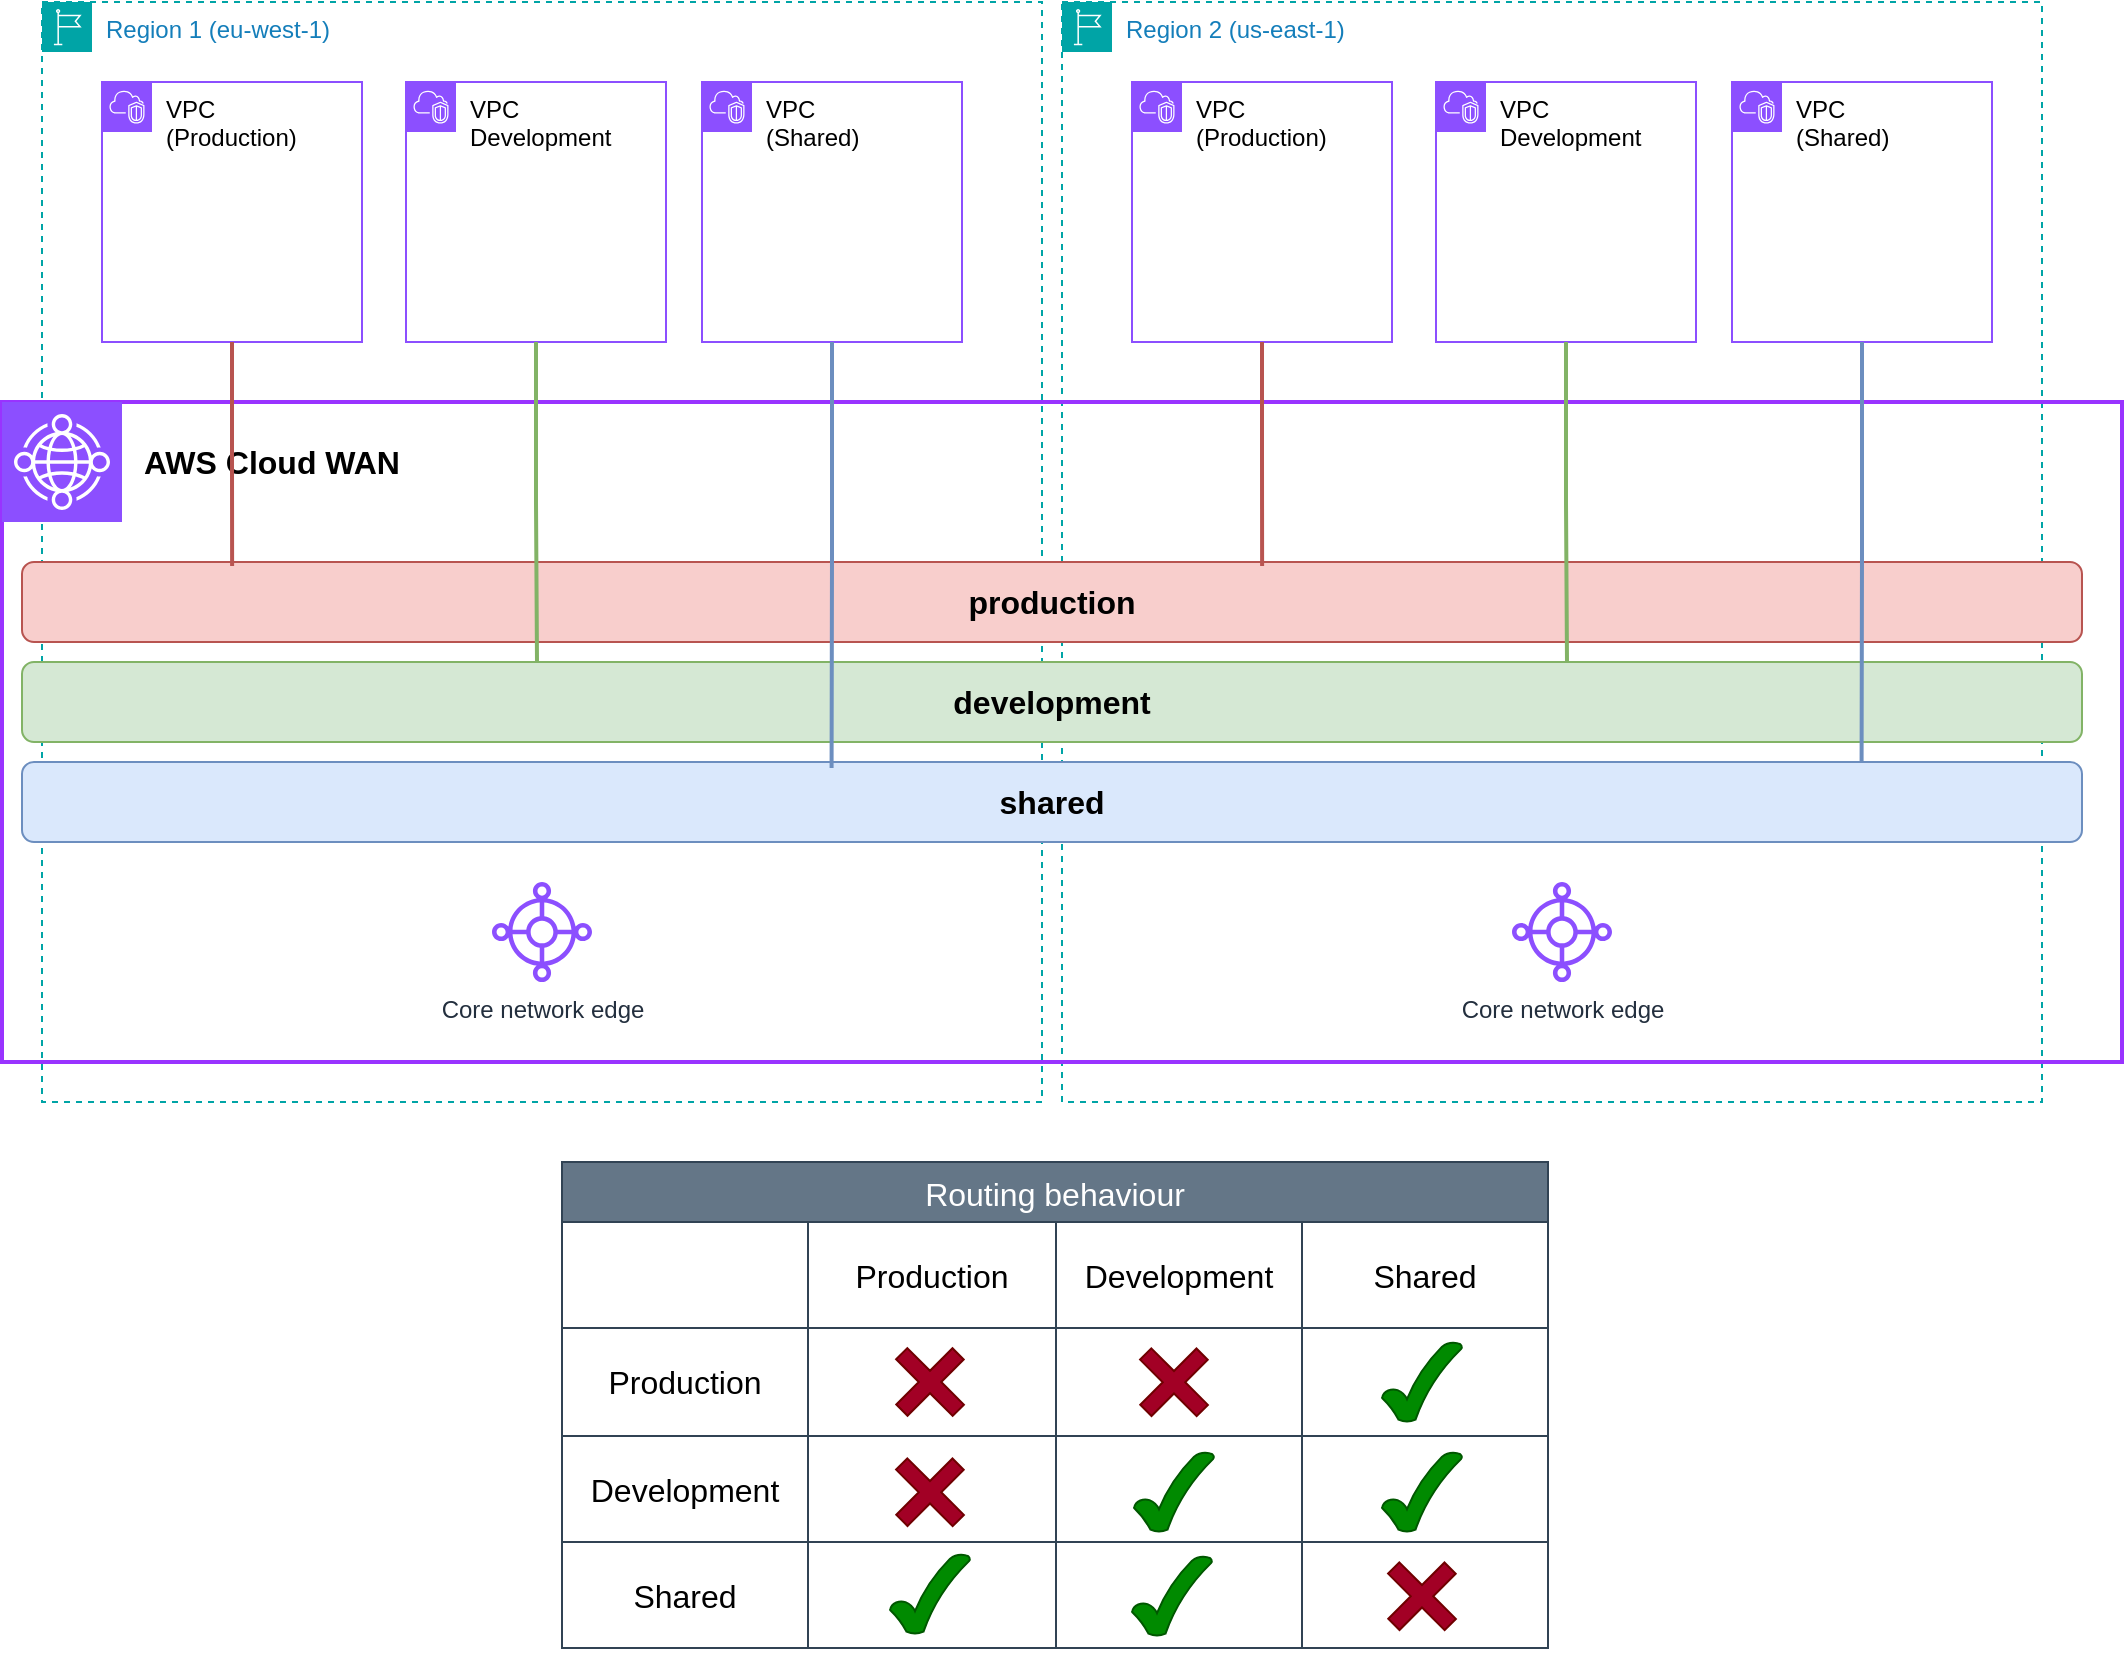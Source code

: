 <mxfile version="28.0.6" pages="7">
  <diagram name="1-simple_architecture" id="_O8doer5w9DEbwAqKfuB">
    <mxGraphModel dx="1198" dy="795" grid="1" gridSize="10" guides="1" tooltips="1" connect="1" arrows="1" fold="1" page="1" pageScale="1" pageWidth="827" pageHeight="1169" math="0" shadow="0">
      <root>
        <mxCell id="0" />
        <mxCell id="1" parent="0" />
        <mxCell id="r_6EXhJBVoEgkkr1cg0a-10" value="&lt;font style=&quot;color: rgb(0, 0, 0);&quot;&gt;VPC&lt;/font&gt;&lt;div&gt;&lt;font style=&quot;color: rgb(0, 0, 0);&quot;&gt;(Production)&lt;/font&gt;&lt;/div&gt;" style="points=[[0,0],[0.25,0],[0.5,0],[0.75,0],[1,0],[1,0.25],[1,0.5],[1,0.75],[1,1],[0.75,1],[0.5,1],[0.25,1],[0,1],[0,0.75],[0,0.5],[0,0.25]];outlineConnect=0;gradientColor=none;html=1;whiteSpace=wrap;fontSize=12;fontStyle=0;container=1;pointerEvents=0;collapsible=0;recursiveResize=0;shape=mxgraph.aws4.group;grIcon=mxgraph.aws4.group_vpc2;strokeColor=#8C4FFF;fillColor=none;verticalAlign=top;align=left;spacingLeft=30;fontColor=#AAB7B8;dashed=0;" parent="1" vertex="1">
          <mxGeometry x="140" y="110" width="130" height="130" as="geometry" />
        </mxCell>
        <mxCell id="r_6EXhJBVoEgkkr1cg0a-11" value="&lt;font style=&quot;color: rgb(0, 0, 0);&quot;&gt;VPC&lt;/font&gt;&lt;div&gt;&lt;font style=&quot;color: rgb(0, 0, 0);&quot;&gt;Development&lt;/font&gt;&lt;/div&gt;" style="points=[[0,0],[0.25,0],[0.5,0],[0.75,0],[1,0],[1,0.25],[1,0.5],[1,0.75],[1,1],[0.75,1],[0.5,1],[0.25,1],[0,1],[0,0.75],[0,0.5],[0,0.25]];outlineConnect=0;gradientColor=none;html=1;whiteSpace=wrap;fontSize=12;fontStyle=0;container=1;pointerEvents=0;collapsible=0;recursiveResize=0;shape=mxgraph.aws4.group;grIcon=mxgraph.aws4.group_vpc2;strokeColor=#8C4FFF;fillColor=none;verticalAlign=top;align=left;spacingLeft=30;fontColor=#AAB7B8;dashed=0;" parent="1" vertex="1">
          <mxGeometry x="292" y="110" width="130" height="130" as="geometry" />
        </mxCell>
        <mxCell id="r_6EXhJBVoEgkkr1cg0a-12" value="&lt;font style=&quot;color: rgb(0, 0, 0);&quot;&gt;VPC&lt;/font&gt;&lt;div&gt;&lt;font style=&quot;color: rgb(0, 0, 0);&quot;&gt;(Shared)&lt;/font&gt;&lt;/div&gt;" style="points=[[0,0],[0.25,0],[0.5,0],[0.75,0],[1,0],[1,0.25],[1,0.5],[1,0.75],[1,1],[0.75,1],[0.5,1],[0.25,1],[0,1],[0,0.75],[0,0.5],[0,0.25]];outlineConnect=0;gradientColor=none;html=1;whiteSpace=wrap;fontSize=12;fontStyle=0;container=1;pointerEvents=0;collapsible=0;recursiveResize=0;shape=mxgraph.aws4.group;grIcon=mxgraph.aws4.group_vpc2;strokeColor=#8C4FFF;fillColor=none;verticalAlign=top;align=left;spacingLeft=30;fontColor=#AAB7B8;dashed=0;" parent="1" vertex="1">
          <mxGeometry x="440" y="110" width="130" height="130" as="geometry" />
        </mxCell>
        <mxCell id="r_6EXhJBVoEgkkr1cg0a-17" value="Region 1 (eu-west-1)" style="points=[[0,0],[0.25,0],[0.5,0],[0.75,0],[1,0],[1,0.25],[1,0.5],[1,0.75],[1,1],[0.75,1],[0.5,1],[0.25,1],[0,1],[0,0.75],[0,0.5],[0,0.25]];outlineConnect=0;gradientColor=none;html=1;whiteSpace=wrap;fontSize=12;fontStyle=0;container=1;pointerEvents=0;collapsible=0;recursiveResize=0;shape=mxgraph.aws4.group;grIcon=mxgraph.aws4.group_region;strokeColor=#00A4A6;fillColor=none;verticalAlign=top;align=left;spacingLeft=30;fontColor=#147EBA;dashed=1;" parent="1" vertex="1">
          <mxGeometry x="110" y="70" width="500" height="550" as="geometry" />
        </mxCell>
        <mxCell id="r_6EXhJBVoEgkkr1cg0a-18" value="Region 2 (us-east-1)" style="points=[[0,0],[0.25,0],[0.5,0],[0.75,0],[1,0],[1,0.25],[1,0.5],[1,0.75],[1,1],[0.75,1],[0.5,1],[0.25,1],[0,1],[0,0.75],[0,0.5],[0,0.25]];outlineConnect=0;gradientColor=none;html=1;whiteSpace=wrap;fontSize=12;fontStyle=0;container=1;pointerEvents=0;collapsible=0;recursiveResize=0;shape=mxgraph.aws4.group;grIcon=mxgraph.aws4.group_region;strokeColor=#00A4A6;fillColor=none;verticalAlign=top;align=left;spacingLeft=30;fontColor=#147EBA;dashed=1;" parent="1" vertex="1">
          <mxGeometry x="620" y="70" width="490" height="550" as="geometry" />
        </mxCell>
        <mxCell id="r_6EXhJBVoEgkkr1cg0a-13" value="&lt;font style=&quot;color: rgb(0, 0, 0);&quot;&gt;VPC&lt;/font&gt;&lt;div&gt;&lt;font style=&quot;color: rgb(0, 0, 0);&quot;&gt;(Production)&lt;/font&gt;&lt;/div&gt;" style="points=[[0,0],[0.25,0],[0.5,0],[0.75,0],[1,0],[1,0.25],[1,0.5],[1,0.75],[1,1],[0.75,1],[0.5,1],[0.25,1],[0,1],[0,0.75],[0,0.5],[0,0.25]];outlineConnect=0;gradientColor=none;html=1;whiteSpace=wrap;fontSize=12;fontStyle=0;container=1;pointerEvents=0;collapsible=0;recursiveResize=0;shape=mxgraph.aws4.group;grIcon=mxgraph.aws4.group_vpc2;strokeColor=#8C4FFF;fillColor=none;verticalAlign=top;align=left;spacingLeft=30;fontColor=#AAB7B8;dashed=0;" parent="r_6EXhJBVoEgkkr1cg0a-18" vertex="1">
          <mxGeometry x="35" y="40" width="130" height="130" as="geometry" />
        </mxCell>
        <mxCell id="r_6EXhJBVoEgkkr1cg0a-14" value="&lt;font style=&quot;color: rgb(0, 0, 0);&quot;&gt;VPC&lt;/font&gt;&lt;div&gt;&lt;font style=&quot;color: rgb(0, 0, 0);&quot;&gt;Development&lt;/font&gt;&lt;/div&gt;" style="points=[[0,0],[0.25,0],[0.5,0],[0.75,0],[1,0],[1,0.25],[1,0.5],[1,0.75],[1,1],[0.75,1],[0.5,1],[0.25,1],[0,1],[0,0.75],[0,0.5],[0,0.25]];outlineConnect=0;gradientColor=none;html=1;whiteSpace=wrap;fontSize=12;fontStyle=0;container=1;pointerEvents=0;collapsible=0;recursiveResize=0;shape=mxgraph.aws4.group;grIcon=mxgraph.aws4.group_vpc2;strokeColor=#8C4FFF;fillColor=none;verticalAlign=top;align=left;spacingLeft=30;fontColor=#AAB7B8;dashed=0;" parent="r_6EXhJBVoEgkkr1cg0a-18" vertex="1">
          <mxGeometry x="187" y="40" width="130" height="130" as="geometry" />
        </mxCell>
        <mxCell id="r_6EXhJBVoEgkkr1cg0a-15" value="&lt;font style=&quot;color: rgb(0, 0, 0);&quot;&gt;VPC&lt;/font&gt;&lt;div&gt;&lt;font style=&quot;color: rgb(0, 0, 0);&quot;&gt;(Shared)&lt;/font&gt;&lt;/div&gt;" style="points=[[0,0],[0.25,0],[0.5,0],[0.75,0],[1,0],[1,0.25],[1,0.5],[1,0.75],[1,1],[0.75,1],[0.5,1],[0.25,1],[0,1],[0,0.75],[0,0.5],[0,0.25]];outlineConnect=0;gradientColor=none;html=1;whiteSpace=wrap;fontSize=12;fontStyle=0;container=1;pointerEvents=0;collapsible=0;recursiveResize=0;shape=mxgraph.aws4.group;grIcon=mxgraph.aws4.group_vpc2;strokeColor=#8C4FFF;fillColor=none;verticalAlign=top;align=left;spacingLeft=30;fontColor=#AAB7B8;dashed=0;" parent="r_6EXhJBVoEgkkr1cg0a-18" vertex="1">
          <mxGeometry x="335" y="40" width="130" height="130" as="geometry" />
        </mxCell>
        <mxCell id="r_6EXhJBVoEgkkr1cg0a-2" value="" style="rounded=0;whiteSpace=wrap;html=1;fillColor=none;strokeWidth=2;strokeColor=#9933FF;" parent="r_6EXhJBVoEgkkr1cg0a-18" vertex="1">
          <mxGeometry x="-530" y="200" width="1060" height="330" as="geometry" />
        </mxCell>
        <mxCell id="r_6EXhJBVoEgkkr1cg0a-3" value="" style="sketch=0;points=[[0,0,0],[0.25,0,0],[0.5,0,0],[0.75,0,0],[1,0,0],[0,1,0],[0.25,1,0],[0.5,1,0],[0.75,1,0],[1,1,0],[0,0.25,0],[0,0.5,0],[0,0.75,0],[1,0.25,0],[1,0.5,0],[1,0.75,0]];outlineConnect=0;fontColor=#232F3E;fillColor=#8C4FFF;strokeColor=#ffffff;dashed=0;verticalLabelPosition=bottom;verticalAlign=top;align=center;html=1;fontSize=12;fontStyle=0;aspect=fixed;shape=mxgraph.aws4.resourceIcon;resIcon=mxgraph.aws4.cloud_wan;" parent="r_6EXhJBVoEgkkr1cg0a-18" vertex="1">
          <mxGeometry x="-530" y="200" width="60" height="60" as="geometry" />
        </mxCell>
        <mxCell id="r_6EXhJBVoEgkkr1cg0a-4" value="&lt;font style=&quot;font-size: 16px;&quot;&gt;&lt;b&gt;AWS Cloud WAN&lt;/b&gt;&lt;/font&gt;" style="text;html=1;align=center;verticalAlign=middle;whiteSpace=wrap;rounded=0;" parent="r_6EXhJBVoEgkkr1cg0a-18" vertex="1">
          <mxGeometry x="-480" y="215" width="170" height="30" as="geometry" />
        </mxCell>
        <mxCell id="r_6EXhJBVoEgkkr1cg0a-5" value="&lt;font style=&quot;font-size: 16px;&quot;&gt;&lt;b&gt;production&lt;/b&gt;&lt;/font&gt;" style="rounded=1;whiteSpace=wrap;html=1;fillColor=#f8cecc;strokeColor=#b85450;" parent="r_6EXhJBVoEgkkr1cg0a-18" vertex="1">
          <mxGeometry x="-520" y="280" width="1030" height="40" as="geometry" />
        </mxCell>
        <mxCell id="r_6EXhJBVoEgkkr1cg0a-6" value="&lt;font style=&quot;font-size: 16px;&quot;&gt;&lt;b&gt;development&lt;/b&gt;&lt;/font&gt;" style="rounded=1;whiteSpace=wrap;html=1;fillColor=#d5e8d4;strokeColor=#82b366;" parent="r_6EXhJBVoEgkkr1cg0a-18" vertex="1">
          <mxGeometry x="-520" y="330" width="1030" height="40" as="geometry" />
        </mxCell>
        <mxCell id="r_6EXhJBVoEgkkr1cg0a-7" value="&lt;font style=&quot;font-size: 16px;&quot;&gt;&lt;b&gt;shared&lt;/b&gt;&lt;/font&gt;" style="rounded=1;whiteSpace=wrap;html=1;fillColor=#dae8fc;strokeColor=#6c8ebf;" parent="r_6EXhJBVoEgkkr1cg0a-18" vertex="1">
          <mxGeometry x="-520" y="380" width="1030" height="40" as="geometry" />
        </mxCell>
        <mxCell id="r_6EXhJBVoEgkkr1cg0a-8" value="Core network edge" style="sketch=0;outlineConnect=0;fontColor=#232F3E;gradientColor=none;fillColor=#8C4FFF;strokeColor=none;dashed=0;verticalLabelPosition=bottom;verticalAlign=top;align=center;html=1;fontSize=12;fontStyle=0;aspect=fixed;pointerEvents=1;shape=mxgraph.aws4.cloud_wan_virtual_pop;" parent="r_6EXhJBVoEgkkr1cg0a-18" vertex="1">
          <mxGeometry x="-285" y="440" width="50" height="50" as="geometry" />
        </mxCell>
        <mxCell id="r_6EXhJBVoEgkkr1cg0a-9" value="Core network edge" style="sketch=0;outlineConnect=0;fontColor=#232F3E;gradientColor=none;fillColor=#8C4FFF;strokeColor=none;dashed=0;verticalLabelPosition=bottom;verticalAlign=top;align=center;html=1;fontSize=12;fontStyle=0;aspect=fixed;pointerEvents=1;shape=mxgraph.aws4.cloud_wan_virtual_pop;" parent="r_6EXhJBVoEgkkr1cg0a-18" vertex="1">
          <mxGeometry x="225" y="440" width="50" height="50" as="geometry" />
        </mxCell>
        <mxCell id="r_6EXhJBVoEgkkr1cg0a-22" style="edgeStyle=orthogonalEdgeStyle;rounded=0;orthogonalLoop=1;jettySize=auto;html=1;exitX=0.5;exitY=1;exitDx=0;exitDy=0;entryX=0.602;entryY=0.05;entryDx=0;entryDy=0;entryPerimeter=0;fillColor=#f8cecc;strokeColor=#b85450;strokeWidth=2;endArrow=none;endFill=0;" parent="r_6EXhJBVoEgkkr1cg0a-18" source="r_6EXhJBVoEgkkr1cg0a-13" target="r_6EXhJBVoEgkkr1cg0a-5" edge="1">
          <mxGeometry relative="1" as="geometry" />
        </mxCell>
        <mxCell id="r_6EXhJBVoEgkkr1cg0a-23" style="edgeStyle=orthogonalEdgeStyle;rounded=0;orthogonalLoop=1;jettySize=auto;html=1;exitX=0.5;exitY=1;exitDx=0;exitDy=0;entryX=0.75;entryY=0;entryDx=0;entryDy=0;fillColor=#d5e8d4;strokeColor=#82b366;strokeWidth=2;endArrow=none;endFill=0;" parent="r_6EXhJBVoEgkkr1cg0a-18" source="r_6EXhJBVoEgkkr1cg0a-14" target="r_6EXhJBVoEgkkr1cg0a-6" edge="1">
          <mxGeometry relative="1" as="geometry" />
        </mxCell>
        <mxCell id="r_6EXhJBVoEgkkr1cg0a-24" style="edgeStyle=orthogonalEdgeStyle;rounded=0;orthogonalLoop=1;jettySize=auto;html=1;exitX=0.5;exitY=1;exitDx=0;exitDy=0;entryX=0.893;entryY=0;entryDx=0;entryDy=0;entryPerimeter=0;fillColor=#dae8fc;strokeColor=#6c8ebf;strokeWidth=2;endArrow=none;endFill=0;" parent="r_6EXhJBVoEgkkr1cg0a-18" source="r_6EXhJBVoEgkkr1cg0a-15" target="r_6EXhJBVoEgkkr1cg0a-7" edge="1">
          <mxGeometry relative="1" as="geometry" />
        </mxCell>
        <mxCell id="r_6EXhJBVoEgkkr1cg0a-19" style="edgeStyle=orthogonalEdgeStyle;rounded=0;orthogonalLoop=1;jettySize=auto;html=1;entryX=0.102;entryY=0.05;entryDx=0;entryDy=0;entryPerimeter=0;fillColor=#f8cecc;strokeColor=#b85450;strokeWidth=2;endArrow=none;endFill=0;" parent="1" source="r_6EXhJBVoEgkkr1cg0a-10" target="r_6EXhJBVoEgkkr1cg0a-5" edge="1">
          <mxGeometry relative="1" as="geometry" />
        </mxCell>
        <mxCell id="r_6EXhJBVoEgkkr1cg0a-20" style="edgeStyle=orthogonalEdgeStyle;rounded=0;orthogonalLoop=1;jettySize=auto;html=1;exitX=0.5;exitY=1;exitDx=0;exitDy=0;entryX=0.25;entryY=0;entryDx=0;entryDy=0;strokeWidth=2;fillColor=#d5e8d4;strokeColor=#82b366;endArrow=none;endFill=0;" parent="1" source="r_6EXhJBVoEgkkr1cg0a-11" target="r_6EXhJBVoEgkkr1cg0a-6" edge="1">
          <mxGeometry relative="1" as="geometry" />
        </mxCell>
        <mxCell id="r_6EXhJBVoEgkkr1cg0a-21" style="edgeStyle=orthogonalEdgeStyle;rounded=0;orthogonalLoop=1;jettySize=auto;html=1;exitX=0.5;exitY=1;exitDx=0;exitDy=0;entryX=0.393;entryY=0.075;entryDx=0;entryDy=0;entryPerimeter=0;fillColor=#dae8fc;strokeColor=#6c8ebf;strokeWidth=2;endArrow=none;endFill=0;" parent="1" source="r_6EXhJBVoEgkkr1cg0a-12" target="r_6EXhJBVoEgkkr1cg0a-7" edge="1">
          <mxGeometry relative="1" as="geometry" />
        </mxCell>
        <mxCell id="r_6EXhJBVoEgkkr1cg0a-25" value="Routing behaviour" style="shape=table;startSize=30;container=1;collapsible=0;childLayout=tableLayout;strokeColor=#314354;fontSize=16;fillColor=#647687;fontColor=#ffffff;" parent="1" vertex="1">
          <mxGeometry x="370" y="650" width="493" height="243" as="geometry" />
        </mxCell>
        <mxCell id="r_6EXhJBVoEgkkr1cg0a-26" value="" style="shape=tableRow;horizontal=0;startSize=0;swimlaneHead=0;swimlaneBody=0;strokeColor=inherit;top=0;left=0;bottom=0;right=0;collapsible=0;dropTarget=0;fillColor=none;points=[[0,0.5],[1,0.5]];portConstraint=eastwest;fontSize=16;" parent="r_6EXhJBVoEgkkr1cg0a-25" vertex="1">
          <mxGeometry y="30" width="493" height="53" as="geometry" />
        </mxCell>
        <mxCell id="r_6EXhJBVoEgkkr1cg0a-27" value="" style="shape=partialRectangle;html=1;whiteSpace=wrap;connectable=0;strokeColor=inherit;overflow=hidden;fillColor=none;top=0;left=0;bottom=0;right=0;pointerEvents=1;fontSize=16;" parent="r_6EXhJBVoEgkkr1cg0a-26" vertex="1">
          <mxGeometry width="123" height="53" as="geometry">
            <mxRectangle width="123" height="53" as="alternateBounds" />
          </mxGeometry>
        </mxCell>
        <mxCell id="r_6EXhJBVoEgkkr1cg0a-28" value="Production" style="shape=partialRectangle;html=1;whiteSpace=wrap;connectable=0;strokeColor=inherit;overflow=hidden;fillColor=none;top=0;left=0;bottom=0;right=0;pointerEvents=1;fontSize=16;" parent="r_6EXhJBVoEgkkr1cg0a-26" vertex="1">
          <mxGeometry x="123" width="124" height="53" as="geometry">
            <mxRectangle width="124" height="53" as="alternateBounds" />
          </mxGeometry>
        </mxCell>
        <mxCell id="r_6EXhJBVoEgkkr1cg0a-29" value="Development" style="shape=partialRectangle;html=1;whiteSpace=wrap;connectable=0;strokeColor=inherit;overflow=hidden;fillColor=none;top=0;left=0;bottom=0;right=0;pointerEvents=1;fontSize=16;" parent="r_6EXhJBVoEgkkr1cg0a-26" vertex="1">
          <mxGeometry x="247" width="123" height="53" as="geometry">
            <mxRectangle width="123" height="53" as="alternateBounds" />
          </mxGeometry>
        </mxCell>
        <mxCell id="r_6EXhJBVoEgkkr1cg0a-46" value="Shared" style="shape=partialRectangle;html=1;whiteSpace=wrap;connectable=0;strokeColor=inherit;overflow=hidden;fillColor=none;top=0;left=0;bottom=0;right=0;pointerEvents=1;fontSize=16;" parent="r_6EXhJBVoEgkkr1cg0a-26" vertex="1">
          <mxGeometry x="370" width="123" height="53" as="geometry">
            <mxRectangle width="123" height="53" as="alternateBounds" />
          </mxGeometry>
        </mxCell>
        <mxCell id="r_6EXhJBVoEgkkr1cg0a-30" value="" style="shape=tableRow;horizontal=0;startSize=0;swimlaneHead=0;swimlaneBody=0;strokeColor=inherit;top=0;left=0;bottom=0;right=0;collapsible=0;dropTarget=0;fillColor=none;points=[[0,0.5],[1,0.5]];portConstraint=eastwest;fontSize=16;" parent="r_6EXhJBVoEgkkr1cg0a-25" vertex="1">
          <mxGeometry y="83" width="493" height="54" as="geometry" />
        </mxCell>
        <mxCell id="r_6EXhJBVoEgkkr1cg0a-31" value="Production" style="shape=partialRectangle;html=1;whiteSpace=wrap;connectable=0;strokeColor=inherit;overflow=hidden;fillColor=none;top=0;left=0;bottom=0;right=0;pointerEvents=1;fontSize=16;" parent="r_6EXhJBVoEgkkr1cg0a-30" vertex="1">
          <mxGeometry width="123" height="54" as="geometry">
            <mxRectangle width="123" height="54" as="alternateBounds" />
          </mxGeometry>
        </mxCell>
        <mxCell id="r_6EXhJBVoEgkkr1cg0a-32" value="" style="shape=partialRectangle;html=1;whiteSpace=wrap;connectable=0;strokeColor=inherit;overflow=hidden;fillColor=none;top=0;left=0;bottom=0;right=0;pointerEvents=1;fontSize=16;" parent="r_6EXhJBVoEgkkr1cg0a-30" vertex="1">
          <mxGeometry x="123" width="124" height="54" as="geometry">
            <mxRectangle width="124" height="54" as="alternateBounds" />
          </mxGeometry>
        </mxCell>
        <mxCell id="r_6EXhJBVoEgkkr1cg0a-33" value="" style="shape=partialRectangle;html=1;whiteSpace=wrap;connectable=0;strokeColor=inherit;overflow=hidden;fillColor=none;top=0;left=0;bottom=0;right=0;pointerEvents=1;fontSize=16;" parent="r_6EXhJBVoEgkkr1cg0a-30" vertex="1">
          <mxGeometry x="247" width="123" height="54" as="geometry">
            <mxRectangle width="123" height="54" as="alternateBounds" />
          </mxGeometry>
        </mxCell>
        <mxCell id="r_6EXhJBVoEgkkr1cg0a-47" style="shape=partialRectangle;html=1;whiteSpace=wrap;connectable=0;strokeColor=inherit;overflow=hidden;fillColor=none;top=0;left=0;bottom=0;right=0;pointerEvents=1;fontSize=16;" parent="r_6EXhJBVoEgkkr1cg0a-30" vertex="1">
          <mxGeometry x="370" width="123" height="54" as="geometry">
            <mxRectangle width="123" height="54" as="alternateBounds" />
          </mxGeometry>
        </mxCell>
        <mxCell id="r_6EXhJBVoEgkkr1cg0a-34" value="" style="shape=tableRow;horizontal=0;startSize=0;swimlaneHead=0;swimlaneBody=0;strokeColor=inherit;top=0;left=0;bottom=0;right=0;collapsible=0;dropTarget=0;fillColor=none;points=[[0,0.5],[1,0.5]];portConstraint=eastwest;fontSize=16;" parent="r_6EXhJBVoEgkkr1cg0a-25" vertex="1">
          <mxGeometry y="137" width="493" height="53" as="geometry" />
        </mxCell>
        <mxCell id="r_6EXhJBVoEgkkr1cg0a-35" value="Development" style="shape=partialRectangle;html=1;whiteSpace=wrap;connectable=0;strokeColor=inherit;overflow=hidden;fillColor=none;top=0;left=0;bottom=0;right=0;pointerEvents=1;fontSize=16;" parent="r_6EXhJBVoEgkkr1cg0a-34" vertex="1">
          <mxGeometry width="123" height="53" as="geometry">
            <mxRectangle width="123" height="53" as="alternateBounds" />
          </mxGeometry>
        </mxCell>
        <mxCell id="r_6EXhJBVoEgkkr1cg0a-36" value="" style="shape=partialRectangle;html=1;whiteSpace=wrap;connectable=0;strokeColor=inherit;overflow=hidden;fillColor=none;top=0;left=0;bottom=0;right=0;pointerEvents=1;fontSize=16;" parent="r_6EXhJBVoEgkkr1cg0a-34" vertex="1">
          <mxGeometry x="123" width="124" height="53" as="geometry">
            <mxRectangle width="124" height="53" as="alternateBounds" />
          </mxGeometry>
        </mxCell>
        <mxCell id="r_6EXhJBVoEgkkr1cg0a-37" value="" style="shape=partialRectangle;html=1;whiteSpace=wrap;connectable=0;strokeColor=inherit;overflow=hidden;fillColor=none;top=0;left=0;bottom=0;right=0;pointerEvents=1;fontSize=16;" parent="r_6EXhJBVoEgkkr1cg0a-34" vertex="1">
          <mxGeometry x="247" width="123" height="53" as="geometry">
            <mxRectangle width="123" height="53" as="alternateBounds" />
          </mxGeometry>
        </mxCell>
        <mxCell id="r_6EXhJBVoEgkkr1cg0a-48" style="shape=partialRectangle;html=1;whiteSpace=wrap;connectable=0;strokeColor=inherit;overflow=hidden;fillColor=none;top=0;left=0;bottom=0;right=0;pointerEvents=1;fontSize=16;" parent="r_6EXhJBVoEgkkr1cg0a-34" vertex="1">
          <mxGeometry x="370" width="123" height="53" as="geometry">
            <mxRectangle width="123" height="53" as="alternateBounds" />
          </mxGeometry>
        </mxCell>
        <mxCell id="r_6EXhJBVoEgkkr1cg0a-38" style="shape=tableRow;horizontal=0;startSize=0;swimlaneHead=0;swimlaneBody=0;strokeColor=inherit;top=0;left=0;bottom=0;right=0;collapsible=0;dropTarget=0;fillColor=none;points=[[0,0.5],[1,0.5]];portConstraint=eastwest;fontSize=16;" parent="r_6EXhJBVoEgkkr1cg0a-25" vertex="1">
          <mxGeometry y="190" width="493" height="53" as="geometry" />
        </mxCell>
        <mxCell id="r_6EXhJBVoEgkkr1cg0a-39" value="Shared" style="shape=partialRectangle;html=1;whiteSpace=wrap;connectable=0;strokeColor=inherit;overflow=hidden;fillColor=none;top=0;left=0;bottom=0;right=0;pointerEvents=1;fontSize=16;" parent="r_6EXhJBVoEgkkr1cg0a-38" vertex="1">
          <mxGeometry width="123" height="53" as="geometry">
            <mxRectangle width="123" height="53" as="alternateBounds" />
          </mxGeometry>
        </mxCell>
        <mxCell id="r_6EXhJBVoEgkkr1cg0a-40" style="shape=partialRectangle;html=1;whiteSpace=wrap;connectable=0;strokeColor=inherit;overflow=hidden;fillColor=none;top=0;left=0;bottom=0;right=0;pointerEvents=1;fontSize=16;" parent="r_6EXhJBVoEgkkr1cg0a-38" vertex="1">
          <mxGeometry x="123" width="124" height="53" as="geometry">
            <mxRectangle width="124" height="53" as="alternateBounds" />
          </mxGeometry>
        </mxCell>
        <mxCell id="r_6EXhJBVoEgkkr1cg0a-41" style="shape=partialRectangle;html=1;whiteSpace=wrap;connectable=0;strokeColor=inherit;overflow=hidden;fillColor=none;top=0;left=0;bottom=0;right=0;pointerEvents=1;fontSize=16;" parent="r_6EXhJBVoEgkkr1cg0a-38" vertex="1">
          <mxGeometry x="247" width="123" height="53" as="geometry">
            <mxRectangle width="123" height="53" as="alternateBounds" />
          </mxGeometry>
        </mxCell>
        <mxCell id="r_6EXhJBVoEgkkr1cg0a-49" style="shape=partialRectangle;html=1;whiteSpace=wrap;connectable=0;strokeColor=inherit;overflow=hidden;fillColor=none;top=0;left=0;bottom=0;right=0;pointerEvents=1;fontSize=16;" parent="r_6EXhJBVoEgkkr1cg0a-38" vertex="1">
          <mxGeometry x="370" width="123" height="53" as="geometry">
            <mxRectangle width="123" height="53" as="alternateBounds" />
          </mxGeometry>
        </mxCell>
        <mxCell id="r_6EXhJBVoEgkkr1cg0a-50" value="" style="verticalLabelPosition=bottom;verticalAlign=top;html=1;shape=mxgraph.basic.tick;fillColor=#008a00;fontColor=#ffffff;strokeColor=#005700;" parent="1" vertex="1">
          <mxGeometry x="656" y="795" width="40" height="40" as="geometry" />
        </mxCell>
        <mxCell id="r_6EXhJBVoEgkkr1cg0a-52" value="" style="verticalLabelPosition=bottom;verticalAlign=top;html=1;shape=mxgraph.basic.tick;fillColor=#008a00;fontColor=#ffffff;strokeColor=#005700;" parent="1" vertex="1">
          <mxGeometry x="780" y="795" width="40" height="40" as="geometry" />
        </mxCell>
        <mxCell id="r_6EXhJBVoEgkkr1cg0a-53" value="" style="verticalLabelPosition=bottom;verticalAlign=top;html=1;shape=mxgraph.basic.tick;fillColor=#008a00;fontColor=#ffffff;strokeColor=#005700;" parent="1" vertex="1">
          <mxGeometry x="780" y="740" width="40" height="40" as="geometry" />
        </mxCell>
        <mxCell id="r_6EXhJBVoEgkkr1cg0a-54" value="" style="verticalLabelPosition=bottom;verticalAlign=top;html=1;shape=mxgraph.basic.tick;fillColor=#008a00;fontColor=#ffffff;strokeColor=#005700;" parent="1" vertex="1">
          <mxGeometry x="534" y="846" width="40" height="40" as="geometry" />
        </mxCell>
        <mxCell id="r_6EXhJBVoEgkkr1cg0a-55" value="" style="verticalLabelPosition=bottom;verticalAlign=top;html=1;shape=mxgraph.basic.tick;fillColor=#008a00;fontColor=#ffffff;strokeColor=#005700;" parent="1" vertex="1">
          <mxGeometry x="655" y="847" width="40" height="40" as="geometry" />
        </mxCell>
        <mxCell id="r_6EXhJBVoEgkkr1cg0a-56" value="" style="shape=cross;whiteSpace=wrap;html=1;rotation=45;fillColor=#a20025;fontColor=#ffffff;strokeColor=#6F0000;" parent="1" vertex="1">
          <mxGeometry x="534" y="740.12" width="40" height="39.75" as="geometry" />
        </mxCell>
        <mxCell id="r_6EXhJBVoEgkkr1cg0a-59" value="" style="shape=cross;whiteSpace=wrap;html=1;rotation=45;fillColor=#a20025;fontColor=#ffffff;strokeColor=#6F0000;" parent="1" vertex="1">
          <mxGeometry x="655.996" y="740.251" width="40" height="39.75" as="geometry" />
        </mxCell>
        <mxCell id="r_6EXhJBVoEgkkr1cg0a-62" value="" style="shape=cross;whiteSpace=wrap;html=1;rotation=45;fillColor=#a20025;fontColor=#ffffff;strokeColor=#6F0000;" parent="1" vertex="1">
          <mxGeometry x="533.996" y="795.251" width="40" height="39.75" as="geometry" />
        </mxCell>
        <mxCell id="r_6EXhJBVoEgkkr1cg0a-63" value="" style="shape=cross;whiteSpace=wrap;html=1;rotation=45;fillColor=#a20025;fontColor=#ffffff;strokeColor=#6F0000;" parent="1" vertex="1">
          <mxGeometry x="779.996" y="847.251" width="40" height="39.75" as="geometry" />
        </mxCell>
      </root>
    </mxGraphModel>
  </diagram>
  <diagram id="PmdcMf1USMAvCpaKikP8" name="2-multi_account">
    <mxGraphModel dx="1426" dy="859" grid="1" gridSize="10" guides="1" tooltips="1" connect="1" arrows="1" fold="1" page="1" pageScale="1" pageWidth="827" pageHeight="1169" math="0" shadow="0">
      <root>
        <mxCell id="0" />
        <mxCell id="1" parent="0" />
        <mxCell id="dNksmTFKA-V8OakaR0MA-1" value="&lt;font style=&quot;color: rgb(0, 0, 0);&quot;&gt;VPC&lt;/font&gt;&lt;div&gt;&lt;font style=&quot;color: rgb(0, 0, 0);&quot;&gt;(Production)&lt;/font&gt;&lt;/div&gt;" style="points=[[0,0],[0.25,0],[0.5,0],[0.75,0],[1,0],[1,0.25],[1,0.5],[1,0.75],[1,1],[0.75,1],[0.5,1],[0.25,1],[0,1],[0,0.75],[0,0.5],[0,0.25]];outlineConnect=0;gradientColor=none;html=1;whiteSpace=wrap;fontSize=12;fontStyle=0;container=1;pointerEvents=0;collapsible=0;recursiveResize=0;shape=mxgraph.aws4.group;grIcon=mxgraph.aws4.group_vpc2;strokeColor=#8C4FFF;fillColor=none;verticalAlign=top;align=left;spacingLeft=30;fontColor=#AAB7B8;dashed=0;" parent="1" vertex="1">
          <mxGeometry x="87" y="124" width="130" height="130" as="geometry" />
        </mxCell>
        <mxCell id="dNksmTFKA-V8OakaR0MA-2" value="&lt;font style=&quot;color: rgb(0, 0, 0);&quot;&gt;VPC&lt;/font&gt;&lt;div&gt;&lt;font style=&quot;color: rgb(0, 0, 0);&quot;&gt;Development&lt;/font&gt;&lt;/div&gt;" style="points=[[0,0],[0.25,0],[0.5,0],[0.75,0],[1,0],[1,0.25],[1,0.5],[1,0.75],[1,1],[0.75,1],[0.5,1],[0.25,1],[0,1],[0,0.75],[0,0.5],[0,0.25]];outlineConnect=0;gradientColor=none;html=1;whiteSpace=wrap;fontSize=12;fontStyle=0;container=1;pointerEvents=0;collapsible=0;recursiveResize=0;shape=mxgraph.aws4.group;grIcon=mxgraph.aws4.group_vpc2;strokeColor=#8C4FFF;fillColor=none;verticalAlign=top;align=left;spacingLeft=30;fontColor=#AAB7B8;dashed=0;" parent="1" vertex="1">
          <mxGeometry x="239" y="124" width="130" height="130" as="geometry" />
        </mxCell>
        <mxCell id="dNksmTFKA-V8OakaR0MA-4" value="Region 1 (eu-west-1)" style="points=[[0,0],[0.25,0],[0.5,0],[0.75,0],[1,0],[1,0.25],[1,0.5],[1,0.75],[1,1],[0.75,1],[0.5,1],[0.25,1],[0,1],[0,0.75],[0,0.5],[0,0.25]];outlineConnect=0;gradientColor=none;html=1;whiteSpace=wrap;fontSize=12;fontStyle=0;container=1;pointerEvents=0;collapsible=0;recursiveResize=0;shape=mxgraph.aws4.group;grIcon=mxgraph.aws4.group_region;strokeColor=#00A4A6;fillColor=none;verticalAlign=top;align=left;spacingLeft=30;fontColor=#147EBA;dashed=1;" parent="1" vertex="1">
          <mxGeometry x="57" y="50" width="350" height="560" as="geometry" />
        </mxCell>
        <mxCell id="dNksmTFKA-V8OakaR0MA-5" value="Region 2 (us-east-1)" style="points=[[0,0],[0.25,0],[0.5,0],[0.75,0],[1,0],[1,0.25],[1,0.5],[1,0.75],[1,1],[0.75,1],[0.5,1],[0.25,1],[0,1],[0,0.75],[0,0.5],[0,0.25]];outlineConnect=0;gradientColor=none;html=1;whiteSpace=wrap;fontSize=12;fontStyle=0;container=1;pointerEvents=0;collapsible=0;recursiveResize=0;shape=mxgraph.aws4.group;grIcon=mxgraph.aws4.group_region;strokeColor=#00A4A6;fillColor=none;verticalAlign=top;align=left;spacingLeft=30;fontColor=#147EBA;dashed=1;" parent="1" vertex="1">
          <mxGeometry x="427" y="50" width="350" height="560" as="geometry" />
        </mxCell>
        <mxCell id="dNksmTFKA-V8OakaR0MA-23" value="Routing behaviour" style="shape=table;startSize=20;container=1;collapsible=0;childLayout=tableLayout;strokeColor=#314354;fontSize=16;fillColor=#647687;fontColor=#ffffff;" parent="1" vertex="1">
          <mxGeometry x="227" y="640" width="370" height="188" as="geometry" />
        </mxCell>
        <mxCell id="dNksmTFKA-V8OakaR0MA-24" value="" style="shape=tableRow;horizontal=0;startSize=0;swimlaneHead=0;swimlaneBody=0;strokeColor=inherit;top=0;left=0;bottom=0;right=0;collapsible=0;dropTarget=0;fillColor=none;points=[[0,0.5],[1,0.5]];portConstraint=eastwest;fontSize=16;" parent="dNksmTFKA-V8OakaR0MA-23" vertex="1">
          <mxGeometry y="20" width="370" height="55" as="geometry" />
        </mxCell>
        <mxCell id="dNksmTFKA-V8OakaR0MA-25" value="" style="shape=partialRectangle;html=1;whiteSpace=wrap;connectable=0;strokeColor=inherit;overflow=hidden;fillColor=none;top=0;left=0;bottom=0;right=0;pointerEvents=1;fontSize=16;" parent="dNksmTFKA-V8OakaR0MA-24" vertex="1">
          <mxGeometry width="120" height="55" as="geometry">
            <mxRectangle width="120" height="55" as="alternateBounds" />
          </mxGeometry>
        </mxCell>
        <mxCell id="dNksmTFKA-V8OakaR0MA-26" value="Production" style="shape=partialRectangle;html=1;whiteSpace=wrap;connectable=0;strokeColor=inherit;overflow=hidden;fillColor=none;top=0;left=0;bottom=0;right=0;pointerEvents=1;fontSize=16;" parent="dNksmTFKA-V8OakaR0MA-24" vertex="1">
          <mxGeometry x="120" width="127" height="55" as="geometry">
            <mxRectangle width="127" height="55" as="alternateBounds" />
          </mxGeometry>
        </mxCell>
        <mxCell id="dNksmTFKA-V8OakaR0MA-27" value="Development" style="shape=partialRectangle;html=1;whiteSpace=wrap;connectable=0;strokeColor=inherit;overflow=hidden;fillColor=none;top=0;left=0;bottom=0;right=0;pointerEvents=1;fontSize=16;" parent="dNksmTFKA-V8OakaR0MA-24" vertex="1">
          <mxGeometry x="247" width="123" height="55" as="geometry">
            <mxRectangle width="123" height="55" as="alternateBounds" />
          </mxGeometry>
        </mxCell>
        <mxCell id="dNksmTFKA-V8OakaR0MA-29" value="" style="shape=tableRow;horizontal=0;startSize=0;swimlaneHead=0;swimlaneBody=0;strokeColor=inherit;top=0;left=0;bottom=0;right=0;collapsible=0;dropTarget=0;fillColor=none;points=[[0,0.5],[1,0.5]];portConstraint=eastwest;fontSize=16;" parent="dNksmTFKA-V8OakaR0MA-23" vertex="1">
          <mxGeometry y="75" width="370" height="57" as="geometry" />
        </mxCell>
        <mxCell id="dNksmTFKA-V8OakaR0MA-30" value="Production" style="shape=partialRectangle;html=1;whiteSpace=wrap;connectable=0;strokeColor=inherit;overflow=hidden;fillColor=none;top=0;left=0;bottom=0;right=0;pointerEvents=1;fontSize=16;" parent="dNksmTFKA-V8OakaR0MA-29" vertex="1">
          <mxGeometry width="120" height="57" as="geometry">
            <mxRectangle width="120" height="57" as="alternateBounds" />
          </mxGeometry>
        </mxCell>
        <mxCell id="dNksmTFKA-V8OakaR0MA-31" value="" style="shape=partialRectangle;html=1;whiteSpace=wrap;connectable=0;strokeColor=inherit;overflow=hidden;fillColor=none;top=0;left=0;bottom=0;right=0;pointerEvents=1;fontSize=16;" parent="dNksmTFKA-V8OakaR0MA-29" vertex="1">
          <mxGeometry x="120" width="127" height="57" as="geometry">
            <mxRectangle width="127" height="57" as="alternateBounds" />
          </mxGeometry>
        </mxCell>
        <mxCell id="dNksmTFKA-V8OakaR0MA-32" value="" style="shape=partialRectangle;html=1;whiteSpace=wrap;connectable=0;strokeColor=inherit;overflow=hidden;fillColor=none;top=0;left=0;bottom=0;right=0;pointerEvents=1;fontSize=16;" parent="dNksmTFKA-V8OakaR0MA-29" vertex="1">
          <mxGeometry x="247" width="123" height="57" as="geometry">
            <mxRectangle width="123" height="57" as="alternateBounds" />
          </mxGeometry>
        </mxCell>
        <mxCell id="dNksmTFKA-V8OakaR0MA-34" value="" style="shape=tableRow;horizontal=0;startSize=0;swimlaneHead=0;swimlaneBody=0;strokeColor=inherit;top=0;left=0;bottom=0;right=0;collapsible=0;dropTarget=0;fillColor=none;points=[[0,0.5],[1,0.5]];portConstraint=eastwest;fontSize=16;" parent="dNksmTFKA-V8OakaR0MA-23" vertex="1">
          <mxGeometry y="132" width="370" height="56" as="geometry" />
        </mxCell>
        <mxCell id="dNksmTFKA-V8OakaR0MA-35" value="Development" style="shape=partialRectangle;html=1;whiteSpace=wrap;connectable=0;strokeColor=inherit;overflow=hidden;fillColor=none;top=0;left=0;bottom=0;right=0;pointerEvents=1;fontSize=16;" parent="dNksmTFKA-V8OakaR0MA-34" vertex="1">
          <mxGeometry width="120" height="56" as="geometry">
            <mxRectangle width="120" height="56" as="alternateBounds" />
          </mxGeometry>
        </mxCell>
        <mxCell id="dNksmTFKA-V8OakaR0MA-36" value="" style="shape=partialRectangle;html=1;whiteSpace=wrap;connectable=0;strokeColor=inherit;overflow=hidden;fillColor=none;top=0;left=0;bottom=0;right=0;pointerEvents=1;fontSize=16;" parent="dNksmTFKA-V8OakaR0MA-34" vertex="1">
          <mxGeometry x="120" width="127" height="56" as="geometry">
            <mxRectangle width="127" height="56" as="alternateBounds" />
          </mxGeometry>
        </mxCell>
        <mxCell id="dNksmTFKA-V8OakaR0MA-37" value="" style="shape=partialRectangle;html=1;whiteSpace=wrap;connectable=0;strokeColor=inherit;overflow=hidden;fillColor=none;top=0;left=0;bottom=0;right=0;pointerEvents=1;fontSize=16;" parent="dNksmTFKA-V8OakaR0MA-34" vertex="1">
          <mxGeometry x="247" width="123" height="56" as="geometry">
            <mxRectangle width="123" height="56" as="alternateBounds" />
          </mxGeometry>
        </mxCell>
        <mxCell id="dNksmTFKA-V8OakaR0MA-44" value="" style="verticalLabelPosition=bottom;verticalAlign=top;html=1;shape=mxgraph.basic.tick;fillColor=#008a00;fontColor=#ffffff;strokeColor=#005700;" parent="1" vertex="1">
          <mxGeometry x="513" y="785" width="40" height="40" as="geometry" />
        </mxCell>
        <mxCell id="dNksmTFKA-V8OakaR0MA-49" value="" style="shape=cross;whiteSpace=wrap;html=1;rotation=45;fillColor=#a20025;fontColor=#ffffff;strokeColor=#6F0000;" parent="1" vertex="1">
          <mxGeometry x="391" y="730.12" width="40" height="39.75" as="geometry" />
        </mxCell>
        <mxCell id="dNksmTFKA-V8OakaR0MA-50" value="" style="shape=cross;whiteSpace=wrap;html=1;rotation=45;fillColor=#a20025;fontColor=#ffffff;strokeColor=#6F0000;" parent="1" vertex="1">
          <mxGeometry x="512.996" y="730.251" width="40" height="39.75" as="geometry" />
        </mxCell>
        <mxCell id="dNksmTFKA-V8OakaR0MA-51" value="" style="shape=cross;whiteSpace=wrap;html=1;rotation=45;fillColor=#a20025;fontColor=#ffffff;strokeColor=#6F0000;" parent="1" vertex="1">
          <mxGeometry x="390.996" y="785.251" width="40" height="39.75" as="geometry" />
        </mxCell>
        <mxCell id="dNksmTFKA-V8OakaR0MA-9" value="" style="rounded=0;whiteSpace=wrap;html=1;fillColor=none;strokeWidth=2;strokeColor=#9933FF;" parent="1" vertex="1">
          <mxGeometry x="37" y="309" width="790" height="290" as="geometry" />
        </mxCell>
        <mxCell id="dNksmTFKA-V8OakaR0MA-10" value="" style="sketch=0;points=[[0,0,0],[0.25,0,0],[0.5,0,0],[0.75,0,0],[1,0,0],[0,1,0],[0.25,1,0],[0.5,1,0],[0.75,1,0],[1,1,0],[0,0.25,0],[0,0.5,0],[0,0.75,0],[1,0.25,0],[1,0.5,0],[1,0.75,0]];outlineConnect=0;fontColor=#232F3E;fillColor=#8C4FFF;strokeColor=#ffffff;dashed=0;verticalLabelPosition=bottom;verticalAlign=top;align=center;html=1;fontSize=12;fontStyle=0;aspect=fixed;shape=mxgraph.aws4.resourceIcon;resIcon=mxgraph.aws4.cloud_wan;" parent="1" vertex="1">
          <mxGeometry x="37" y="309" width="60" height="60" as="geometry" />
        </mxCell>
        <mxCell id="dNksmTFKA-V8OakaR0MA-11" value="&lt;font style=&quot;font-size: 16px;&quot;&gt;&lt;b&gt;AWS Cloud WAN&lt;/b&gt;&lt;/font&gt;" style="text;html=1;align=center;verticalAlign=middle;whiteSpace=wrap;rounded=0;" parent="1" vertex="1">
          <mxGeometry x="87" y="324" width="170" height="30" as="geometry" />
        </mxCell>
        <mxCell id="dNksmTFKA-V8OakaR0MA-12" value="&lt;font style=&quot;font-size: 16px;&quot;&gt;&lt;b&gt;production&lt;/b&gt;&lt;/font&gt;" style="rounded=1;whiteSpace=wrap;html=1;fillColor=#f8cecc;strokeColor=#b85450;" parent="1" vertex="1">
          <mxGeometry x="47" y="389" width="760" height="40" as="geometry" />
        </mxCell>
        <mxCell id="dNksmTFKA-V8OakaR0MA-13" value="&lt;font style=&quot;font-size: 16px;&quot;&gt;&lt;b&gt;development&lt;/b&gt;&lt;/font&gt;" style="rounded=1;whiteSpace=wrap;html=1;fillColor=#d5e8d4;strokeColor=#82b366;" parent="1" vertex="1">
          <mxGeometry x="47" y="439" width="760" height="40" as="geometry" />
        </mxCell>
        <mxCell id="dNksmTFKA-V8OakaR0MA-15" value="Core network edge" style="sketch=0;outlineConnect=0;fontColor=#232F3E;gradientColor=none;fillColor=#8C4FFF;strokeColor=none;dashed=0;verticalLabelPosition=bottom;verticalAlign=top;align=center;html=1;fontSize=12;fontStyle=0;aspect=fixed;pointerEvents=1;shape=mxgraph.aws4.cloud_wan_virtual_pop;" parent="1" vertex="1">
          <mxGeometry x="197" y="499" width="50" height="50" as="geometry" />
        </mxCell>
        <mxCell id="dNksmTFKA-V8OakaR0MA-16" value="Core network edge" style="sketch=0;outlineConnect=0;fontColor=#232F3E;gradientColor=none;fillColor=#8C4FFF;strokeColor=none;dashed=0;verticalLabelPosition=bottom;verticalAlign=top;align=center;html=1;fontSize=12;fontStyle=0;aspect=fixed;pointerEvents=1;shape=mxgraph.aws4.cloud_wan_virtual_pop;" parent="1" vertex="1">
          <mxGeometry x="577" y="499" width="50" height="50" as="geometry" />
        </mxCell>
        <mxCell id="dNksmTFKA-V8OakaR0MA-58" style="edgeStyle=orthogonalEdgeStyle;rounded=0;orthogonalLoop=1;jettySize=auto;html=1;exitX=0.5;exitY=1;exitDx=0;exitDy=0;entryX=0.138;entryY=0.1;entryDx=0;entryDy=0;entryPerimeter=0;strokeWidth=2;fillColor=#f8cecc;strokeColor=#b85450;endArrow=none;endFill=0;" parent="1" source="dNksmTFKA-V8OakaR0MA-1" target="dNksmTFKA-V8OakaR0MA-12" edge="1">
          <mxGeometry relative="1" as="geometry" />
        </mxCell>
        <mxCell id="dNksmTFKA-V8OakaR0MA-59" style="edgeStyle=orthogonalEdgeStyle;rounded=0;orthogonalLoop=1;jettySize=auto;html=1;exitX=0.5;exitY=1;exitDx=0;exitDy=0;entryX=0.339;entryY=0.064;entryDx=0;entryDy=0;entryPerimeter=0;endArrow=none;endFill=0;fillColor=#d5e8d4;strokeColor=#82b366;strokeWidth=2;" parent="1" source="dNksmTFKA-V8OakaR0MA-2" target="dNksmTFKA-V8OakaR0MA-13" edge="1">
          <mxGeometry relative="1" as="geometry" />
        </mxCell>
        <mxCell id="dNksmTFKA-V8OakaR0MA-60" style="edgeStyle=orthogonalEdgeStyle;rounded=0;orthogonalLoop=1;jettySize=auto;html=1;exitX=0.5;exitY=1;exitDx=0;exitDy=0;entryX=0.632;entryY=0.136;entryDx=0;entryDy=0;entryPerimeter=0;fillColor=#f8cecc;strokeColor=#b85450;strokeWidth=2;endArrow=none;endFill=0;" parent="1" source="dNksmTFKA-V8OakaR0MA-6" target="dNksmTFKA-V8OakaR0MA-12" edge="1">
          <mxGeometry relative="1" as="geometry" />
        </mxCell>
        <mxCell id="dNksmTFKA-V8OakaR0MA-61" style="edgeStyle=orthogonalEdgeStyle;rounded=0;orthogonalLoop=1;jettySize=auto;html=1;exitX=0.5;exitY=1;exitDx=0;exitDy=0;entryX=0.833;entryY=0.029;entryDx=0;entryDy=0;entryPerimeter=0;fillColor=#d5e8d4;strokeColor=#82b366;strokeWidth=2;endArrow=none;endFill=0;" parent="1" source="dNksmTFKA-V8OakaR0MA-7" target="dNksmTFKA-V8OakaR0MA-13" edge="1">
          <mxGeometry relative="1" as="geometry" />
        </mxCell>
        <mxCell id="yf_z3LbSUaRCfErawlks-1" value="AWS Account (Spoke)" style="points=[[0,0],[0.25,0],[0.5,0],[0.75,0],[1,0],[1,0.25],[1,0.5],[1,0.75],[1,1],[0.75,1],[0.5,1],[0.25,1],[0,1],[0,0.75],[0,0.5],[0,0.25]];outlineConnect=0;gradientColor=none;html=1;whiteSpace=wrap;fontSize=12;fontStyle=0;container=1;pointerEvents=0;collapsible=0;recursiveResize=0;shape=mxgraph.aws4.group;grIcon=mxgraph.aws4.group_account;strokeColor=#CD2264;fillColor=none;verticalAlign=top;align=left;spacingLeft=30;fontColor=#CD2264;dashed=0;" vertex="1" parent="1">
          <mxGeometry x="10" y="90" width="840" height="180" as="geometry" />
        </mxCell>
        <mxCell id="dNksmTFKA-V8OakaR0MA-6" value="&lt;font style=&quot;color: rgb(0, 0, 0);&quot;&gt;VPC&lt;/font&gt;&lt;div&gt;&lt;font style=&quot;color: rgb(0, 0, 0);&quot;&gt;(Production)&lt;/font&gt;&lt;/div&gt;" style="points=[[0,0],[0.25,0],[0.5,0],[0.75,0],[1,0],[1,0.25],[1,0.5],[1,0.75],[1,1],[0.75,1],[0.5,1],[0.25,1],[0,1],[0,0.75],[0,0.5],[0,0.25]];outlineConnect=0;gradientColor=none;html=1;whiteSpace=wrap;fontSize=12;fontStyle=0;container=1;pointerEvents=0;collapsible=0;recursiveResize=0;shape=mxgraph.aws4.group;grIcon=mxgraph.aws4.group_vpc2;strokeColor=#8C4FFF;fillColor=none;verticalAlign=top;align=left;spacingLeft=30;fontColor=#AAB7B8;dashed=0;" parent="yf_z3LbSUaRCfErawlks-1" vertex="1">
          <mxGeometry x="452" y="34" width="130" height="130" as="geometry" />
        </mxCell>
        <mxCell id="dNksmTFKA-V8OakaR0MA-7" value="&lt;font style=&quot;color: rgb(0, 0, 0);&quot;&gt;VPC&lt;/font&gt;&lt;div&gt;&lt;font style=&quot;color: rgb(0, 0, 0);&quot;&gt;Development&lt;/font&gt;&lt;/div&gt;" style="points=[[0,0],[0.25,0],[0.5,0],[0.75,0],[1,0],[1,0.25],[1,0.5],[1,0.75],[1,1],[0.75,1],[0.5,1],[0.25,1],[0,1],[0,0.75],[0,0.5],[0,0.25]];outlineConnect=0;gradientColor=none;html=1;whiteSpace=wrap;fontSize=12;fontStyle=0;container=1;pointerEvents=0;collapsible=0;recursiveResize=0;shape=mxgraph.aws4.group;grIcon=mxgraph.aws4.group_vpc2;strokeColor=#8C4FFF;fillColor=none;verticalAlign=top;align=left;spacingLeft=30;fontColor=#AAB7B8;dashed=0;" parent="yf_z3LbSUaRCfErawlks-1" vertex="1">
          <mxGeometry x="605" y="34" width="130" height="130" as="geometry" />
        </mxCell>
        <mxCell id="yf_z3LbSUaRCfErawlks-2" value="AWS Account (Networking)" style="points=[[0,0],[0.25,0],[0.5,0],[0.75,0],[1,0],[1,0.25],[1,0.5],[1,0.75],[1,1],[0.75,1],[0.5,1],[0.25,1],[0,1],[0,0.75],[0,0.5],[0,0.25]];outlineConnect=0;gradientColor=none;html=1;whiteSpace=wrap;fontSize=12;fontStyle=0;container=1;pointerEvents=0;collapsible=0;recursiveResize=0;shape=mxgraph.aws4.group;grIcon=mxgraph.aws4.group_account;strokeColor=#CD2264;fillColor=none;verticalAlign=top;align=left;spacingLeft=30;fontColor=#CD2264;dashed=0;" vertex="1" parent="1">
          <mxGeometry x="12" y="280" width="840" height="340" as="geometry" />
        </mxCell>
        <mxCell id="yf_z3LbSUaRCfErawlks-3" value="&lt;font style=&quot;color: rgb(0, 0, 0);&quot;&gt;VPC&lt;/font&gt;&lt;div&gt;&lt;font style=&quot;color: rgb(0, 0, 0);&quot;&gt;(Production)&lt;/font&gt;&lt;/div&gt;" style="points=[[0,0],[0.25,0],[0.5,0],[0.75,0],[1,0],[1,0.25],[1,0.5],[1,0.75],[1,1],[0.75,1],[0.5,1],[0.25,1],[0,1],[0,0.75],[0,0.5],[0,0.25]];outlineConnect=0;gradientColor=none;html=1;whiteSpace=wrap;fontSize=12;fontStyle=0;container=1;pointerEvents=0;collapsible=0;recursiveResize=0;shape=mxgraph.aws4.group;grIcon=mxgraph.aws4.group_vpc2;strokeColor=#8C4FFF;fillColor=none;verticalAlign=top;align=left;spacingLeft=30;fontColor=#AAB7B8;dashed=0;" vertex="1" parent="yf_z3LbSUaRCfErawlks-2">
          <mxGeometry x="452" y="43" width="130" height="130" as="geometry" />
        </mxCell>
        <mxCell id="yf_z3LbSUaRCfErawlks-4" value="&lt;font style=&quot;color: rgb(0, 0, 0);&quot;&gt;VPC&lt;/font&gt;&lt;div&gt;&lt;font style=&quot;color: rgb(0, 0, 0);&quot;&gt;Development&lt;/font&gt;&lt;/div&gt;" style="points=[[0,0],[0.25,0],[0.5,0],[0.75,0],[1,0],[1,0.25],[1,0.5],[1,0.75],[1,1],[0.75,1],[0.5,1],[0.25,1],[0,1],[0,0.75],[0,0.5],[0,0.25]];outlineConnect=0;gradientColor=none;html=1;whiteSpace=wrap;fontSize=12;fontStyle=0;container=1;pointerEvents=0;collapsible=0;recursiveResize=0;shape=mxgraph.aws4.group;grIcon=mxgraph.aws4.group_vpc2;strokeColor=#8C4FFF;fillColor=none;verticalAlign=top;align=left;spacingLeft=30;fontColor=#AAB7B8;dashed=0;" vertex="1" parent="yf_z3LbSUaRCfErawlks-2">
          <mxGeometry x="605" y="43" width="130" height="130" as="geometry" />
        </mxCell>
      </root>
    </mxGraphModel>
  </diagram>
  <diagram id="_2ZNk3wjr6ubdyczUCKz" name="3-centralized_outbound">
    <mxGraphModel dx="2034" dy="1352" grid="1" gridSize="10" guides="1" tooltips="1" connect="1" arrows="1" fold="1" page="1" pageScale="1" pageWidth="827" pageHeight="1169" math="0" shadow="0">
      <root>
        <mxCell id="0" />
        <mxCell id="1" parent="0" />
        <mxCell id="yx634UN1jQLkOcLLa8Gu-1" value="&lt;font style=&quot;color: rgb(0, 0, 0);&quot;&gt;VPC&lt;/font&gt;&lt;div&gt;&lt;font style=&quot;color: rgb(0, 0, 0);&quot;&gt;(Production)&lt;/font&gt;&lt;/div&gt;" style="points=[[0,0],[0.25,0],[0.5,0],[0.75,0],[1,0],[1,0.25],[1,0.5],[1,0.75],[1,1],[0.75,1],[0.5,1],[0.25,1],[0,1],[0,0.75],[0,0.5],[0,0.25]];outlineConnect=0;gradientColor=none;html=1;whiteSpace=wrap;fontSize=12;fontStyle=0;container=1;pointerEvents=0;collapsible=0;recursiveResize=0;shape=mxgraph.aws4.group;grIcon=mxgraph.aws4.group_vpc2;strokeColor=#8C4FFF;fillColor=none;verticalAlign=top;align=left;spacingLeft=30;fontColor=#AAB7B8;dashed=0;" parent="1" vertex="1">
          <mxGeometry x="90" y="110" width="130" height="130" as="geometry" />
        </mxCell>
        <mxCell id="yx634UN1jQLkOcLLa8Gu-2" value="&lt;font style=&quot;color: rgb(0, 0, 0);&quot;&gt;VPC&lt;/font&gt;&lt;div&gt;&lt;font style=&quot;color: rgb(0, 0, 0);&quot;&gt;Development&lt;/font&gt;&lt;/div&gt;" style="points=[[0,0],[0.25,0],[0.5,0],[0.75,0],[1,0],[1,0.25],[1,0.5],[1,0.75],[1,1],[0.75,1],[0.5,1],[0.25,1],[0,1],[0,0.75],[0,0.5],[0,0.25]];outlineConnect=0;gradientColor=none;html=1;whiteSpace=wrap;fontSize=12;fontStyle=0;container=1;pointerEvents=0;collapsible=0;recursiveResize=0;shape=mxgraph.aws4.group;grIcon=mxgraph.aws4.group_vpc2;strokeColor=#8C4FFF;fillColor=none;verticalAlign=top;align=left;spacingLeft=30;fontColor=#AAB7B8;dashed=0;" parent="1" vertex="1">
          <mxGeometry x="242" y="110" width="130" height="130" as="geometry" />
        </mxCell>
        <mxCell id="yx634UN1jQLkOcLLa8Gu-3" value="&lt;font color=&quot;#000000&quot;&gt;Inspection&lt;/font&gt;&lt;div&gt;&lt;font color=&quot;#000000&quot;&gt;VPC&lt;/font&gt;&lt;/div&gt;" style="points=[[0,0],[0.25,0],[0.5,0],[0.75,0],[1,0],[1,0.25],[1,0.5],[1,0.75],[1,1],[0.75,1],[0.5,1],[0.25,1],[0,1],[0,0.75],[0,0.5],[0,0.25]];outlineConnect=0;gradientColor=none;html=1;whiteSpace=wrap;fontSize=12;fontStyle=0;container=1;pointerEvents=0;collapsible=0;recursiveResize=0;shape=mxgraph.aws4.group;grIcon=mxgraph.aws4.group_vpc2;strokeColor=#8C4FFF;fillColor=none;verticalAlign=top;align=left;spacingLeft=30;fontColor=#AAB7B8;dashed=0;" parent="1" vertex="1">
          <mxGeometry x="394" y="110" width="130" height="130" as="geometry" />
        </mxCell>
        <mxCell id="yx634UN1jQLkOcLLa8Gu-54" value="" style="sketch=0;outlineConnect=0;fontColor=#232F3E;gradientColor=none;fillColor=#8C4FFF;strokeColor=none;dashed=0;verticalLabelPosition=bottom;verticalAlign=top;align=center;html=1;fontSize=12;fontStyle=0;aspect=fixed;pointerEvents=1;shape=mxgraph.aws4.internet_gateway;" parent="yx634UN1jQLkOcLLa8Gu-3" vertex="1">
          <mxGeometry x="110" y="-20" width="40" height="40" as="geometry" />
        </mxCell>
        <mxCell id="yx634UN1jQLkOcLLa8Gu-4" value="Region 1 (eu-west-1)" style="points=[[0,0],[0.25,0],[0.5,0],[0.75,0],[1,0],[1,0.25],[1,0.5],[1,0.75],[1,1],[0.75,1],[0.5,1],[0.25,1],[0,1],[0,0.75],[0,0.5],[0,0.25]];outlineConnect=0;gradientColor=none;html=1;whiteSpace=wrap;fontSize=12;fontStyle=0;container=1;pointerEvents=0;collapsible=0;recursiveResize=0;shape=mxgraph.aws4.group;grIcon=mxgraph.aws4.group_region;strokeColor=#00A4A6;fillColor=none;verticalAlign=top;align=left;spacingLeft=30;fontColor=#147EBA;dashed=1;" parent="1" vertex="1">
          <mxGeometry x="60" y="70" width="500" height="550" as="geometry" />
        </mxCell>
        <mxCell id="yx634UN1jQLkOcLLa8Gu-53" value="AWS Network Firewall" style="sketch=0;points=[[0,0,0],[0.25,0,0],[0.5,0,0],[0.75,0,0],[1,0,0],[0,1,0],[0.25,1,0],[0.5,1,0],[0.75,1,0],[1,1,0],[0,0.25,0],[0,0.5,0],[0,0.75,0],[1,0.25,0],[1,0.5,0],[1,0.75,0]];outlineConnect=0;fontColor=#232F3E;fillColor=#DD344C;strokeColor=#ffffff;dashed=0;verticalLabelPosition=bottom;verticalAlign=top;align=center;html=1;fontSize=12;fontStyle=0;aspect=fixed;shape=mxgraph.aws4.resourceIcon;resIcon=mxgraph.aws4.network_firewall;" parent="yx634UN1jQLkOcLLa8Gu-4" vertex="1">
          <mxGeometry x="370" y="80" width="50" height="50" as="geometry" />
        </mxCell>
        <mxCell id="yx634UN1jQLkOcLLa8Gu-5" value="Region 2 (us-east-1)" style="points=[[0,0],[0.25,0],[0.5,0],[0.75,0],[1,0],[1,0.25],[1,0.5],[1,0.75],[1,1],[0.75,1],[0.5,1],[0.25,1],[0,1],[0,0.75],[0,0.5],[0,0.25]];outlineConnect=0;gradientColor=none;html=1;whiteSpace=wrap;fontSize=12;fontStyle=0;container=1;pointerEvents=0;collapsible=0;recursiveResize=0;shape=mxgraph.aws4.group;grIcon=mxgraph.aws4.group_region;strokeColor=#00A4A6;fillColor=none;verticalAlign=top;align=left;spacingLeft=30;fontColor=#147EBA;dashed=1;" parent="1" vertex="1">
          <mxGeometry x="570" y="70" width="490" height="550" as="geometry" />
        </mxCell>
        <mxCell id="yx634UN1jQLkOcLLa8Gu-9" value="" style="rounded=0;whiteSpace=wrap;html=1;fillColor=none;strokeWidth=2;strokeColor=#9933FF;" parent="yx634UN1jQLkOcLLa8Gu-5" vertex="1">
          <mxGeometry x="-530" y="200" width="1550" height="330" as="geometry" />
        </mxCell>
        <mxCell id="yx634UN1jQLkOcLLa8Gu-10" value="" style="sketch=0;points=[[0,0,0],[0.25,0,0],[0.5,0,0],[0.75,0,0],[1,0,0],[0,1,0],[0.25,1,0],[0.5,1,0],[0.75,1,0],[1,1,0],[0,0.25,0],[0,0.5,0],[0,0.75,0],[1,0.25,0],[1,0.5,0],[1,0.75,0]];outlineConnect=0;fontColor=#232F3E;fillColor=#8C4FFF;strokeColor=#ffffff;dashed=0;verticalLabelPosition=bottom;verticalAlign=top;align=center;html=1;fontSize=12;fontStyle=0;aspect=fixed;shape=mxgraph.aws4.resourceIcon;resIcon=mxgraph.aws4.cloud_wan;" parent="yx634UN1jQLkOcLLa8Gu-5" vertex="1">
          <mxGeometry x="-530" y="200" width="60" height="60" as="geometry" />
        </mxCell>
        <mxCell id="yx634UN1jQLkOcLLa8Gu-11" value="&lt;font style=&quot;font-size: 16px;&quot;&gt;&lt;b&gt;AWS Cloud WAN&lt;/b&gt;&lt;/font&gt;" style="text;html=1;align=center;verticalAlign=middle;whiteSpace=wrap;rounded=0;" parent="yx634UN1jQLkOcLLa8Gu-5" vertex="1">
          <mxGeometry x="-480" y="215" width="170" height="30" as="geometry" />
        </mxCell>
        <mxCell id="yx634UN1jQLkOcLLa8Gu-12" value="&lt;font style=&quot;font-size: 16px;&quot;&gt;&lt;b&gt;production&lt;/b&gt;&lt;/font&gt;" style="rounded=1;whiteSpace=wrap;html=1;fillColor=#dae8fc;strokeColor=#6c8ebf;" parent="yx634UN1jQLkOcLLa8Gu-5" vertex="1">
          <mxGeometry x="-520" y="280" width="1500" height="40" as="geometry" />
        </mxCell>
        <mxCell id="yx634UN1jQLkOcLLa8Gu-13" value="&lt;font style=&quot;font-size: 16px;&quot;&gt;&lt;b&gt;development&lt;/b&gt;&lt;/font&gt;" style="rounded=1;whiteSpace=wrap;html=1;fillColor=#d5e8d4;strokeColor=#82b366;" parent="yx634UN1jQLkOcLLa8Gu-5" vertex="1">
          <mxGeometry x="-520" y="330" width="1500" height="40" as="geometry" />
        </mxCell>
        <mxCell id="yx634UN1jQLkOcLLa8Gu-15" value="Core network edge" style="sketch=0;outlineConnect=0;fontColor=#232F3E;gradientColor=none;fillColor=#8C4FFF;strokeColor=none;dashed=0;verticalLabelPosition=bottom;verticalAlign=top;align=center;html=1;fontSize=12;fontStyle=0;aspect=fixed;pointerEvents=1;shape=mxgraph.aws4.cloud_wan_virtual_pop;" parent="yx634UN1jQLkOcLLa8Gu-5" vertex="1">
          <mxGeometry x="-285" y="440" width="50" height="50" as="geometry" />
        </mxCell>
        <mxCell id="yx634UN1jQLkOcLLa8Gu-16" value="Core network edge" style="sketch=0;outlineConnect=0;fontColor=#232F3E;gradientColor=none;fillColor=#8C4FFF;strokeColor=none;dashed=0;verticalLabelPosition=bottom;verticalAlign=top;align=center;html=1;fontSize=12;fontStyle=0;aspect=fixed;pointerEvents=1;shape=mxgraph.aws4.cloud_wan_virtual_pop;" parent="yx634UN1jQLkOcLLa8Gu-5" vertex="1">
          <mxGeometry x="225" y="440" width="50" height="50" as="geometry" />
        </mxCell>
        <mxCell id="yx634UN1jQLkOcLLa8Gu-55" value="&lt;font style=&quot;font-size: 16px;&quot;&gt;network function group (inspectionVpcs)&lt;/font&gt;" style="rounded=1;whiteSpace=wrap;html=1;fillColor=#a20025;fontColor=#ffffff;strokeColor=#6F0000;" parent="yx634UN1jQLkOcLLa8Gu-5" vertex="1">
          <mxGeometry x="-470" y="380" width="1390" height="40" as="geometry" />
        </mxCell>
        <mxCell id="yx634UN1jQLkOcLLa8Gu-57" value="&lt;font style=&quot;color: rgb(0, 0, 0);&quot;&gt;VPC&lt;/font&gt;&lt;div&gt;&lt;font style=&quot;color: rgb(0, 0, 0);&quot;&gt;(Production)&lt;/font&gt;&lt;/div&gt;" style="points=[[0,0],[0.25,0],[0.5,0],[0.75,0],[1,0],[1,0.25],[1,0.5],[1,0.75],[1,1],[0.75,1],[0.5,1],[0.25,1],[0,1],[0,0.75],[0,0.5],[0,0.25]];outlineConnect=0;gradientColor=none;html=1;whiteSpace=wrap;fontSize=12;fontStyle=0;container=1;pointerEvents=0;collapsible=0;recursiveResize=0;shape=mxgraph.aws4.group;grIcon=mxgraph.aws4.group_vpc2;strokeColor=#8C4FFF;fillColor=none;verticalAlign=top;align=left;spacingLeft=30;fontColor=#AAB7B8;dashed=0;" parent="yx634UN1jQLkOcLLa8Gu-5" vertex="1">
          <mxGeometry x="30" y="40" width="130" height="130" as="geometry" />
        </mxCell>
        <mxCell id="yx634UN1jQLkOcLLa8Gu-58" value="&lt;font style=&quot;color: rgb(0, 0, 0);&quot;&gt;VPC&lt;/font&gt;&lt;div&gt;&lt;font style=&quot;color: rgb(0, 0, 0);&quot;&gt;Development&lt;/font&gt;&lt;/div&gt;" style="points=[[0,0],[0.25,0],[0.5,0],[0.75,0],[1,0],[1,0.25],[1,0.5],[1,0.75],[1,1],[0.75,1],[0.5,1],[0.25,1],[0,1],[0,0.75],[0,0.5],[0,0.25]];outlineConnect=0;gradientColor=none;html=1;whiteSpace=wrap;fontSize=12;fontStyle=0;container=1;pointerEvents=0;collapsible=0;recursiveResize=0;shape=mxgraph.aws4.group;grIcon=mxgraph.aws4.group_vpc2;strokeColor=#8C4FFF;fillColor=none;verticalAlign=top;align=left;spacingLeft=30;fontColor=#AAB7B8;dashed=0;" parent="yx634UN1jQLkOcLLa8Gu-5" vertex="1">
          <mxGeometry x="182" y="40" width="130" height="130" as="geometry" />
        </mxCell>
        <mxCell id="yx634UN1jQLkOcLLa8Gu-59" value="&lt;font color=&quot;#000000&quot;&gt;Inspection&lt;/font&gt;&lt;div&gt;&lt;font color=&quot;#000000&quot;&gt;VPC&lt;/font&gt;&lt;/div&gt;" style="points=[[0,0],[0.25,0],[0.5,0],[0.75,0],[1,0],[1,0.25],[1,0.5],[1,0.75],[1,1],[0.75,1],[0.5,1],[0.25,1],[0,1],[0,0.75],[0,0.5],[0,0.25]];outlineConnect=0;gradientColor=none;html=1;whiteSpace=wrap;fontSize=12;fontStyle=0;container=1;pointerEvents=0;collapsible=0;recursiveResize=0;shape=mxgraph.aws4.group;grIcon=mxgraph.aws4.group_vpc2;strokeColor=#8C4FFF;fillColor=none;verticalAlign=top;align=left;spacingLeft=30;fontColor=#AAB7B8;dashed=0;" parent="yx634UN1jQLkOcLLa8Gu-5" vertex="1">
          <mxGeometry x="330" y="40" width="130" height="130" as="geometry" />
        </mxCell>
        <mxCell id="yx634UN1jQLkOcLLa8Gu-60" value="" style="sketch=0;outlineConnect=0;fontColor=#232F3E;gradientColor=none;fillColor=#8C4FFF;strokeColor=none;dashed=0;verticalLabelPosition=bottom;verticalAlign=top;align=center;html=1;fontSize=12;fontStyle=0;aspect=fixed;pointerEvents=1;shape=mxgraph.aws4.internet_gateway;" parent="yx634UN1jQLkOcLLa8Gu-59" vertex="1">
          <mxGeometry x="110" y="-20" width="40" height="40" as="geometry" />
        </mxCell>
        <mxCell id="yx634UN1jQLkOcLLa8Gu-61" value="AWS Network Firewall" style="sketch=0;points=[[0,0,0],[0.25,0,0],[0.5,0,0],[0.75,0,0],[1,0,0],[0,1,0],[0.25,1,0],[0.5,1,0],[0.75,1,0],[1,1,0],[0,0.25,0],[0,0.5,0],[0,0.75,0],[1,0.25,0],[1,0.5,0],[1,0.75,0]];outlineConnect=0;fontColor=#232F3E;fillColor=#DD344C;strokeColor=#ffffff;dashed=0;verticalLabelPosition=bottom;verticalAlign=top;align=center;html=1;fontSize=12;fontStyle=0;aspect=fixed;shape=mxgraph.aws4.resourceIcon;resIcon=mxgraph.aws4.network_firewall;" parent="yx634UN1jQLkOcLLa8Gu-59" vertex="1">
          <mxGeometry x="40" y="40" width="50" height="50" as="geometry" />
        </mxCell>
        <mxCell id="yx634UN1jQLkOcLLa8Gu-69" style="edgeStyle=orthogonalEdgeStyle;rounded=0;orthogonalLoop=1;jettySize=auto;html=1;exitX=0.5;exitY=1;exitDx=0;exitDy=0;entryX=0.41;entryY=0.096;entryDx=0;entryDy=0;entryPerimeter=0;fillColor=#dae8fc;strokeColor=#6c8ebf;strokeWidth=2;endArrow=none;endFill=0;" parent="yx634UN1jQLkOcLLa8Gu-5" source="yx634UN1jQLkOcLLa8Gu-57" target="yx634UN1jQLkOcLLa8Gu-12" edge="1">
          <mxGeometry relative="1" as="geometry" />
        </mxCell>
        <mxCell id="yx634UN1jQLkOcLLa8Gu-70" style="edgeStyle=orthogonalEdgeStyle;rounded=0;orthogonalLoop=1;jettySize=auto;html=1;exitX=0.5;exitY=1;exitDx=0;exitDy=0;entryX=0.511;entryY=0.012;entryDx=0;entryDy=0;entryPerimeter=0;fillColor=#d5e8d4;strokeColor=#82b366;strokeWidth=2;endArrow=none;endFill=0;" parent="yx634UN1jQLkOcLLa8Gu-5" source="yx634UN1jQLkOcLLa8Gu-58" target="yx634UN1jQLkOcLLa8Gu-13" edge="1">
          <mxGeometry relative="1" as="geometry" />
        </mxCell>
        <mxCell id="yx634UN1jQLkOcLLa8Gu-71" style="edgeStyle=orthogonalEdgeStyle;rounded=0;orthogonalLoop=1;jettySize=auto;html=1;exitX=0.5;exitY=1;exitDx=0;exitDy=0;entryX=0.623;entryY=0.054;entryDx=0;entryDy=0;entryPerimeter=0;fillColor=#a20025;strokeColor=#6F0000;strokeWidth=2;endArrow=none;endFill=0;" parent="yx634UN1jQLkOcLLa8Gu-5" source="yx634UN1jQLkOcLLa8Gu-59" target="yx634UN1jQLkOcLLa8Gu-55" edge="1">
          <mxGeometry relative="1" as="geometry" />
        </mxCell>
        <mxCell id="yx634UN1jQLkOcLLa8Gu-20" style="edgeStyle=orthogonalEdgeStyle;rounded=0;orthogonalLoop=1;jettySize=auto;html=1;entryX=0.07;entryY=-0.029;entryDx=0;entryDy=0;entryPerimeter=0;fillColor=#dae8fc;strokeColor=#6c8ebf;strokeWidth=2;endArrow=none;endFill=0;" parent="1" source="yx634UN1jQLkOcLLa8Gu-1" target="yx634UN1jQLkOcLLa8Gu-12" edge="1">
          <mxGeometry relative="1" as="geometry" />
        </mxCell>
        <mxCell id="yx634UN1jQLkOcLLa8Gu-21" style="edgeStyle=orthogonalEdgeStyle;rounded=0;orthogonalLoop=1;jettySize=auto;html=1;exitX=0.5;exitY=1;exitDx=0;exitDy=0;entryX=0.171;entryY=1.096;entryDx=0;entryDy=0;strokeWidth=2;fillColor=#d5e8d4;strokeColor=#82b366;endArrow=none;endFill=0;entryPerimeter=0;" parent="1" source="yx634UN1jQLkOcLLa8Gu-2" target="yx634UN1jQLkOcLLa8Gu-12" edge="1">
          <mxGeometry relative="1" as="geometry" />
        </mxCell>
        <mxCell id="yx634UN1jQLkOcLLa8Gu-23" value="Routing behaviour" style="shape=table;startSize=30;container=1;collapsible=0;childLayout=tableLayout;strokeColor=#314354;fontSize=16;fillColor=#647687;fontColor=#ffffff;" parent="1" vertex="1">
          <mxGeometry x="260" y="640" width="493" height="190" as="geometry" />
        </mxCell>
        <mxCell id="yx634UN1jQLkOcLLa8Gu-24" value="" style="shape=tableRow;horizontal=0;startSize=0;swimlaneHead=0;swimlaneBody=0;strokeColor=inherit;top=0;left=0;bottom=0;right=0;collapsible=0;dropTarget=0;fillColor=none;points=[[0,0.5],[1,0.5]];portConstraint=eastwest;fontSize=16;" parent="yx634UN1jQLkOcLLa8Gu-23" vertex="1">
          <mxGeometry y="30" width="493" height="53" as="geometry" />
        </mxCell>
        <mxCell id="yx634UN1jQLkOcLLa8Gu-25" value="" style="shape=partialRectangle;html=1;whiteSpace=wrap;connectable=0;strokeColor=inherit;overflow=hidden;fillColor=none;top=0;left=0;bottom=0;right=0;pointerEvents=1;fontSize=16;" parent="yx634UN1jQLkOcLLa8Gu-24" vertex="1">
          <mxGeometry width="123" height="53" as="geometry">
            <mxRectangle width="123" height="53" as="alternateBounds" />
          </mxGeometry>
        </mxCell>
        <mxCell id="yx634UN1jQLkOcLLa8Gu-26" value="Production" style="shape=partialRectangle;html=1;whiteSpace=wrap;connectable=0;strokeColor=inherit;overflow=hidden;fillColor=none;top=0;left=0;bottom=0;right=0;pointerEvents=1;fontSize=16;" parent="yx634UN1jQLkOcLLa8Gu-24" vertex="1">
          <mxGeometry x="123" width="124" height="53" as="geometry">
            <mxRectangle width="124" height="53" as="alternateBounds" />
          </mxGeometry>
        </mxCell>
        <mxCell id="yx634UN1jQLkOcLLa8Gu-27" value="Development" style="shape=partialRectangle;html=1;whiteSpace=wrap;connectable=0;strokeColor=inherit;overflow=hidden;fillColor=none;top=0;left=0;bottom=0;right=0;pointerEvents=1;fontSize=16;" parent="yx634UN1jQLkOcLLa8Gu-24" vertex="1">
          <mxGeometry x="247" width="123" height="53" as="geometry">
            <mxRectangle width="123" height="53" as="alternateBounds" />
          </mxGeometry>
        </mxCell>
        <mxCell id="yx634UN1jQLkOcLLa8Gu-113" value="Internet" style="shape=partialRectangle;html=1;whiteSpace=wrap;connectable=0;strokeColor=inherit;overflow=hidden;fillColor=none;top=0;left=0;bottom=0;right=0;pointerEvents=1;fontSize=16;" parent="yx634UN1jQLkOcLLa8Gu-24" vertex="1">
          <mxGeometry x="370" width="123" height="53" as="geometry">
            <mxRectangle width="123" height="53" as="alternateBounds" />
          </mxGeometry>
        </mxCell>
        <mxCell id="yx634UN1jQLkOcLLa8Gu-29" value="" style="shape=tableRow;horizontal=0;startSize=0;swimlaneHead=0;swimlaneBody=0;strokeColor=inherit;top=0;left=0;bottom=0;right=0;collapsible=0;dropTarget=0;fillColor=none;points=[[0,0.5],[1,0.5]];portConstraint=eastwest;fontSize=16;" parent="yx634UN1jQLkOcLLa8Gu-23" vertex="1">
          <mxGeometry y="83" width="493" height="54" as="geometry" />
        </mxCell>
        <mxCell id="yx634UN1jQLkOcLLa8Gu-30" value="Production" style="shape=partialRectangle;html=1;whiteSpace=wrap;connectable=0;strokeColor=inherit;overflow=hidden;fillColor=none;top=0;left=0;bottom=0;right=0;pointerEvents=1;fontSize=16;" parent="yx634UN1jQLkOcLLa8Gu-29" vertex="1">
          <mxGeometry width="123" height="54" as="geometry">
            <mxRectangle width="123" height="54" as="alternateBounds" />
          </mxGeometry>
        </mxCell>
        <mxCell id="yx634UN1jQLkOcLLa8Gu-31" value="" style="shape=partialRectangle;html=1;whiteSpace=wrap;connectable=0;strokeColor=inherit;overflow=hidden;fillColor=none;top=0;left=0;bottom=0;right=0;pointerEvents=1;fontSize=16;" parent="yx634UN1jQLkOcLLa8Gu-29" vertex="1">
          <mxGeometry x="123" width="124" height="54" as="geometry">
            <mxRectangle width="124" height="54" as="alternateBounds" />
          </mxGeometry>
        </mxCell>
        <mxCell id="yx634UN1jQLkOcLLa8Gu-32" value="" style="shape=partialRectangle;html=1;whiteSpace=wrap;connectable=0;strokeColor=inherit;overflow=hidden;fillColor=none;top=0;left=0;bottom=0;right=0;pointerEvents=1;fontSize=16;" parent="yx634UN1jQLkOcLLa8Gu-29" vertex="1">
          <mxGeometry x="247" width="123" height="54" as="geometry">
            <mxRectangle width="123" height="54" as="alternateBounds" />
          </mxGeometry>
        </mxCell>
        <mxCell id="yx634UN1jQLkOcLLa8Gu-114" style="shape=partialRectangle;html=1;whiteSpace=wrap;connectable=0;strokeColor=inherit;overflow=hidden;fillColor=none;top=0;left=0;bottom=0;right=0;pointerEvents=1;fontSize=16;" parent="yx634UN1jQLkOcLLa8Gu-29" vertex="1">
          <mxGeometry x="370" width="123" height="54" as="geometry">
            <mxRectangle width="123" height="54" as="alternateBounds" />
          </mxGeometry>
        </mxCell>
        <mxCell id="yx634UN1jQLkOcLLa8Gu-34" value="" style="shape=tableRow;horizontal=0;startSize=0;swimlaneHead=0;swimlaneBody=0;strokeColor=inherit;top=0;left=0;bottom=0;right=0;collapsible=0;dropTarget=0;fillColor=none;points=[[0,0.5],[1,0.5]];portConstraint=eastwest;fontSize=16;" parent="yx634UN1jQLkOcLLa8Gu-23" vertex="1">
          <mxGeometry y="137" width="493" height="53" as="geometry" />
        </mxCell>
        <mxCell id="yx634UN1jQLkOcLLa8Gu-35" value="Development" style="shape=partialRectangle;html=1;whiteSpace=wrap;connectable=0;strokeColor=inherit;overflow=hidden;fillColor=none;top=0;left=0;bottom=0;right=0;pointerEvents=1;fontSize=16;" parent="yx634UN1jQLkOcLLa8Gu-34" vertex="1">
          <mxGeometry width="123" height="53" as="geometry">
            <mxRectangle width="123" height="53" as="alternateBounds" />
          </mxGeometry>
        </mxCell>
        <mxCell id="yx634UN1jQLkOcLLa8Gu-36" value="" style="shape=partialRectangle;html=1;whiteSpace=wrap;connectable=0;strokeColor=inherit;overflow=hidden;fillColor=none;top=0;left=0;bottom=0;right=0;pointerEvents=1;fontSize=16;" parent="yx634UN1jQLkOcLLa8Gu-34" vertex="1">
          <mxGeometry x="123" width="124" height="53" as="geometry">
            <mxRectangle width="124" height="53" as="alternateBounds" />
          </mxGeometry>
        </mxCell>
        <mxCell id="yx634UN1jQLkOcLLa8Gu-37" value="" style="shape=partialRectangle;html=1;whiteSpace=wrap;connectable=0;strokeColor=inherit;overflow=hidden;fillColor=none;top=0;left=0;bottom=0;right=0;pointerEvents=1;fontSize=16;" parent="yx634UN1jQLkOcLLa8Gu-34" vertex="1">
          <mxGeometry x="247" width="123" height="53" as="geometry">
            <mxRectangle width="123" height="53" as="alternateBounds" />
          </mxGeometry>
        </mxCell>
        <mxCell id="yx634UN1jQLkOcLLa8Gu-115" style="shape=partialRectangle;html=1;whiteSpace=wrap;connectable=0;strokeColor=inherit;overflow=hidden;fillColor=none;top=0;left=0;bottom=0;right=0;pointerEvents=1;fontSize=16;" parent="yx634UN1jQLkOcLLa8Gu-34" vertex="1">
          <mxGeometry x="370" width="123" height="53" as="geometry">
            <mxRectangle width="123" height="53" as="alternateBounds" />
          </mxGeometry>
        </mxCell>
        <mxCell id="yx634UN1jQLkOcLLa8Gu-44" value="" style="verticalLabelPosition=bottom;verticalAlign=top;html=1;shape=mxgraph.basic.tick;fillColor=#008a00;fontColor=#ffffff;strokeColor=#005700;" parent="1" vertex="1">
          <mxGeometry x="546" y="785" width="40" height="40" as="geometry" />
        </mxCell>
        <mxCell id="yx634UN1jQLkOcLLa8Gu-49" value="" style="shape=cross;whiteSpace=wrap;html=1;rotation=45;fillColor=#a20025;fontColor=#ffffff;strokeColor=#6F0000;" parent="1" vertex="1">
          <mxGeometry x="424" y="730.12" width="40" height="39.75" as="geometry" />
        </mxCell>
        <mxCell id="yx634UN1jQLkOcLLa8Gu-56" style="edgeStyle=orthogonalEdgeStyle;rounded=0;orthogonalLoop=1;jettySize=auto;html=1;exitX=0.5;exitY=1;exitDx=0;exitDy=0;entryX=0.259;entryY=0.012;entryDx=0;entryDy=0;entryPerimeter=0;fillColor=#a20025;strokeColor=#6F0000;strokeWidth=3;endArrow=none;endFill=0;" parent="1" source="yx634UN1jQLkOcLLa8Gu-3" target="yx634UN1jQLkOcLLa8Gu-55" edge="1">
          <mxGeometry relative="1" as="geometry" />
        </mxCell>
        <mxCell id="yx634UN1jQLkOcLLa8Gu-62" value="Region 3 (us-west-2)" style="points=[[0,0],[0.25,0],[0.5,0],[0.75,0],[1,0],[1,0.25],[1,0.5],[1,0.75],[1,1],[0.75,1],[0.5,1],[0.25,1],[0,1],[0,0.75],[0,0.5],[0,0.25]];outlineConnect=0;gradientColor=none;html=1;whiteSpace=wrap;fontSize=12;fontStyle=0;container=1;pointerEvents=0;collapsible=0;recursiveResize=0;shape=mxgraph.aws4.group;grIcon=mxgraph.aws4.group_region;strokeColor=#00A4A6;fillColor=none;verticalAlign=top;align=left;spacingLeft=30;fontColor=#147EBA;dashed=1;" parent="1" vertex="1">
          <mxGeometry x="1080" y="70" width="500" height="550" as="geometry" />
        </mxCell>
        <mxCell id="yx634UN1jQLkOcLLa8Gu-63" value="AWS Network Firewall" style="sketch=0;points=[[0,0,0],[0.25,0,0],[0.5,0,0],[0.75,0,0],[1,0,0],[0,1,0],[0.25,1,0],[0.5,1,0],[0.75,1,0],[1,1,0],[0,0.25,0],[0,0.5,0],[0,0.75,0],[1,0.25,0],[1,0.5,0],[1,0.75,0]];outlineConnect=0;fontColor=#232F3E;fillColor=#DD344C;strokeColor=#ffffff;dashed=0;verticalLabelPosition=bottom;verticalAlign=top;align=center;html=1;fontSize=12;fontStyle=0;aspect=fixed;shape=mxgraph.aws4.resourceIcon;resIcon=mxgraph.aws4.network_firewall;" parent="yx634UN1jQLkOcLLa8Gu-62" vertex="1">
          <mxGeometry x="370" y="80" width="50" height="50" as="geometry" />
        </mxCell>
        <mxCell id="yx634UN1jQLkOcLLa8Gu-64" value="&lt;font style=&quot;color: rgb(0, 0, 0);&quot;&gt;VPC&lt;/font&gt;&lt;div&gt;&lt;font style=&quot;color: rgb(0, 0, 0);&quot;&gt;(Production)&lt;/font&gt;&lt;/div&gt;" style="points=[[0,0],[0.25,0],[0.5,0],[0.75,0],[1,0],[1,0.25],[1,0.5],[1,0.75],[1,1],[0.75,1],[0.5,1],[0.25,1],[0,1],[0,0.75],[0,0.5],[0,0.25]];outlineConnect=0;gradientColor=none;html=1;whiteSpace=wrap;fontSize=12;fontStyle=0;container=1;pointerEvents=0;collapsible=0;recursiveResize=0;shape=mxgraph.aws4.group;grIcon=mxgraph.aws4.group_vpc2;strokeColor=#8C4FFF;fillColor=none;verticalAlign=top;align=left;spacingLeft=30;fontColor=#AAB7B8;dashed=0;" parent="yx634UN1jQLkOcLLa8Gu-62" vertex="1">
          <mxGeometry x="30" y="40" width="130" height="130" as="geometry" />
        </mxCell>
        <mxCell id="yx634UN1jQLkOcLLa8Gu-65" value="&lt;font style=&quot;color: rgb(0, 0, 0);&quot;&gt;VPC&lt;/font&gt;&lt;div&gt;&lt;font style=&quot;color: rgb(0, 0, 0);&quot;&gt;Development&lt;/font&gt;&lt;/div&gt;" style="points=[[0,0],[0.25,0],[0.5,0],[0.75,0],[1,0],[1,0.25],[1,0.5],[1,0.75],[1,1],[0.75,1],[0.5,1],[0.25,1],[0,1],[0,0.75],[0,0.5],[0,0.25]];outlineConnect=0;gradientColor=none;html=1;whiteSpace=wrap;fontSize=12;fontStyle=0;container=1;pointerEvents=0;collapsible=0;recursiveResize=0;shape=mxgraph.aws4.group;grIcon=mxgraph.aws4.group_vpc2;strokeColor=#8C4FFF;fillColor=none;verticalAlign=top;align=left;spacingLeft=30;fontColor=#AAB7B8;dashed=0;" parent="yx634UN1jQLkOcLLa8Gu-62" vertex="1">
          <mxGeometry x="182" y="40" width="130" height="130" as="geometry" />
        </mxCell>
        <mxCell id="yx634UN1jQLkOcLLa8Gu-66" value="&lt;font color=&quot;#000000&quot;&gt;Inspection&lt;/font&gt;&lt;div&gt;&lt;font color=&quot;#000000&quot;&gt;VPC&lt;/font&gt;&lt;/div&gt;" style="points=[[0,0],[0.25,0],[0.5,0],[0.75,0],[1,0],[1,0.25],[1,0.5],[1,0.75],[1,1],[0.75,1],[0.5,1],[0.25,1],[0,1],[0,0.75],[0,0.5],[0,0.25]];outlineConnect=0;gradientColor=none;html=1;whiteSpace=wrap;fontSize=12;fontStyle=0;container=1;pointerEvents=0;collapsible=0;recursiveResize=0;shape=mxgraph.aws4.group;grIcon=mxgraph.aws4.group_vpc2;strokeColor=#8C4FFF;fillColor=none;verticalAlign=top;align=left;spacingLeft=30;fontColor=#AAB7B8;dashed=0;" parent="yx634UN1jQLkOcLLa8Gu-62" vertex="1">
          <mxGeometry x="330" y="40" width="130" height="130" as="geometry" />
        </mxCell>
        <mxCell id="yx634UN1jQLkOcLLa8Gu-67" value="" style="sketch=0;outlineConnect=0;fontColor=#232F3E;gradientColor=none;fillColor=#8C4FFF;strokeColor=none;dashed=0;verticalLabelPosition=bottom;verticalAlign=top;align=center;html=1;fontSize=12;fontStyle=0;aspect=fixed;pointerEvents=1;shape=mxgraph.aws4.internet_gateway;" parent="yx634UN1jQLkOcLLa8Gu-66" vertex="1">
          <mxGeometry x="110" y="-20" width="40" height="40" as="geometry" />
        </mxCell>
        <mxCell id="yx634UN1jQLkOcLLa8Gu-75" value="Core network edge" style="sketch=0;outlineConnect=0;fontColor=#232F3E;gradientColor=none;fillColor=#8C4FFF;strokeColor=none;dashed=0;verticalLabelPosition=bottom;verticalAlign=top;align=center;html=1;fontSize=12;fontStyle=0;aspect=fixed;pointerEvents=1;shape=mxgraph.aws4.cloud_wan_virtual_pop;" parent="yx634UN1jQLkOcLLa8Gu-62" vertex="1">
          <mxGeometry x="225" y="440" width="50" height="50" as="geometry" />
        </mxCell>
        <mxCell id="yx634UN1jQLkOcLLa8Gu-72" style="edgeStyle=orthogonalEdgeStyle;rounded=0;orthogonalLoop=1;jettySize=auto;html=1;exitX=0.5;exitY=1;exitDx=0;exitDy=0;entryX=0.75;entryY=0;entryDx=0;entryDy=0;endArrow=none;endFill=0;fillColor=#dae8fc;strokeColor=#6c8ebf;strokeWidth=2;" parent="1" source="yx634UN1jQLkOcLLa8Gu-64" target="yx634UN1jQLkOcLLa8Gu-12" edge="1">
          <mxGeometry relative="1" as="geometry" />
        </mxCell>
        <mxCell id="yx634UN1jQLkOcLLa8Gu-73" style="edgeStyle=orthogonalEdgeStyle;rounded=0;orthogonalLoop=1;jettySize=auto;html=1;exitX=0.5;exitY=1;exitDx=0;exitDy=0;entryX=0.851;entryY=0.096;entryDx=0;entryDy=0;entryPerimeter=0;endArrow=none;endFill=0;fillColor=#d5e8d4;strokeColor=#82b366;strokeWidth=2;" parent="1" source="yx634UN1jQLkOcLLa8Gu-65" target="yx634UN1jQLkOcLLa8Gu-13" edge="1">
          <mxGeometry relative="1" as="geometry" />
        </mxCell>
        <mxCell id="yx634UN1jQLkOcLLa8Gu-74" style="edgeStyle=orthogonalEdgeStyle;rounded=0;orthogonalLoop=1;jettySize=auto;html=1;entryX=0.99;entryY=0.054;entryDx=0;entryDy=0;entryPerimeter=0;fillColor=#a20025;strokeColor=#6F0000;strokeWidth=2;endArrow=none;endFill=0;" parent="1" source="yx634UN1jQLkOcLLa8Gu-66" target="yx634UN1jQLkOcLLa8Gu-55" edge="1">
          <mxGeometry relative="1" as="geometry" />
        </mxCell>
        <mxCell id="yx634UN1jQLkOcLLa8Gu-76" value="sent-to (edge-overrides)" style="shape=table;startSize=30;container=1;collapsible=0;childLayout=tableLayout;strokeColor=#314354;fontSize=16;fillColor=#647687;fontColor=#ffffff;" parent="1" vertex="1">
          <mxGeometry x="840" y="640" width="493" height="137" as="geometry" />
        </mxCell>
        <mxCell id="yx634UN1jQLkOcLLa8Gu-77" value="" style="shape=tableRow;horizontal=0;startSize=0;swimlaneHead=0;swimlaneBody=0;strokeColor=inherit;top=0;left=0;bottom=0;right=0;collapsible=0;dropTarget=0;fillColor=none;points=[[0,0.5],[1,0.5]];portConstraint=eastwest;fontSize=16;" parent="yx634UN1jQLkOcLLa8Gu-76" vertex="1">
          <mxGeometry y="30" width="493" height="53" as="geometry" />
        </mxCell>
        <mxCell id="yx634UN1jQLkOcLLa8Gu-78" value="" style="shape=partialRectangle;html=1;whiteSpace=wrap;connectable=0;strokeColor=inherit;overflow=hidden;fillColor=none;top=0;left=0;bottom=0;right=0;pointerEvents=1;fontSize=16;" parent="yx634UN1jQLkOcLLa8Gu-77" vertex="1">
          <mxGeometry width="123" height="53" as="geometry">
            <mxRectangle width="123" height="53" as="alternateBounds" />
          </mxGeometry>
        </mxCell>
        <mxCell id="yx634UN1jQLkOcLLa8Gu-79" value="&lt;b&gt;eu-west-1&lt;/b&gt;" style="shape=partialRectangle;html=1;whiteSpace=wrap;connectable=0;strokeColor=inherit;overflow=hidden;fillColor=none;top=0;left=0;bottom=0;right=0;pointerEvents=1;fontSize=16;" parent="yx634UN1jQLkOcLLa8Gu-77" vertex="1">
          <mxGeometry x="123" width="124" height="53" as="geometry">
            <mxRectangle width="124" height="53" as="alternateBounds" />
          </mxGeometry>
        </mxCell>
        <mxCell id="yx634UN1jQLkOcLLa8Gu-80" value="&lt;b&gt;us-east-1&lt;/b&gt;" style="shape=partialRectangle;html=1;whiteSpace=wrap;connectable=0;strokeColor=inherit;overflow=hidden;fillColor=none;top=0;left=0;bottom=0;right=0;pointerEvents=1;fontSize=16;" parent="yx634UN1jQLkOcLLa8Gu-77" vertex="1">
          <mxGeometry x="247" width="123" height="53" as="geometry">
            <mxRectangle width="123" height="53" as="alternateBounds" />
          </mxGeometry>
        </mxCell>
        <mxCell id="yx634UN1jQLkOcLLa8Gu-81" value="&lt;b&gt;us-west-1&lt;/b&gt;" style="shape=partialRectangle;html=1;whiteSpace=wrap;connectable=0;strokeColor=inherit;overflow=hidden;fillColor=none;top=0;left=0;bottom=0;right=0;pointerEvents=1;fontSize=16;" parent="yx634UN1jQLkOcLLa8Gu-77" vertex="1">
          <mxGeometry x="370" width="123" height="53" as="geometry">
            <mxRectangle width="123" height="53" as="alternateBounds" />
          </mxGeometry>
        </mxCell>
        <mxCell id="yx634UN1jQLkOcLLa8Gu-82" value="" style="shape=tableRow;horizontal=0;startSize=0;swimlaneHead=0;swimlaneBody=0;strokeColor=inherit;top=0;left=0;bottom=0;right=0;collapsible=0;dropTarget=0;fillColor=none;points=[[0,0.5],[1,0.5]];portConstraint=eastwest;fontSize=16;" parent="yx634UN1jQLkOcLLa8Gu-76" vertex="1">
          <mxGeometry y="83" width="493" height="54" as="geometry" />
        </mxCell>
        <mxCell id="yx634UN1jQLkOcLLa8Gu-83" value="&lt;b&gt;sent-to&lt;/b&gt;" style="shape=partialRectangle;html=1;whiteSpace=wrap;connectable=0;strokeColor=inherit;overflow=hidden;fillColor=none;top=0;left=0;bottom=0;right=0;pointerEvents=1;fontSize=16;" parent="yx634UN1jQLkOcLLa8Gu-82" vertex="1">
          <mxGeometry width="123" height="54" as="geometry">
            <mxRectangle width="123" height="54" as="alternateBounds" />
          </mxGeometry>
        </mxCell>
        <mxCell id="yx634UN1jQLkOcLLa8Gu-84" value="eu-west-1" style="shape=partialRectangle;html=1;whiteSpace=wrap;connectable=0;strokeColor=inherit;overflow=hidden;fillColor=none;top=0;left=0;bottom=0;right=0;pointerEvents=1;fontSize=16;" parent="yx634UN1jQLkOcLLa8Gu-82" vertex="1">
          <mxGeometry x="123" width="124" height="54" as="geometry">
            <mxRectangle width="124" height="54" as="alternateBounds" />
          </mxGeometry>
        </mxCell>
        <mxCell id="yx634UN1jQLkOcLLa8Gu-85" value="us-east-1" style="shape=partialRectangle;html=1;whiteSpace=wrap;connectable=0;strokeColor=inherit;overflow=hidden;fillColor=none;top=0;left=0;bottom=0;right=0;pointerEvents=1;fontSize=16;" parent="yx634UN1jQLkOcLLa8Gu-82" vertex="1">
          <mxGeometry x="247" width="123" height="54" as="geometry">
            <mxRectangle width="123" height="54" as="alternateBounds" />
          </mxGeometry>
        </mxCell>
        <mxCell id="yx634UN1jQLkOcLLa8Gu-86" value="us-east-1" style="shape=partialRectangle;html=1;whiteSpace=wrap;connectable=0;strokeColor=inherit;overflow=hidden;fillColor=none;top=0;left=0;bottom=0;right=0;pointerEvents=1;fontSize=16;" parent="yx634UN1jQLkOcLLa8Gu-82" vertex="1">
          <mxGeometry x="370" width="123" height="54" as="geometry">
            <mxRectangle width="123" height="54" as="alternateBounds" />
          </mxGeometry>
        </mxCell>
        <mxCell id="yx634UN1jQLkOcLLa8Gu-111" value="" style="shape=cross;whiteSpace=wrap;html=1;rotation=45;fillColor=#a20025;fontColor=#ffffff;strokeColor=#6F0000;" parent="1" vertex="1">
          <mxGeometry x="545.996" y="730.121" width="40" height="39.75" as="geometry" />
        </mxCell>
        <mxCell id="yx634UN1jQLkOcLLa8Gu-112" value="" style="shape=cross;whiteSpace=wrap;html=1;rotation=45;fillColor=#a20025;fontColor=#ffffff;strokeColor=#6F0000;" parent="1" vertex="1">
          <mxGeometry x="424.996" y="785.121" width="40" height="39.75" as="geometry" />
        </mxCell>
        <mxCell id="yx634UN1jQLkOcLLa8Gu-116" value="" style="sketch=0;outlineConnect=0;fontColor=#232F3E;gradientColor=none;fillColor=#DD344C;strokeColor=none;dashed=0;verticalLabelPosition=bottom;verticalAlign=top;align=center;html=1;fontSize=12;fontStyle=0;aspect=fixed;pointerEvents=1;shape=mxgraph.aws4.network_firewall_endpoints;" parent="1" vertex="1">
          <mxGeometry x="660" y="725" width="50" height="50" as="geometry" />
        </mxCell>
        <mxCell id="yx634UN1jQLkOcLLa8Gu-118" value="" style="sketch=0;outlineConnect=0;fontColor=#232F3E;gradientColor=none;fillColor=#DD344C;strokeColor=none;dashed=0;verticalLabelPosition=bottom;verticalAlign=top;align=center;html=1;fontSize=12;fontStyle=0;aspect=fixed;pointerEvents=1;shape=mxgraph.aws4.network_firewall_endpoints;" parent="1" vertex="1">
          <mxGeometry x="660" y="780" width="50" height="50" as="geometry" />
        </mxCell>
      </root>
    </mxGraphModel>
  </diagram>
  <diagram id="aJZkxXjV30zYl4vH-EmW" name="4-east_west-dual_hop">
    <mxGraphModel dx="2034" dy="1352" grid="1" gridSize="10" guides="1" tooltips="1" connect="1" arrows="1" fold="1" page="1" pageScale="1" pageWidth="827" pageHeight="1169" math="0" shadow="0">
      <root>
        <mxCell id="0" />
        <mxCell id="1" parent="0" />
        <mxCell id="ndDfzqkvfYgPCEPCqGJG-1" value="&lt;font style=&quot;color: rgb(0, 0, 0);&quot;&gt;VPC&lt;/font&gt;&lt;div&gt;&lt;font style=&quot;color: rgb(0, 0, 0);&quot;&gt;(Production)&lt;/font&gt;&lt;/div&gt;" style="points=[[0,0],[0.25,0],[0.5,0],[0.75,0],[1,0],[1,0.25],[1,0.5],[1,0.75],[1,1],[0.75,1],[0.5,1],[0.25,1],[0,1],[0,0.75],[0,0.5],[0,0.25]];outlineConnect=0;gradientColor=none;html=1;whiteSpace=wrap;fontSize=12;fontStyle=0;container=1;pointerEvents=0;collapsible=0;recursiveResize=0;shape=mxgraph.aws4.group;grIcon=mxgraph.aws4.group_vpc2;strokeColor=#8C4FFF;fillColor=none;verticalAlign=top;align=left;spacingLeft=30;fontColor=#AAB7B8;dashed=0;" vertex="1" parent="1">
          <mxGeometry x="340" y="510" width="130" height="130" as="geometry" />
        </mxCell>
        <mxCell id="ndDfzqkvfYgPCEPCqGJG-2" value="&lt;font style=&quot;color: rgb(0, 0, 0);&quot;&gt;VPC&lt;/font&gt;&lt;div&gt;&lt;font style=&quot;color: rgb(0, 0, 0);&quot;&gt;Development&lt;/font&gt;&lt;/div&gt;" style="points=[[0,0],[0.25,0],[0.5,0],[0.75,0],[1,0],[1,0.25],[1,0.5],[1,0.75],[1,1],[0.75,1],[0.5,1],[0.25,1],[0,1],[0,0.75],[0,0.5],[0,0.25]];outlineConnect=0;gradientColor=none;html=1;whiteSpace=wrap;fontSize=12;fontStyle=0;container=1;pointerEvents=0;collapsible=0;recursiveResize=0;shape=mxgraph.aws4.group;grIcon=mxgraph.aws4.group_vpc2;strokeColor=#8C4FFF;fillColor=none;verticalAlign=top;align=left;spacingLeft=30;fontColor=#AAB7B8;dashed=0;" vertex="1" parent="1">
          <mxGeometry x="492" y="510" width="130" height="130" as="geometry" />
        </mxCell>
        <mxCell id="ndDfzqkvfYgPCEPCqGJG-3" value="&lt;font color=&quot;#000000&quot;&gt;Inspection&lt;/font&gt;&lt;div&gt;&lt;font color=&quot;#000000&quot;&gt;VPC&lt;/font&gt;&lt;/div&gt;" style="points=[[0,0],[0.25,0],[0.5,0],[0.75,0],[1,0],[1,0.25],[1,0.5],[1,0.75],[1,1],[0.75,1],[0.5,1],[0.25,1],[0,1],[0,0.75],[0,0.5],[0,0.25]];outlineConnect=0;gradientColor=none;html=1;whiteSpace=wrap;fontSize=12;fontStyle=0;container=1;pointerEvents=0;collapsible=0;recursiveResize=0;shape=mxgraph.aws4.group;grIcon=mxgraph.aws4.group_vpc2;strokeColor=#8C4FFF;fillColor=none;verticalAlign=top;align=left;spacingLeft=30;fontColor=#AAB7B8;dashed=0;" vertex="1" parent="1">
          <mxGeometry x="644" y="510" width="130" height="130" as="geometry" />
        </mxCell>
        <mxCell id="ndDfzqkvfYgPCEPCqGJG-5" value="Region 1 (eu-west-1)" style="points=[[0,0],[0.25,0],[0.5,0],[0.75,0],[1,0],[1,0.25],[1,0.5],[1,0.75],[1,1],[0.75,1],[0.5,1],[0.25,1],[0,1],[0,0.75],[0,0.5],[0,0.25]];outlineConnect=0;gradientColor=none;html=1;whiteSpace=wrap;fontSize=12;fontStyle=0;container=1;pointerEvents=0;collapsible=0;recursiveResize=0;shape=mxgraph.aws4.group;grIcon=mxgraph.aws4.group_region;strokeColor=#00A4A6;fillColor=none;verticalAlign=top;align=left;spacingLeft=30;fontColor=#147EBA;dashed=1;" vertex="1" parent="1">
          <mxGeometry x="310" y="470" width="500" height="550" as="geometry" />
        </mxCell>
        <mxCell id="ndDfzqkvfYgPCEPCqGJG-6" value="AWS Network Firewall" style="sketch=0;points=[[0,0,0],[0.25,0,0],[0.5,0,0],[0.75,0,0],[1,0,0],[0,1,0],[0.25,1,0],[0.5,1,0],[0.75,1,0],[1,1,0],[0,0.25,0],[0,0.5,0],[0,0.75,0],[1,0.25,0],[1,0.5,0],[1,0.75,0]];outlineConnect=0;fontColor=#232F3E;fillColor=#DD344C;strokeColor=#ffffff;dashed=0;verticalLabelPosition=bottom;verticalAlign=top;align=center;html=1;fontSize=12;fontStyle=0;aspect=fixed;shape=mxgraph.aws4.resourceIcon;resIcon=mxgraph.aws4.network_firewall;" vertex="1" parent="ndDfzqkvfYgPCEPCqGJG-5">
          <mxGeometry x="370" y="80" width="50" height="50" as="geometry" />
        </mxCell>
        <mxCell id="ndDfzqkvfYgPCEPCqGJG-7" value="Region 2 (us-east-1)" style="points=[[0,0],[0.25,0],[0.5,0],[0.75,0],[1,0],[1,0.25],[1,0.5],[1,0.75],[1,1],[0.75,1],[0.5,1],[0.25,1],[0,1],[0,0.75],[0,0.5],[0,0.25]];outlineConnect=0;gradientColor=none;html=1;whiteSpace=wrap;fontSize=12;fontStyle=0;container=1;pointerEvents=0;collapsible=0;recursiveResize=0;shape=mxgraph.aws4.group;grIcon=mxgraph.aws4.group_region;strokeColor=#00A4A6;fillColor=none;verticalAlign=top;align=left;spacingLeft=30;fontColor=#147EBA;dashed=1;" vertex="1" parent="1">
          <mxGeometry x="820" y="470" width="490" height="550" as="geometry" />
        </mxCell>
        <mxCell id="ndDfzqkvfYgPCEPCqGJG-8" value="" style="rounded=0;whiteSpace=wrap;html=1;fillColor=none;strokeWidth=2;strokeColor=#9933FF;" vertex="1" parent="ndDfzqkvfYgPCEPCqGJG-7">
          <mxGeometry x="-530" y="200" width="1550" height="330" as="geometry" />
        </mxCell>
        <mxCell id="ndDfzqkvfYgPCEPCqGJG-9" value="" style="sketch=0;points=[[0,0,0],[0.25,0,0],[0.5,0,0],[0.75,0,0],[1,0,0],[0,1,0],[0.25,1,0],[0.5,1,0],[0.75,1,0],[1,1,0],[0,0.25,0],[0,0.5,0],[0,0.75,0],[1,0.25,0],[1,0.5,0],[1,0.75,0]];outlineConnect=0;fontColor=#232F3E;fillColor=#8C4FFF;strokeColor=#ffffff;dashed=0;verticalLabelPosition=bottom;verticalAlign=top;align=center;html=1;fontSize=12;fontStyle=0;aspect=fixed;shape=mxgraph.aws4.resourceIcon;resIcon=mxgraph.aws4.cloud_wan;" vertex="1" parent="ndDfzqkvfYgPCEPCqGJG-7">
          <mxGeometry x="-530" y="200" width="60" height="60" as="geometry" />
        </mxCell>
        <mxCell id="ndDfzqkvfYgPCEPCqGJG-10" value="&lt;font style=&quot;font-size: 16px;&quot;&gt;&lt;b&gt;AWS Cloud WAN&lt;/b&gt;&lt;/font&gt;" style="text;html=1;align=center;verticalAlign=middle;whiteSpace=wrap;rounded=0;" vertex="1" parent="ndDfzqkvfYgPCEPCqGJG-7">
          <mxGeometry x="-480" y="215" width="170" height="30" as="geometry" />
        </mxCell>
        <mxCell id="ndDfzqkvfYgPCEPCqGJG-11" value="&lt;font style=&quot;font-size: 16px;&quot;&gt;&lt;b&gt;production&lt;/b&gt;&lt;/font&gt;" style="rounded=1;whiteSpace=wrap;html=1;fillColor=#dae8fc;strokeColor=#6c8ebf;" vertex="1" parent="ndDfzqkvfYgPCEPCqGJG-7">
          <mxGeometry x="-520" y="280" width="1500" height="40" as="geometry" />
        </mxCell>
        <mxCell id="ndDfzqkvfYgPCEPCqGJG-12" value="&lt;font style=&quot;font-size: 16px;&quot;&gt;&lt;b&gt;development&lt;/b&gt;&lt;/font&gt;" style="rounded=1;whiteSpace=wrap;html=1;fillColor=#d5e8d4;strokeColor=#82b366;" vertex="1" parent="ndDfzqkvfYgPCEPCqGJG-7">
          <mxGeometry x="-520" y="330" width="1500" height="40" as="geometry" />
        </mxCell>
        <mxCell id="ndDfzqkvfYgPCEPCqGJG-13" value="Core network edge" style="sketch=0;outlineConnect=0;fontColor=#232F3E;gradientColor=none;fillColor=#8C4FFF;strokeColor=none;dashed=0;verticalLabelPosition=bottom;verticalAlign=top;align=center;html=1;fontSize=12;fontStyle=0;aspect=fixed;pointerEvents=1;shape=mxgraph.aws4.cloud_wan_virtual_pop;" vertex="1" parent="ndDfzqkvfYgPCEPCqGJG-7">
          <mxGeometry x="-285" y="440" width="50" height="50" as="geometry" />
        </mxCell>
        <mxCell id="ndDfzqkvfYgPCEPCqGJG-14" value="Core network edge" style="sketch=0;outlineConnect=0;fontColor=#232F3E;gradientColor=none;fillColor=#8C4FFF;strokeColor=none;dashed=0;verticalLabelPosition=bottom;verticalAlign=top;align=center;html=1;fontSize=12;fontStyle=0;aspect=fixed;pointerEvents=1;shape=mxgraph.aws4.cloud_wan_virtual_pop;" vertex="1" parent="ndDfzqkvfYgPCEPCqGJG-7">
          <mxGeometry x="225" y="440" width="50" height="50" as="geometry" />
        </mxCell>
        <mxCell id="ndDfzqkvfYgPCEPCqGJG-15" value="&lt;font style=&quot;font-size: 16px;&quot;&gt;network function group (inspectionVpcs)&lt;/font&gt;" style="rounded=1;whiteSpace=wrap;html=1;fillColor=#a20025;fontColor=#ffffff;strokeColor=#6F0000;" vertex="1" parent="ndDfzqkvfYgPCEPCqGJG-7">
          <mxGeometry x="-470" y="380" width="1390" height="40" as="geometry" />
        </mxCell>
        <mxCell id="ndDfzqkvfYgPCEPCqGJG-16" value="&lt;font style=&quot;color: rgb(0, 0, 0);&quot;&gt;VPC&lt;/font&gt;&lt;div&gt;&lt;font style=&quot;color: rgb(0, 0, 0);&quot;&gt;(Production)&lt;/font&gt;&lt;/div&gt;" style="points=[[0,0],[0.25,0],[0.5,0],[0.75,0],[1,0],[1,0.25],[1,0.5],[1,0.75],[1,1],[0.75,1],[0.5,1],[0.25,1],[0,1],[0,0.75],[0,0.5],[0,0.25]];outlineConnect=0;gradientColor=none;html=1;whiteSpace=wrap;fontSize=12;fontStyle=0;container=1;pointerEvents=0;collapsible=0;recursiveResize=0;shape=mxgraph.aws4.group;grIcon=mxgraph.aws4.group_vpc2;strokeColor=#8C4FFF;fillColor=none;verticalAlign=top;align=left;spacingLeft=30;fontColor=#AAB7B8;dashed=0;" vertex="1" parent="ndDfzqkvfYgPCEPCqGJG-7">
          <mxGeometry x="30" y="40" width="130" height="130" as="geometry" />
        </mxCell>
        <mxCell id="ndDfzqkvfYgPCEPCqGJG-17" value="&lt;font style=&quot;color: rgb(0, 0, 0);&quot;&gt;VPC&lt;/font&gt;&lt;div&gt;&lt;font style=&quot;color: rgb(0, 0, 0);&quot;&gt;Development&lt;/font&gt;&lt;/div&gt;" style="points=[[0,0],[0.25,0],[0.5,0],[0.75,0],[1,0],[1,0.25],[1,0.5],[1,0.75],[1,1],[0.75,1],[0.5,1],[0.25,1],[0,1],[0,0.75],[0,0.5],[0,0.25]];outlineConnect=0;gradientColor=none;html=1;whiteSpace=wrap;fontSize=12;fontStyle=0;container=1;pointerEvents=0;collapsible=0;recursiveResize=0;shape=mxgraph.aws4.group;grIcon=mxgraph.aws4.group_vpc2;strokeColor=#8C4FFF;fillColor=none;verticalAlign=top;align=left;spacingLeft=30;fontColor=#AAB7B8;dashed=0;" vertex="1" parent="ndDfzqkvfYgPCEPCqGJG-7">
          <mxGeometry x="182" y="40" width="130" height="130" as="geometry" />
        </mxCell>
        <mxCell id="ndDfzqkvfYgPCEPCqGJG-18" value="&lt;font color=&quot;#000000&quot;&gt;Inspection&lt;/font&gt;&lt;div&gt;&lt;font color=&quot;#000000&quot;&gt;VPC&lt;/font&gt;&lt;/div&gt;" style="points=[[0,0],[0.25,0],[0.5,0],[0.75,0],[1,0],[1,0.25],[1,0.5],[1,0.75],[1,1],[0.75,1],[0.5,1],[0.25,1],[0,1],[0,0.75],[0,0.5],[0,0.25]];outlineConnect=0;gradientColor=none;html=1;whiteSpace=wrap;fontSize=12;fontStyle=0;container=1;pointerEvents=0;collapsible=0;recursiveResize=0;shape=mxgraph.aws4.group;grIcon=mxgraph.aws4.group_vpc2;strokeColor=#8C4FFF;fillColor=none;verticalAlign=top;align=left;spacingLeft=30;fontColor=#AAB7B8;dashed=0;" vertex="1" parent="ndDfzqkvfYgPCEPCqGJG-7">
          <mxGeometry x="330" y="40" width="130" height="130" as="geometry" />
        </mxCell>
        <mxCell id="ndDfzqkvfYgPCEPCqGJG-20" value="AWS Network Firewall" style="sketch=0;points=[[0,0,0],[0.25,0,0],[0.5,0,0],[0.75,0,0],[1,0,0],[0,1,0],[0.25,1,0],[0.5,1,0],[0.75,1,0],[1,1,0],[0,0.25,0],[0,0.5,0],[0,0.75,0],[1,0.25,0],[1,0.5,0],[1,0.75,0]];outlineConnect=0;fontColor=#232F3E;fillColor=#DD344C;strokeColor=#ffffff;dashed=0;verticalLabelPosition=bottom;verticalAlign=top;align=center;html=1;fontSize=12;fontStyle=0;aspect=fixed;shape=mxgraph.aws4.resourceIcon;resIcon=mxgraph.aws4.network_firewall;" vertex="1" parent="ndDfzqkvfYgPCEPCqGJG-18">
          <mxGeometry x="40" y="40" width="50" height="50" as="geometry" />
        </mxCell>
        <mxCell id="ndDfzqkvfYgPCEPCqGJG-21" style="edgeStyle=orthogonalEdgeStyle;rounded=0;orthogonalLoop=1;jettySize=auto;html=1;exitX=0.5;exitY=1;exitDx=0;exitDy=0;entryX=0.41;entryY=0.096;entryDx=0;entryDy=0;entryPerimeter=0;fillColor=#dae8fc;strokeColor=#6c8ebf;strokeWidth=2;endArrow=none;endFill=0;" edge="1" parent="ndDfzqkvfYgPCEPCqGJG-7" source="ndDfzqkvfYgPCEPCqGJG-16" target="ndDfzqkvfYgPCEPCqGJG-11">
          <mxGeometry relative="1" as="geometry" />
        </mxCell>
        <mxCell id="ndDfzqkvfYgPCEPCqGJG-22" style="edgeStyle=orthogonalEdgeStyle;rounded=0;orthogonalLoop=1;jettySize=auto;html=1;exitX=0.5;exitY=1;exitDx=0;exitDy=0;entryX=0.511;entryY=0.012;entryDx=0;entryDy=0;entryPerimeter=0;fillColor=#d5e8d4;strokeColor=#82b366;strokeWidth=2;endArrow=none;endFill=0;" edge="1" parent="ndDfzqkvfYgPCEPCqGJG-7" source="ndDfzqkvfYgPCEPCqGJG-17" target="ndDfzqkvfYgPCEPCqGJG-12">
          <mxGeometry relative="1" as="geometry" />
        </mxCell>
        <mxCell id="ndDfzqkvfYgPCEPCqGJG-23" style="edgeStyle=orthogonalEdgeStyle;rounded=0;orthogonalLoop=1;jettySize=auto;html=1;exitX=0.5;exitY=1;exitDx=0;exitDy=0;entryX=0.623;entryY=0.054;entryDx=0;entryDy=0;entryPerimeter=0;fillColor=#a20025;strokeColor=#6F0000;strokeWidth=2;endArrow=none;endFill=0;" edge="1" parent="ndDfzqkvfYgPCEPCqGJG-7" source="ndDfzqkvfYgPCEPCqGJG-18" target="ndDfzqkvfYgPCEPCqGJG-15">
          <mxGeometry relative="1" as="geometry" />
        </mxCell>
        <mxCell id="ndDfzqkvfYgPCEPCqGJG-24" style="edgeStyle=orthogonalEdgeStyle;rounded=0;orthogonalLoop=1;jettySize=auto;html=1;entryX=0.07;entryY=-0.029;entryDx=0;entryDy=0;entryPerimeter=0;fillColor=#dae8fc;strokeColor=#6c8ebf;strokeWidth=2;endArrow=none;endFill=0;" edge="1" parent="1" source="ndDfzqkvfYgPCEPCqGJG-1" target="ndDfzqkvfYgPCEPCqGJG-11">
          <mxGeometry relative="1" as="geometry" />
        </mxCell>
        <mxCell id="ndDfzqkvfYgPCEPCqGJG-25" style="edgeStyle=orthogonalEdgeStyle;rounded=0;orthogonalLoop=1;jettySize=auto;html=1;exitX=0.5;exitY=1;exitDx=0;exitDy=0;entryX=0.171;entryY=1.096;entryDx=0;entryDy=0;strokeWidth=2;fillColor=#d5e8d4;strokeColor=#82b366;endArrow=none;endFill=0;entryPerimeter=0;" edge="1" parent="1" source="ndDfzqkvfYgPCEPCqGJG-2" target="ndDfzqkvfYgPCEPCqGJG-11">
          <mxGeometry relative="1" as="geometry" />
        </mxCell>
        <mxCell id="ndDfzqkvfYgPCEPCqGJG-26" value="Routing behaviour" style="shape=table;startSize=30;container=1;collapsible=0;childLayout=tableLayout;strokeColor=#314354;fontSize=16;fillColor=#647687;fontColor=#ffffff;" vertex="1" parent="1">
          <mxGeometry x="880" y="1040" width="370" height="190" as="geometry" />
        </mxCell>
        <mxCell id="ndDfzqkvfYgPCEPCqGJG-27" value="" style="shape=tableRow;horizontal=0;startSize=0;swimlaneHead=0;swimlaneBody=0;strokeColor=inherit;top=0;left=0;bottom=0;right=0;collapsible=0;dropTarget=0;fillColor=none;points=[[0,0.5],[1,0.5]];portConstraint=eastwest;fontSize=16;" vertex="1" parent="ndDfzqkvfYgPCEPCqGJG-26">
          <mxGeometry y="30" width="370" height="53" as="geometry" />
        </mxCell>
        <mxCell id="ndDfzqkvfYgPCEPCqGJG-28" value="" style="shape=partialRectangle;html=1;whiteSpace=wrap;connectable=0;strokeColor=inherit;overflow=hidden;fillColor=none;top=0;left=0;bottom=0;right=0;pointerEvents=1;fontSize=16;" vertex="1" parent="ndDfzqkvfYgPCEPCqGJG-27">
          <mxGeometry width="123" height="53" as="geometry">
            <mxRectangle width="123" height="53" as="alternateBounds" />
          </mxGeometry>
        </mxCell>
        <mxCell id="ndDfzqkvfYgPCEPCqGJG-29" value="Production" style="shape=partialRectangle;html=1;whiteSpace=wrap;connectable=0;strokeColor=inherit;overflow=hidden;fillColor=none;top=0;left=0;bottom=0;right=0;pointerEvents=1;fontSize=16;" vertex="1" parent="ndDfzqkvfYgPCEPCqGJG-27">
          <mxGeometry x="123" width="124" height="53" as="geometry">
            <mxRectangle width="124" height="53" as="alternateBounds" />
          </mxGeometry>
        </mxCell>
        <mxCell id="ndDfzqkvfYgPCEPCqGJG-30" value="Development" style="shape=partialRectangle;html=1;whiteSpace=wrap;connectable=0;strokeColor=inherit;overflow=hidden;fillColor=none;top=0;left=0;bottom=0;right=0;pointerEvents=1;fontSize=16;" vertex="1" parent="ndDfzqkvfYgPCEPCqGJG-27">
          <mxGeometry x="247" width="123" height="53" as="geometry">
            <mxRectangle width="123" height="53" as="alternateBounds" />
          </mxGeometry>
        </mxCell>
        <mxCell id="ndDfzqkvfYgPCEPCqGJG-32" value="" style="shape=tableRow;horizontal=0;startSize=0;swimlaneHead=0;swimlaneBody=0;strokeColor=inherit;top=0;left=0;bottom=0;right=0;collapsible=0;dropTarget=0;fillColor=none;points=[[0,0.5],[1,0.5]];portConstraint=eastwest;fontSize=16;" vertex="1" parent="ndDfzqkvfYgPCEPCqGJG-26">
          <mxGeometry y="83" width="370" height="54" as="geometry" />
        </mxCell>
        <mxCell id="ndDfzqkvfYgPCEPCqGJG-33" value="Production" style="shape=partialRectangle;html=1;whiteSpace=wrap;connectable=0;strokeColor=inherit;overflow=hidden;fillColor=none;top=0;left=0;bottom=0;right=0;pointerEvents=1;fontSize=16;" vertex="1" parent="ndDfzqkvfYgPCEPCqGJG-32">
          <mxGeometry width="123" height="54" as="geometry">
            <mxRectangle width="123" height="54" as="alternateBounds" />
          </mxGeometry>
        </mxCell>
        <mxCell id="ndDfzqkvfYgPCEPCqGJG-34" value="" style="shape=partialRectangle;html=1;whiteSpace=wrap;connectable=0;strokeColor=inherit;overflow=hidden;fillColor=none;top=0;left=0;bottom=0;right=0;pointerEvents=1;fontSize=16;" vertex="1" parent="ndDfzqkvfYgPCEPCqGJG-32">
          <mxGeometry x="123" width="124" height="54" as="geometry">
            <mxRectangle width="124" height="54" as="alternateBounds" />
          </mxGeometry>
        </mxCell>
        <mxCell id="ndDfzqkvfYgPCEPCqGJG-35" value="" style="shape=partialRectangle;html=1;whiteSpace=wrap;connectable=0;strokeColor=inherit;overflow=hidden;fillColor=none;top=0;left=0;bottom=0;right=0;pointerEvents=1;fontSize=16;" vertex="1" parent="ndDfzqkvfYgPCEPCqGJG-32">
          <mxGeometry x="247" width="123" height="54" as="geometry">
            <mxRectangle width="123" height="54" as="alternateBounds" />
          </mxGeometry>
        </mxCell>
        <mxCell id="ndDfzqkvfYgPCEPCqGJG-37" value="" style="shape=tableRow;horizontal=0;startSize=0;swimlaneHead=0;swimlaneBody=0;strokeColor=inherit;top=0;left=0;bottom=0;right=0;collapsible=0;dropTarget=0;fillColor=none;points=[[0,0.5],[1,0.5]];portConstraint=eastwest;fontSize=16;" vertex="1" parent="ndDfzqkvfYgPCEPCqGJG-26">
          <mxGeometry y="137" width="370" height="53" as="geometry" />
        </mxCell>
        <mxCell id="ndDfzqkvfYgPCEPCqGJG-38" value="Development" style="shape=partialRectangle;html=1;whiteSpace=wrap;connectable=0;strokeColor=inherit;overflow=hidden;fillColor=none;top=0;left=0;bottom=0;right=0;pointerEvents=1;fontSize=16;" vertex="1" parent="ndDfzqkvfYgPCEPCqGJG-37">
          <mxGeometry width="123" height="53" as="geometry">
            <mxRectangle width="123" height="53" as="alternateBounds" />
          </mxGeometry>
        </mxCell>
        <mxCell id="ndDfzqkvfYgPCEPCqGJG-39" value="" style="shape=partialRectangle;html=1;whiteSpace=wrap;connectable=0;strokeColor=inherit;overflow=hidden;fillColor=none;top=0;left=0;bottom=0;right=0;pointerEvents=1;fontSize=16;" vertex="1" parent="ndDfzqkvfYgPCEPCqGJG-37">
          <mxGeometry x="123" width="124" height="53" as="geometry">
            <mxRectangle width="124" height="53" as="alternateBounds" />
          </mxGeometry>
        </mxCell>
        <mxCell id="ndDfzqkvfYgPCEPCqGJG-40" value="" style="shape=partialRectangle;html=1;whiteSpace=wrap;connectable=0;strokeColor=inherit;overflow=hidden;fillColor=none;top=0;left=0;bottom=0;right=0;pointerEvents=1;fontSize=16;" vertex="1" parent="ndDfzqkvfYgPCEPCqGJG-37">
          <mxGeometry x="247" width="123" height="53" as="geometry">
            <mxRectangle width="123" height="53" as="alternateBounds" />
          </mxGeometry>
        </mxCell>
        <mxCell id="ndDfzqkvfYgPCEPCqGJG-42" value="" style="verticalLabelPosition=bottom;verticalAlign=top;html=1;shape=mxgraph.basic.tick;fillColor=#008a00;fontColor=#ffffff;strokeColor=#005700;" vertex="1" parent="1">
          <mxGeometry x="1166" y="1185" width="40" height="40" as="geometry" />
        </mxCell>
        <mxCell id="ndDfzqkvfYgPCEPCqGJG-44" style="edgeStyle=orthogonalEdgeStyle;rounded=0;orthogonalLoop=1;jettySize=auto;html=1;exitX=0.5;exitY=1;exitDx=0;exitDy=0;entryX=0.259;entryY=0.012;entryDx=0;entryDy=0;entryPerimeter=0;fillColor=#a20025;strokeColor=#6F0000;strokeWidth=3;endArrow=none;endFill=0;" edge="1" parent="1" source="ndDfzqkvfYgPCEPCqGJG-3" target="ndDfzqkvfYgPCEPCqGJG-15">
          <mxGeometry relative="1" as="geometry" />
        </mxCell>
        <mxCell id="ndDfzqkvfYgPCEPCqGJG-45" value="Region 3 (us-west-2)" style="points=[[0,0],[0.25,0],[0.5,0],[0.75,0],[1,0],[1,0.25],[1,0.5],[1,0.75],[1,1],[0.75,1],[0.5,1],[0.25,1],[0,1],[0,0.75],[0,0.5],[0,0.25]];outlineConnect=0;gradientColor=none;html=1;whiteSpace=wrap;fontSize=12;fontStyle=0;container=1;pointerEvents=0;collapsible=0;recursiveResize=0;shape=mxgraph.aws4.group;grIcon=mxgraph.aws4.group_region;strokeColor=#00A4A6;fillColor=none;verticalAlign=top;align=left;spacingLeft=30;fontColor=#147EBA;dashed=1;" vertex="1" parent="1">
          <mxGeometry x="1330" y="470" width="500" height="550" as="geometry" />
        </mxCell>
        <mxCell id="ndDfzqkvfYgPCEPCqGJG-46" value="AWS Network Firewall" style="sketch=0;points=[[0,0,0],[0.25,0,0],[0.5,0,0],[0.75,0,0],[1,0,0],[0,1,0],[0.25,1,0],[0.5,1,0],[0.75,1,0],[1,1,0],[0,0.25,0],[0,0.5,0],[0,0.75,0],[1,0.25,0],[1,0.5,0],[1,0.75,0]];outlineConnect=0;fontColor=#232F3E;fillColor=#DD344C;strokeColor=#ffffff;dashed=0;verticalLabelPosition=bottom;verticalAlign=top;align=center;html=1;fontSize=12;fontStyle=0;aspect=fixed;shape=mxgraph.aws4.resourceIcon;resIcon=mxgraph.aws4.network_firewall;" vertex="1" parent="ndDfzqkvfYgPCEPCqGJG-45">
          <mxGeometry x="370" y="80" width="50" height="50" as="geometry" />
        </mxCell>
        <mxCell id="ndDfzqkvfYgPCEPCqGJG-47" value="&lt;font style=&quot;color: rgb(0, 0, 0);&quot;&gt;VPC&lt;/font&gt;&lt;div&gt;&lt;font style=&quot;color: rgb(0, 0, 0);&quot;&gt;(Production)&lt;/font&gt;&lt;/div&gt;" style="points=[[0,0],[0.25,0],[0.5,0],[0.75,0],[1,0],[1,0.25],[1,0.5],[1,0.75],[1,1],[0.75,1],[0.5,1],[0.25,1],[0,1],[0,0.75],[0,0.5],[0,0.25]];outlineConnect=0;gradientColor=none;html=1;whiteSpace=wrap;fontSize=12;fontStyle=0;container=1;pointerEvents=0;collapsible=0;recursiveResize=0;shape=mxgraph.aws4.group;grIcon=mxgraph.aws4.group_vpc2;strokeColor=#8C4FFF;fillColor=none;verticalAlign=top;align=left;spacingLeft=30;fontColor=#AAB7B8;dashed=0;" vertex="1" parent="ndDfzqkvfYgPCEPCqGJG-45">
          <mxGeometry x="30" y="40" width="130" height="130" as="geometry" />
        </mxCell>
        <mxCell id="ndDfzqkvfYgPCEPCqGJG-48" value="&lt;font style=&quot;color: rgb(0, 0, 0);&quot;&gt;VPC&lt;/font&gt;&lt;div&gt;&lt;font style=&quot;color: rgb(0, 0, 0);&quot;&gt;Development&lt;/font&gt;&lt;/div&gt;" style="points=[[0,0],[0.25,0],[0.5,0],[0.75,0],[1,0],[1,0.25],[1,0.5],[1,0.75],[1,1],[0.75,1],[0.5,1],[0.25,1],[0,1],[0,0.75],[0,0.5],[0,0.25]];outlineConnect=0;gradientColor=none;html=1;whiteSpace=wrap;fontSize=12;fontStyle=0;container=1;pointerEvents=0;collapsible=0;recursiveResize=0;shape=mxgraph.aws4.group;grIcon=mxgraph.aws4.group_vpc2;strokeColor=#8C4FFF;fillColor=none;verticalAlign=top;align=left;spacingLeft=30;fontColor=#AAB7B8;dashed=0;" vertex="1" parent="ndDfzqkvfYgPCEPCqGJG-45">
          <mxGeometry x="182" y="40" width="130" height="130" as="geometry" />
        </mxCell>
        <mxCell id="ndDfzqkvfYgPCEPCqGJG-49" value="&lt;font color=&quot;#000000&quot;&gt;Inspection&lt;/font&gt;&lt;div&gt;&lt;font color=&quot;#000000&quot;&gt;VPC&lt;/font&gt;&lt;/div&gt;" style="points=[[0,0],[0.25,0],[0.5,0],[0.75,0],[1,0],[1,0.25],[1,0.5],[1,0.75],[1,1],[0.75,1],[0.5,1],[0.25,1],[0,1],[0,0.75],[0,0.5],[0,0.25]];outlineConnect=0;gradientColor=none;html=1;whiteSpace=wrap;fontSize=12;fontStyle=0;container=1;pointerEvents=0;collapsible=0;recursiveResize=0;shape=mxgraph.aws4.group;grIcon=mxgraph.aws4.group_vpc2;strokeColor=#8C4FFF;fillColor=none;verticalAlign=top;align=left;spacingLeft=30;fontColor=#AAB7B8;dashed=0;" vertex="1" parent="ndDfzqkvfYgPCEPCqGJG-45">
          <mxGeometry x="330" y="40" width="130" height="130" as="geometry" />
        </mxCell>
        <mxCell id="ndDfzqkvfYgPCEPCqGJG-51" value="Core network edge" style="sketch=0;outlineConnect=0;fontColor=#232F3E;gradientColor=none;fillColor=#8C4FFF;strokeColor=none;dashed=0;verticalLabelPosition=bottom;verticalAlign=top;align=center;html=1;fontSize=12;fontStyle=0;aspect=fixed;pointerEvents=1;shape=mxgraph.aws4.cloud_wan_virtual_pop;" vertex="1" parent="ndDfzqkvfYgPCEPCqGJG-45">
          <mxGeometry x="225" y="440" width="50" height="50" as="geometry" />
        </mxCell>
        <mxCell id="ndDfzqkvfYgPCEPCqGJG-52" style="edgeStyle=orthogonalEdgeStyle;rounded=0;orthogonalLoop=1;jettySize=auto;html=1;exitX=0.5;exitY=1;exitDx=0;exitDy=0;entryX=0.75;entryY=0;entryDx=0;entryDy=0;endArrow=none;endFill=0;fillColor=#dae8fc;strokeColor=#6c8ebf;strokeWidth=2;" edge="1" parent="1" source="ndDfzqkvfYgPCEPCqGJG-47" target="ndDfzqkvfYgPCEPCqGJG-11">
          <mxGeometry relative="1" as="geometry" />
        </mxCell>
        <mxCell id="ndDfzqkvfYgPCEPCqGJG-53" style="edgeStyle=orthogonalEdgeStyle;rounded=0;orthogonalLoop=1;jettySize=auto;html=1;exitX=0.5;exitY=1;exitDx=0;exitDy=0;entryX=0.851;entryY=0.096;entryDx=0;entryDy=0;entryPerimeter=0;endArrow=none;endFill=0;fillColor=#d5e8d4;strokeColor=#82b366;strokeWidth=2;" edge="1" parent="1" source="ndDfzqkvfYgPCEPCqGJG-48" target="ndDfzqkvfYgPCEPCqGJG-12">
          <mxGeometry relative="1" as="geometry" />
        </mxCell>
        <mxCell id="ndDfzqkvfYgPCEPCqGJG-54" style="edgeStyle=orthogonalEdgeStyle;rounded=0;orthogonalLoop=1;jettySize=auto;html=1;entryX=0.99;entryY=0.054;entryDx=0;entryDy=0;entryPerimeter=0;fillColor=#a20025;strokeColor=#6F0000;strokeWidth=2;endArrow=none;endFill=0;" edge="1" parent="1" source="ndDfzqkvfYgPCEPCqGJG-49" target="ndDfzqkvfYgPCEPCqGJG-15">
          <mxGeometry relative="1" as="geometry" />
        </mxCell>
        <mxCell id="ndDfzqkvfYgPCEPCqGJG-68" value="" style="sketch=0;outlineConnect=0;fontColor=#232F3E;gradientColor=none;fillColor=#DD344C;strokeColor=none;dashed=0;verticalLabelPosition=bottom;verticalAlign=top;align=center;html=1;fontSize=12;fontStyle=0;aspect=fixed;pointerEvents=1;shape=mxgraph.aws4.network_firewall_endpoints;" vertex="1" parent="1">
          <mxGeometry x="1161" y="1125" width="50" height="50" as="geometry" />
        </mxCell>
        <mxCell id="ndDfzqkvfYgPCEPCqGJG-69" value="" style="sketch=0;outlineConnect=0;fontColor=#232F3E;gradientColor=none;fillColor=#DD344C;strokeColor=none;dashed=0;verticalLabelPosition=bottom;verticalAlign=top;align=center;html=1;fontSize=12;fontStyle=0;aspect=fixed;pointerEvents=1;shape=mxgraph.aws4.network_firewall_endpoints;" vertex="1" parent="1">
          <mxGeometry x="1040" y="1125" width="50" height="50" as="geometry" />
        </mxCell>
        <mxCell id="ndDfzqkvfYgPCEPCqGJG-70" value="" style="sketch=0;outlineConnect=0;fontColor=#232F3E;gradientColor=none;fillColor=#DD344C;strokeColor=none;dashed=0;verticalLabelPosition=bottom;verticalAlign=top;align=center;html=1;fontSize=12;fontStyle=0;aspect=fixed;pointerEvents=1;shape=mxgraph.aws4.network_firewall_endpoints;" vertex="1" parent="1">
          <mxGeometry x="1040" y="1180" width="50" height="50" as="geometry" />
        </mxCell>
      </root>
    </mxGraphModel>
  </diagram>
  <diagram id="-ogc7VZfLKUnUpoXsF6T" name="5-east_west_single-hop">
    <mxGraphModel dx="1849" dy="1229" grid="1" gridSize="10" guides="1" tooltips="1" connect="1" arrows="1" fold="1" page="1" pageScale="1" pageWidth="827" pageHeight="1169" math="0" shadow="0">
      <root>
        <mxCell id="0" />
        <mxCell id="1" parent="0" />
        <mxCell id="D6unhYqzqC97g4Bjs8ru-1" value="&lt;font style=&quot;color: rgb(0, 0, 0);&quot;&gt;VPC&lt;/font&gt;&lt;div&gt;&lt;font style=&quot;color: rgb(0, 0, 0);&quot;&gt;(Production)&lt;/font&gt;&lt;/div&gt;" style="points=[[0,0],[0.25,0],[0.5,0],[0.75,0],[1,0],[1,0.25],[1,0.5],[1,0.75],[1,1],[0.75,1],[0.5,1],[0.25,1],[0,1],[0,0.75],[0,0.5],[0,0.25]];outlineConnect=0;gradientColor=none;html=1;whiteSpace=wrap;fontSize=12;fontStyle=0;container=1;pointerEvents=0;collapsible=0;recursiveResize=0;shape=mxgraph.aws4.group;grIcon=mxgraph.aws4.group_vpc2;strokeColor=#8C4FFF;fillColor=none;verticalAlign=top;align=left;spacingLeft=30;fontColor=#AAB7B8;dashed=0;" vertex="1" parent="1">
          <mxGeometry x="80" y="240" width="130" height="130" as="geometry" />
        </mxCell>
        <mxCell id="D6unhYqzqC97g4Bjs8ru-2" value="&lt;font style=&quot;color: rgb(0, 0, 0);&quot;&gt;VPC&lt;/font&gt;&lt;div&gt;&lt;font style=&quot;color: rgb(0, 0, 0);&quot;&gt;Development&lt;/font&gt;&lt;/div&gt;" style="points=[[0,0],[0.25,0],[0.5,0],[0.75,0],[1,0],[1,0.25],[1,0.5],[1,0.75],[1,1],[0.75,1],[0.5,1],[0.25,1],[0,1],[0,0.75],[0,0.5],[0,0.25]];outlineConnect=0;gradientColor=none;html=1;whiteSpace=wrap;fontSize=12;fontStyle=0;container=1;pointerEvents=0;collapsible=0;recursiveResize=0;shape=mxgraph.aws4.group;grIcon=mxgraph.aws4.group_vpc2;strokeColor=#8C4FFF;fillColor=none;verticalAlign=top;align=left;spacingLeft=30;fontColor=#AAB7B8;dashed=0;" vertex="1" parent="1">
          <mxGeometry x="232" y="240" width="130" height="130" as="geometry" />
        </mxCell>
        <mxCell id="D6unhYqzqC97g4Bjs8ru-3" value="&lt;font color=&quot;#000000&quot;&gt;Inspection&lt;/font&gt;&lt;div&gt;&lt;font color=&quot;#000000&quot;&gt;VPC&lt;/font&gt;&lt;/div&gt;" style="points=[[0,0],[0.25,0],[0.5,0],[0.75,0],[1,0],[1,0.25],[1,0.5],[1,0.75],[1,1],[0.75,1],[0.5,1],[0.25,1],[0,1],[0,0.75],[0,0.5],[0,0.25]];outlineConnect=0;gradientColor=none;html=1;whiteSpace=wrap;fontSize=12;fontStyle=0;container=1;pointerEvents=0;collapsible=0;recursiveResize=0;shape=mxgraph.aws4.group;grIcon=mxgraph.aws4.group_vpc2;strokeColor=#8C4FFF;fillColor=none;verticalAlign=top;align=left;spacingLeft=30;fontColor=#AAB7B8;dashed=0;" vertex="1" parent="1">
          <mxGeometry x="384" y="240" width="130" height="130" as="geometry" />
        </mxCell>
        <mxCell id="D6unhYqzqC97g4Bjs8ru-5" value="Region 1 (eu-west-1)" style="points=[[0,0],[0.25,0],[0.5,0],[0.75,0],[1,0],[1,0.25],[1,0.5],[1,0.75],[1,1],[0.75,1],[0.5,1],[0.25,1],[0,1],[0,0.75],[0,0.5],[0,0.25]];outlineConnect=0;gradientColor=none;html=1;whiteSpace=wrap;fontSize=12;fontStyle=0;container=1;pointerEvents=0;collapsible=0;recursiveResize=0;shape=mxgraph.aws4.group;grIcon=mxgraph.aws4.group_region;strokeColor=#00A4A6;fillColor=none;verticalAlign=top;align=left;spacingLeft=30;fontColor=#147EBA;dashed=1;" vertex="1" parent="1">
          <mxGeometry x="50" y="200" width="500" height="550" as="geometry" />
        </mxCell>
        <mxCell id="D6unhYqzqC97g4Bjs8ru-6" value="AWS Network Firewall" style="sketch=0;points=[[0,0,0],[0.25,0,0],[0.5,0,0],[0.75,0,0],[1,0,0],[0,1,0],[0.25,1,0],[0.5,1,0],[0.75,1,0],[1,1,0],[0,0.25,0],[0,0.5,0],[0,0.75,0],[1,0.25,0],[1,0.5,0],[1,0.75,0]];outlineConnect=0;fontColor=#232F3E;fillColor=#DD344C;strokeColor=#ffffff;dashed=0;verticalLabelPosition=bottom;verticalAlign=top;align=center;html=1;fontSize=12;fontStyle=0;aspect=fixed;shape=mxgraph.aws4.resourceIcon;resIcon=mxgraph.aws4.network_firewall;" vertex="1" parent="D6unhYqzqC97g4Bjs8ru-5">
          <mxGeometry x="370" y="80" width="50" height="50" as="geometry" />
        </mxCell>
        <mxCell id="D6unhYqzqC97g4Bjs8ru-7" value="Region 2 (us-east-1)" style="points=[[0,0],[0.25,0],[0.5,0],[0.75,0],[1,0],[1,0.25],[1,0.5],[1,0.75],[1,1],[0.75,1],[0.5,1],[0.25,1],[0,1],[0,0.75],[0,0.5],[0,0.25]];outlineConnect=0;gradientColor=none;html=1;whiteSpace=wrap;fontSize=12;fontStyle=0;container=1;pointerEvents=0;collapsible=0;recursiveResize=0;shape=mxgraph.aws4.group;grIcon=mxgraph.aws4.group_region;strokeColor=#00A4A6;fillColor=none;verticalAlign=top;align=left;spacingLeft=30;fontColor=#147EBA;dashed=1;" vertex="1" parent="1">
          <mxGeometry x="560" y="200" width="490" height="550" as="geometry" />
        </mxCell>
        <mxCell id="D6unhYqzqC97g4Bjs8ru-8" value="" style="rounded=0;whiteSpace=wrap;html=1;fillColor=none;strokeWidth=2;strokeColor=#9933FF;" vertex="1" parent="D6unhYqzqC97g4Bjs8ru-7">
          <mxGeometry x="-530" y="200" width="1550" height="330" as="geometry" />
        </mxCell>
        <mxCell id="D6unhYqzqC97g4Bjs8ru-9" value="" style="sketch=0;points=[[0,0,0],[0.25,0,0],[0.5,0,0],[0.75,0,0],[1,0,0],[0,1,0],[0.25,1,0],[0.5,1,0],[0.75,1,0],[1,1,0],[0,0.25,0],[0,0.5,0],[0,0.75,0],[1,0.25,0],[1,0.5,0],[1,0.75,0]];outlineConnect=0;fontColor=#232F3E;fillColor=#8C4FFF;strokeColor=#ffffff;dashed=0;verticalLabelPosition=bottom;verticalAlign=top;align=center;html=1;fontSize=12;fontStyle=0;aspect=fixed;shape=mxgraph.aws4.resourceIcon;resIcon=mxgraph.aws4.cloud_wan;" vertex="1" parent="D6unhYqzqC97g4Bjs8ru-7">
          <mxGeometry x="-530" y="200" width="60" height="60" as="geometry" />
        </mxCell>
        <mxCell id="D6unhYqzqC97g4Bjs8ru-10" value="&lt;font style=&quot;font-size: 16px;&quot;&gt;&lt;b&gt;AWS Cloud WAN&lt;/b&gt;&lt;/font&gt;" style="text;html=1;align=center;verticalAlign=middle;whiteSpace=wrap;rounded=0;" vertex="1" parent="D6unhYqzqC97g4Bjs8ru-7">
          <mxGeometry x="-480" y="215" width="170" height="30" as="geometry" />
        </mxCell>
        <mxCell id="D6unhYqzqC97g4Bjs8ru-11" value="&lt;font style=&quot;font-size: 16px;&quot;&gt;&lt;b&gt;production&lt;/b&gt;&lt;/font&gt;" style="rounded=1;whiteSpace=wrap;html=1;fillColor=#dae8fc;strokeColor=#6c8ebf;" vertex="1" parent="D6unhYqzqC97g4Bjs8ru-7">
          <mxGeometry x="-520" y="280" width="1500" height="40" as="geometry" />
        </mxCell>
        <mxCell id="D6unhYqzqC97g4Bjs8ru-12" value="&lt;font style=&quot;font-size: 16px;&quot;&gt;&lt;b&gt;development&lt;/b&gt;&lt;/font&gt;" style="rounded=1;whiteSpace=wrap;html=1;fillColor=#d5e8d4;strokeColor=#82b366;" vertex="1" parent="D6unhYqzqC97g4Bjs8ru-7">
          <mxGeometry x="-520" y="330" width="1500" height="40" as="geometry" />
        </mxCell>
        <mxCell id="D6unhYqzqC97g4Bjs8ru-13" value="Core network edge" style="sketch=0;outlineConnect=0;fontColor=#232F3E;gradientColor=none;fillColor=#8C4FFF;strokeColor=none;dashed=0;verticalLabelPosition=bottom;verticalAlign=top;align=center;html=1;fontSize=12;fontStyle=0;aspect=fixed;pointerEvents=1;shape=mxgraph.aws4.cloud_wan_virtual_pop;" vertex="1" parent="D6unhYqzqC97g4Bjs8ru-7">
          <mxGeometry x="-285" y="440" width="50" height="50" as="geometry" />
        </mxCell>
        <mxCell id="D6unhYqzqC97g4Bjs8ru-14" value="Core network edge" style="sketch=0;outlineConnect=0;fontColor=#232F3E;gradientColor=none;fillColor=#8C4FFF;strokeColor=none;dashed=0;verticalLabelPosition=bottom;verticalAlign=top;align=center;html=1;fontSize=12;fontStyle=0;aspect=fixed;pointerEvents=1;shape=mxgraph.aws4.cloud_wan_virtual_pop;" vertex="1" parent="D6unhYqzqC97g4Bjs8ru-7">
          <mxGeometry x="225" y="440" width="50" height="50" as="geometry" />
        </mxCell>
        <mxCell id="D6unhYqzqC97g4Bjs8ru-15" value="&lt;font style=&quot;font-size: 16px;&quot;&gt;network function group (inspectionVpcs)&lt;/font&gt;" style="rounded=1;whiteSpace=wrap;html=1;fillColor=#a20025;fontColor=#ffffff;strokeColor=#6F0000;" vertex="1" parent="D6unhYqzqC97g4Bjs8ru-7">
          <mxGeometry x="-470" y="380" width="1390" height="40" as="geometry" />
        </mxCell>
        <mxCell id="D6unhYqzqC97g4Bjs8ru-16" value="&lt;font style=&quot;color: rgb(0, 0, 0);&quot;&gt;VPC&lt;/font&gt;&lt;div&gt;&lt;font style=&quot;color: rgb(0, 0, 0);&quot;&gt;(Production)&lt;/font&gt;&lt;/div&gt;" style="points=[[0,0],[0.25,0],[0.5,0],[0.75,0],[1,0],[1,0.25],[1,0.5],[1,0.75],[1,1],[0.75,1],[0.5,1],[0.25,1],[0,1],[0,0.75],[0,0.5],[0,0.25]];outlineConnect=0;gradientColor=none;html=1;whiteSpace=wrap;fontSize=12;fontStyle=0;container=1;pointerEvents=0;collapsible=0;recursiveResize=0;shape=mxgraph.aws4.group;grIcon=mxgraph.aws4.group_vpc2;strokeColor=#8C4FFF;fillColor=none;verticalAlign=top;align=left;spacingLeft=30;fontColor=#AAB7B8;dashed=0;" vertex="1" parent="D6unhYqzqC97g4Bjs8ru-7">
          <mxGeometry x="30" y="40" width="130" height="130" as="geometry" />
        </mxCell>
        <mxCell id="D6unhYqzqC97g4Bjs8ru-17" value="&lt;font style=&quot;color: rgb(0, 0, 0);&quot;&gt;VPC&lt;/font&gt;&lt;div&gt;&lt;font style=&quot;color: rgb(0, 0, 0);&quot;&gt;Development&lt;/font&gt;&lt;/div&gt;" style="points=[[0,0],[0.25,0],[0.5,0],[0.75,0],[1,0],[1,0.25],[1,0.5],[1,0.75],[1,1],[0.75,1],[0.5,1],[0.25,1],[0,1],[0,0.75],[0,0.5],[0,0.25]];outlineConnect=0;gradientColor=none;html=1;whiteSpace=wrap;fontSize=12;fontStyle=0;container=1;pointerEvents=0;collapsible=0;recursiveResize=0;shape=mxgraph.aws4.group;grIcon=mxgraph.aws4.group_vpc2;strokeColor=#8C4FFF;fillColor=none;verticalAlign=top;align=left;spacingLeft=30;fontColor=#AAB7B8;dashed=0;" vertex="1" parent="D6unhYqzqC97g4Bjs8ru-7">
          <mxGeometry x="182" y="40" width="130" height="130" as="geometry" />
        </mxCell>
        <mxCell id="D6unhYqzqC97g4Bjs8ru-18" value="&lt;font color=&quot;#000000&quot;&gt;Inspection&lt;/font&gt;&lt;div&gt;&lt;font color=&quot;#000000&quot;&gt;VPC&lt;/font&gt;&lt;/div&gt;" style="points=[[0,0],[0.25,0],[0.5,0],[0.75,0],[1,0],[1,0.25],[1,0.5],[1,0.75],[1,1],[0.75,1],[0.5,1],[0.25,1],[0,1],[0,0.75],[0,0.5],[0,0.25]];outlineConnect=0;gradientColor=none;html=1;whiteSpace=wrap;fontSize=12;fontStyle=0;container=1;pointerEvents=0;collapsible=0;recursiveResize=0;shape=mxgraph.aws4.group;grIcon=mxgraph.aws4.group_vpc2;strokeColor=#8C4FFF;fillColor=none;verticalAlign=top;align=left;spacingLeft=30;fontColor=#AAB7B8;dashed=0;" vertex="1" parent="D6unhYqzqC97g4Bjs8ru-7">
          <mxGeometry x="330" y="40" width="130" height="130" as="geometry" />
        </mxCell>
        <mxCell id="D6unhYqzqC97g4Bjs8ru-20" value="AWS Network Firewall" style="sketch=0;points=[[0,0,0],[0.25,0,0],[0.5,0,0],[0.75,0,0],[1,0,0],[0,1,0],[0.25,1,0],[0.5,1,0],[0.75,1,0],[1,1,0],[0,0.25,0],[0,0.5,0],[0,0.75,0],[1,0.25,0],[1,0.5,0],[1,0.75,0]];outlineConnect=0;fontColor=#232F3E;fillColor=#DD344C;strokeColor=#ffffff;dashed=0;verticalLabelPosition=bottom;verticalAlign=top;align=center;html=1;fontSize=12;fontStyle=0;aspect=fixed;shape=mxgraph.aws4.resourceIcon;resIcon=mxgraph.aws4.network_firewall;" vertex="1" parent="D6unhYqzqC97g4Bjs8ru-18">
          <mxGeometry x="40" y="40" width="50" height="50" as="geometry" />
        </mxCell>
        <mxCell id="D6unhYqzqC97g4Bjs8ru-21" style="edgeStyle=orthogonalEdgeStyle;rounded=0;orthogonalLoop=1;jettySize=auto;html=1;exitX=0.5;exitY=1;exitDx=0;exitDy=0;entryX=0.41;entryY=0.096;entryDx=0;entryDy=0;entryPerimeter=0;fillColor=#dae8fc;strokeColor=#6c8ebf;strokeWidth=2;endArrow=none;endFill=0;" edge="1" parent="D6unhYqzqC97g4Bjs8ru-7" source="D6unhYqzqC97g4Bjs8ru-16" target="D6unhYqzqC97g4Bjs8ru-11">
          <mxGeometry relative="1" as="geometry" />
        </mxCell>
        <mxCell id="D6unhYqzqC97g4Bjs8ru-22" style="edgeStyle=orthogonalEdgeStyle;rounded=0;orthogonalLoop=1;jettySize=auto;html=1;exitX=0.5;exitY=1;exitDx=0;exitDy=0;entryX=0.511;entryY=0.012;entryDx=0;entryDy=0;entryPerimeter=0;fillColor=#d5e8d4;strokeColor=#82b366;strokeWidth=2;endArrow=none;endFill=0;" edge="1" parent="D6unhYqzqC97g4Bjs8ru-7" source="D6unhYqzqC97g4Bjs8ru-17" target="D6unhYqzqC97g4Bjs8ru-12">
          <mxGeometry relative="1" as="geometry" />
        </mxCell>
        <mxCell id="D6unhYqzqC97g4Bjs8ru-23" style="edgeStyle=orthogonalEdgeStyle;rounded=0;orthogonalLoop=1;jettySize=auto;html=1;exitX=0.5;exitY=1;exitDx=0;exitDy=0;entryX=0.623;entryY=0.054;entryDx=0;entryDy=0;entryPerimeter=0;fillColor=#a20025;strokeColor=#6F0000;strokeWidth=2;endArrow=none;endFill=0;" edge="1" parent="D6unhYqzqC97g4Bjs8ru-7" source="D6unhYqzqC97g4Bjs8ru-18" target="D6unhYqzqC97g4Bjs8ru-15">
          <mxGeometry relative="1" as="geometry" />
        </mxCell>
        <mxCell id="D6unhYqzqC97g4Bjs8ru-24" style="edgeStyle=orthogonalEdgeStyle;rounded=0;orthogonalLoop=1;jettySize=auto;html=1;entryX=0.07;entryY=-0.029;entryDx=0;entryDy=0;entryPerimeter=0;fillColor=#dae8fc;strokeColor=#6c8ebf;strokeWidth=2;endArrow=none;endFill=0;" edge="1" parent="1" source="D6unhYqzqC97g4Bjs8ru-1" target="D6unhYqzqC97g4Bjs8ru-11">
          <mxGeometry relative="1" as="geometry" />
        </mxCell>
        <mxCell id="D6unhYqzqC97g4Bjs8ru-25" style="edgeStyle=orthogonalEdgeStyle;rounded=0;orthogonalLoop=1;jettySize=auto;html=1;exitX=0.5;exitY=1;exitDx=0;exitDy=0;entryX=0.171;entryY=1.096;entryDx=0;entryDy=0;strokeWidth=2;fillColor=#d5e8d4;strokeColor=#82b366;endArrow=none;endFill=0;entryPerimeter=0;" edge="1" parent="1" source="D6unhYqzqC97g4Bjs8ru-2" target="D6unhYqzqC97g4Bjs8ru-11">
          <mxGeometry relative="1" as="geometry" />
        </mxCell>
        <mxCell id="D6unhYqzqC97g4Bjs8ru-26" value="Routing behaviour" style="shape=table;startSize=30;container=1;collapsible=0;childLayout=tableLayout;strokeColor=#314354;fontSize=16;fillColor=#647687;fontColor=#ffffff;" vertex="1" parent="1">
          <mxGeometry x="350" y="770" width="370" height="190" as="geometry" />
        </mxCell>
        <mxCell id="D6unhYqzqC97g4Bjs8ru-27" value="" style="shape=tableRow;horizontal=0;startSize=0;swimlaneHead=0;swimlaneBody=0;strokeColor=inherit;top=0;left=0;bottom=0;right=0;collapsible=0;dropTarget=0;fillColor=none;points=[[0,0.5],[1,0.5]];portConstraint=eastwest;fontSize=16;" vertex="1" parent="D6unhYqzqC97g4Bjs8ru-26">
          <mxGeometry y="30" width="370" height="53" as="geometry" />
        </mxCell>
        <mxCell id="D6unhYqzqC97g4Bjs8ru-28" value="" style="shape=partialRectangle;html=1;whiteSpace=wrap;connectable=0;strokeColor=inherit;overflow=hidden;fillColor=none;top=0;left=0;bottom=0;right=0;pointerEvents=1;fontSize=16;" vertex="1" parent="D6unhYqzqC97g4Bjs8ru-27">
          <mxGeometry width="123" height="53" as="geometry">
            <mxRectangle width="123" height="53" as="alternateBounds" />
          </mxGeometry>
        </mxCell>
        <mxCell id="D6unhYqzqC97g4Bjs8ru-29" value="Production" style="shape=partialRectangle;html=1;whiteSpace=wrap;connectable=0;strokeColor=inherit;overflow=hidden;fillColor=none;top=0;left=0;bottom=0;right=0;pointerEvents=1;fontSize=16;" vertex="1" parent="D6unhYqzqC97g4Bjs8ru-27">
          <mxGeometry x="123" width="124" height="53" as="geometry">
            <mxRectangle width="124" height="53" as="alternateBounds" />
          </mxGeometry>
        </mxCell>
        <mxCell id="D6unhYqzqC97g4Bjs8ru-30" value="Development" style="shape=partialRectangle;html=1;whiteSpace=wrap;connectable=0;strokeColor=inherit;overflow=hidden;fillColor=none;top=0;left=0;bottom=0;right=0;pointerEvents=1;fontSize=16;" vertex="1" parent="D6unhYqzqC97g4Bjs8ru-27">
          <mxGeometry x="247" width="123" height="53" as="geometry">
            <mxRectangle width="123" height="53" as="alternateBounds" />
          </mxGeometry>
        </mxCell>
        <mxCell id="D6unhYqzqC97g4Bjs8ru-32" value="" style="shape=tableRow;horizontal=0;startSize=0;swimlaneHead=0;swimlaneBody=0;strokeColor=inherit;top=0;left=0;bottom=0;right=0;collapsible=0;dropTarget=0;fillColor=none;points=[[0,0.5],[1,0.5]];portConstraint=eastwest;fontSize=16;" vertex="1" parent="D6unhYqzqC97g4Bjs8ru-26">
          <mxGeometry y="83" width="370" height="54" as="geometry" />
        </mxCell>
        <mxCell id="D6unhYqzqC97g4Bjs8ru-33" value="Production" style="shape=partialRectangle;html=1;whiteSpace=wrap;connectable=0;strokeColor=inherit;overflow=hidden;fillColor=none;top=0;left=0;bottom=0;right=0;pointerEvents=1;fontSize=16;" vertex="1" parent="D6unhYqzqC97g4Bjs8ru-32">
          <mxGeometry width="123" height="54" as="geometry">
            <mxRectangle width="123" height="54" as="alternateBounds" />
          </mxGeometry>
        </mxCell>
        <mxCell id="D6unhYqzqC97g4Bjs8ru-34" value="" style="shape=partialRectangle;html=1;whiteSpace=wrap;connectable=0;strokeColor=inherit;overflow=hidden;fillColor=none;top=0;left=0;bottom=0;right=0;pointerEvents=1;fontSize=16;" vertex="1" parent="D6unhYqzqC97g4Bjs8ru-32">
          <mxGeometry x="123" width="124" height="54" as="geometry">
            <mxRectangle width="124" height="54" as="alternateBounds" />
          </mxGeometry>
        </mxCell>
        <mxCell id="D6unhYqzqC97g4Bjs8ru-35" value="" style="shape=partialRectangle;html=1;whiteSpace=wrap;connectable=0;strokeColor=inherit;overflow=hidden;fillColor=none;top=0;left=0;bottom=0;right=0;pointerEvents=1;fontSize=16;" vertex="1" parent="D6unhYqzqC97g4Bjs8ru-32">
          <mxGeometry x="247" width="123" height="54" as="geometry">
            <mxRectangle width="123" height="54" as="alternateBounds" />
          </mxGeometry>
        </mxCell>
        <mxCell id="D6unhYqzqC97g4Bjs8ru-37" value="" style="shape=tableRow;horizontal=0;startSize=0;swimlaneHead=0;swimlaneBody=0;strokeColor=inherit;top=0;left=0;bottom=0;right=0;collapsible=0;dropTarget=0;fillColor=none;points=[[0,0.5],[1,0.5]];portConstraint=eastwest;fontSize=16;" vertex="1" parent="D6unhYqzqC97g4Bjs8ru-26">
          <mxGeometry y="137" width="370" height="53" as="geometry" />
        </mxCell>
        <mxCell id="D6unhYqzqC97g4Bjs8ru-38" value="Development" style="shape=partialRectangle;html=1;whiteSpace=wrap;connectable=0;strokeColor=inherit;overflow=hidden;fillColor=none;top=0;left=0;bottom=0;right=0;pointerEvents=1;fontSize=16;" vertex="1" parent="D6unhYqzqC97g4Bjs8ru-37">
          <mxGeometry width="123" height="53" as="geometry">
            <mxRectangle width="123" height="53" as="alternateBounds" />
          </mxGeometry>
        </mxCell>
        <mxCell id="D6unhYqzqC97g4Bjs8ru-39" value="" style="shape=partialRectangle;html=1;whiteSpace=wrap;connectable=0;strokeColor=inherit;overflow=hidden;fillColor=none;top=0;left=0;bottom=0;right=0;pointerEvents=1;fontSize=16;" vertex="1" parent="D6unhYqzqC97g4Bjs8ru-37">
          <mxGeometry x="123" width="124" height="53" as="geometry">
            <mxRectangle width="124" height="53" as="alternateBounds" />
          </mxGeometry>
        </mxCell>
        <mxCell id="D6unhYqzqC97g4Bjs8ru-40" value="" style="shape=partialRectangle;html=1;whiteSpace=wrap;connectable=0;strokeColor=inherit;overflow=hidden;fillColor=none;top=0;left=0;bottom=0;right=0;pointerEvents=1;fontSize=16;" vertex="1" parent="D6unhYqzqC97g4Bjs8ru-37">
          <mxGeometry x="247" width="123" height="53" as="geometry">
            <mxRectangle width="123" height="53" as="alternateBounds" />
          </mxGeometry>
        </mxCell>
        <mxCell id="D6unhYqzqC97g4Bjs8ru-42" value="" style="verticalLabelPosition=bottom;verticalAlign=top;html=1;shape=mxgraph.basic.tick;fillColor=#008a00;fontColor=#ffffff;strokeColor=#005700;" vertex="1" parent="1">
          <mxGeometry x="636" y="915" width="40" height="40" as="geometry" />
        </mxCell>
        <mxCell id="D6unhYqzqC97g4Bjs8ru-44" style="edgeStyle=orthogonalEdgeStyle;rounded=0;orthogonalLoop=1;jettySize=auto;html=1;exitX=0.5;exitY=1;exitDx=0;exitDy=0;entryX=0.259;entryY=0.012;entryDx=0;entryDy=0;entryPerimeter=0;fillColor=#a20025;strokeColor=#6F0000;strokeWidth=3;endArrow=none;endFill=0;" edge="1" parent="1" source="D6unhYqzqC97g4Bjs8ru-3" target="D6unhYqzqC97g4Bjs8ru-15">
          <mxGeometry relative="1" as="geometry" />
        </mxCell>
        <mxCell id="D6unhYqzqC97g4Bjs8ru-45" value="Region 3 (us-west-2)" style="points=[[0,0],[0.25,0],[0.5,0],[0.75,0],[1,0],[1,0.25],[1,0.5],[1,0.75],[1,1],[0.75,1],[0.5,1],[0.25,1],[0,1],[0,0.75],[0,0.5],[0,0.25]];outlineConnect=0;gradientColor=none;html=1;whiteSpace=wrap;fontSize=12;fontStyle=0;container=1;pointerEvents=0;collapsible=0;recursiveResize=0;shape=mxgraph.aws4.group;grIcon=mxgraph.aws4.group_region;strokeColor=#00A4A6;fillColor=none;verticalAlign=top;align=left;spacingLeft=30;fontColor=#147EBA;dashed=1;" vertex="1" parent="1">
          <mxGeometry x="1070" y="200" width="500" height="550" as="geometry" />
        </mxCell>
        <mxCell id="D6unhYqzqC97g4Bjs8ru-46" value="AWS Network Firewall" style="sketch=0;points=[[0,0,0],[0.25,0,0],[0.5,0,0],[0.75,0,0],[1,0,0],[0,1,0],[0.25,1,0],[0.5,1,0],[0.75,1,0],[1,1,0],[0,0.25,0],[0,0.5,0],[0,0.75,0],[1,0.25,0],[1,0.5,0],[1,0.75,0]];outlineConnect=0;fontColor=#232F3E;fillColor=#DD344C;strokeColor=#ffffff;dashed=0;verticalLabelPosition=bottom;verticalAlign=top;align=center;html=1;fontSize=12;fontStyle=0;aspect=fixed;shape=mxgraph.aws4.resourceIcon;resIcon=mxgraph.aws4.network_firewall;" vertex="1" parent="D6unhYqzqC97g4Bjs8ru-45">
          <mxGeometry x="370" y="80" width="50" height="50" as="geometry" />
        </mxCell>
        <mxCell id="D6unhYqzqC97g4Bjs8ru-47" value="&lt;font style=&quot;color: rgb(0, 0, 0);&quot;&gt;VPC&lt;/font&gt;&lt;div&gt;&lt;font style=&quot;color: rgb(0, 0, 0);&quot;&gt;(Production)&lt;/font&gt;&lt;/div&gt;" style="points=[[0,0],[0.25,0],[0.5,0],[0.75,0],[1,0],[1,0.25],[1,0.5],[1,0.75],[1,1],[0.75,1],[0.5,1],[0.25,1],[0,1],[0,0.75],[0,0.5],[0,0.25]];outlineConnect=0;gradientColor=none;html=1;whiteSpace=wrap;fontSize=12;fontStyle=0;container=1;pointerEvents=0;collapsible=0;recursiveResize=0;shape=mxgraph.aws4.group;grIcon=mxgraph.aws4.group_vpc2;strokeColor=#8C4FFF;fillColor=none;verticalAlign=top;align=left;spacingLeft=30;fontColor=#AAB7B8;dashed=0;" vertex="1" parent="D6unhYqzqC97g4Bjs8ru-45">
          <mxGeometry x="30" y="40" width="130" height="130" as="geometry" />
        </mxCell>
        <mxCell id="D6unhYqzqC97g4Bjs8ru-48" value="&lt;font style=&quot;color: rgb(0, 0, 0);&quot;&gt;VPC&lt;/font&gt;&lt;div&gt;&lt;font style=&quot;color: rgb(0, 0, 0);&quot;&gt;Development&lt;/font&gt;&lt;/div&gt;" style="points=[[0,0],[0.25,0],[0.5,0],[0.75,0],[1,0],[1,0.25],[1,0.5],[1,0.75],[1,1],[0.75,1],[0.5,1],[0.25,1],[0,1],[0,0.75],[0,0.5],[0,0.25]];outlineConnect=0;gradientColor=none;html=1;whiteSpace=wrap;fontSize=12;fontStyle=0;container=1;pointerEvents=0;collapsible=0;recursiveResize=0;shape=mxgraph.aws4.group;grIcon=mxgraph.aws4.group_vpc2;strokeColor=#8C4FFF;fillColor=none;verticalAlign=top;align=left;spacingLeft=30;fontColor=#AAB7B8;dashed=0;" vertex="1" parent="D6unhYqzqC97g4Bjs8ru-45">
          <mxGeometry x="182" y="40" width="130" height="130" as="geometry" />
        </mxCell>
        <mxCell id="D6unhYqzqC97g4Bjs8ru-49" value="&lt;font color=&quot;#000000&quot;&gt;Inspection&lt;/font&gt;&lt;div&gt;&lt;font color=&quot;#000000&quot;&gt;VPC&lt;/font&gt;&lt;/div&gt;" style="points=[[0,0],[0.25,0],[0.5,0],[0.75,0],[1,0],[1,0.25],[1,0.5],[1,0.75],[1,1],[0.75,1],[0.5,1],[0.25,1],[0,1],[0,0.75],[0,0.5],[0,0.25]];outlineConnect=0;gradientColor=none;html=1;whiteSpace=wrap;fontSize=12;fontStyle=0;container=1;pointerEvents=0;collapsible=0;recursiveResize=0;shape=mxgraph.aws4.group;grIcon=mxgraph.aws4.group_vpc2;strokeColor=#8C4FFF;fillColor=none;verticalAlign=top;align=left;spacingLeft=30;fontColor=#AAB7B8;dashed=0;" vertex="1" parent="D6unhYqzqC97g4Bjs8ru-45">
          <mxGeometry x="330" y="40" width="130" height="130" as="geometry" />
        </mxCell>
        <mxCell id="D6unhYqzqC97g4Bjs8ru-51" value="Core network edge" style="sketch=0;outlineConnect=0;fontColor=#232F3E;gradientColor=none;fillColor=#8C4FFF;strokeColor=none;dashed=0;verticalLabelPosition=bottom;verticalAlign=top;align=center;html=1;fontSize=12;fontStyle=0;aspect=fixed;pointerEvents=1;shape=mxgraph.aws4.cloud_wan_virtual_pop;" vertex="1" parent="D6unhYqzqC97g4Bjs8ru-45">
          <mxGeometry x="225" y="440" width="50" height="50" as="geometry" />
        </mxCell>
        <mxCell id="D6unhYqzqC97g4Bjs8ru-52" style="edgeStyle=orthogonalEdgeStyle;rounded=0;orthogonalLoop=1;jettySize=auto;html=1;exitX=0.5;exitY=1;exitDx=0;exitDy=0;entryX=0.75;entryY=0;entryDx=0;entryDy=0;endArrow=none;endFill=0;fillColor=#dae8fc;strokeColor=#6c8ebf;strokeWidth=2;" edge="1" parent="1" source="D6unhYqzqC97g4Bjs8ru-47" target="D6unhYqzqC97g4Bjs8ru-11">
          <mxGeometry relative="1" as="geometry" />
        </mxCell>
        <mxCell id="D6unhYqzqC97g4Bjs8ru-53" style="edgeStyle=orthogonalEdgeStyle;rounded=0;orthogonalLoop=1;jettySize=auto;html=1;exitX=0.5;exitY=1;exitDx=0;exitDy=0;entryX=0.851;entryY=0.096;entryDx=0;entryDy=0;entryPerimeter=0;endArrow=none;endFill=0;fillColor=#d5e8d4;strokeColor=#82b366;strokeWidth=2;" edge="1" parent="1" source="D6unhYqzqC97g4Bjs8ru-48" target="D6unhYqzqC97g4Bjs8ru-12">
          <mxGeometry relative="1" as="geometry" />
        </mxCell>
        <mxCell id="D6unhYqzqC97g4Bjs8ru-54" style="edgeStyle=orthogonalEdgeStyle;rounded=0;orthogonalLoop=1;jettySize=auto;html=1;entryX=0.99;entryY=0.054;entryDx=0;entryDy=0;entryPerimeter=0;fillColor=#a20025;strokeColor=#6F0000;strokeWidth=2;endArrow=none;endFill=0;" edge="1" parent="1" source="D6unhYqzqC97g4Bjs8ru-49" target="D6unhYqzqC97g4Bjs8ru-15">
          <mxGeometry relative="1" as="geometry" />
        </mxCell>
        <mxCell id="D6unhYqzqC97g4Bjs8ru-55" value="sent-via single-hop (edge-overrides)" style="shape=table;startSize=30;container=1;collapsible=0;childLayout=tableLayout;strokeColor=#314354;fontSize=16;fillColor=#647687;fontColor=#ffffff;" vertex="1" parent="1">
          <mxGeometry x="770" y="770" width="493" height="245" as="geometry" />
        </mxCell>
        <mxCell id="D6unhYqzqC97g4Bjs8ru-56" value="" style="shape=tableRow;horizontal=0;startSize=0;swimlaneHead=0;swimlaneBody=0;strokeColor=inherit;top=0;left=0;bottom=0;right=0;collapsible=0;dropTarget=0;fillColor=none;points=[[0,0.5],[1,0.5]];portConstraint=eastwest;fontSize=16;" vertex="1" parent="D6unhYqzqC97g4Bjs8ru-55">
          <mxGeometry y="30" width="493" height="53" as="geometry" />
        </mxCell>
        <mxCell id="D6unhYqzqC97g4Bjs8ru-57" value="" style="shape=partialRectangle;html=1;whiteSpace=wrap;connectable=0;strokeColor=inherit;overflow=hidden;fillColor=none;top=0;left=0;bottom=0;right=0;pointerEvents=1;fontSize=16;" vertex="1" parent="D6unhYqzqC97g4Bjs8ru-56">
          <mxGeometry width="123" height="53" as="geometry">
            <mxRectangle width="123" height="53" as="alternateBounds" />
          </mxGeometry>
        </mxCell>
        <mxCell id="D6unhYqzqC97g4Bjs8ru-58" value="&lt;b&gt;eu-west-1&lt;/b&gt;" style="shape=partialRectangle;html=1;whiteSpace=wrap;connectable=0;strokeColor=inherit;overflow=hidden;fillColor=none;top=0;left=0;bottom=0;right=0;pointerEvents=1;fontSize=16;" vertex="1" parent="D6unhYqzqC97g4Bjs8ru-56">
          <mxGeometry x="123" width="124" height="53" as="geometry">
            <mxRectangle width="124" height="53" as="alternateBounds" />
          </mxGeometry>
        </mxCell>
        <mxCell id="D6unhYqzqC97g4Bjs8ru-59" value="&lt;b&gt;us-east-1&lt;/b&gt;" style="shape=partialRectangle;html=1;whiteSpace=wrap;connectable=0;strokeColor=inherit;overflow=hidden;fillColor=none;top=0;left=0;bottom=0;right=0;pointerEvents=1;fontSize=16;" vertex="1" parent="D6unhYqzqC97g4Bjs8ru-56">
          <mxGeometry x="247" width="123" height="53" as="geometry">
            <mxRectangle width="123" height="53" as="alternateBounds" />
          </mxGeometry>
        </mxCell>
        <mxCell id="D6unhYqzqC97g4Bjs8ru-60" value="&lt;b&gt;us-west-2&lt;/b&gt;" style="shape=partialRectangle;html=1;whiteSpace=wrap;connectable=0;strokeColor=inherit;overflow=hidden;fillColor=none;top=0;left=0;bottom=0;right=0;pointerEvents=1;fontSize=16;" vertex="1" parent="D6unhYqzqC97g4Bjs8ru-56">
          <mxGeometry x="370" width="123" height="53" as="geometry">
            <mxRectangle width="123" height="53" as="alternateBounds" />
          </mxGeometry>
        </mxCell>
        <mxCell id="D6unhYqzqC97g4Bjs8ru-61" value="" style="shape=tableRow;horizontal=0;startSize=0;swimlaneHead=0;swimlaneBody=0;strokeColor=inherit;top=0;left=0;bottom=0;right=0;collapsible=0;dropTarget=0;fillColor=none;points=[[0,0.5],[1,0.5]];portConstraint=eastwest;fontSize=16;" vertex="1" parent="D6unhYqzqC97g4Bjs8ru-55">
          <mxGeometry y="83" width="493" height="54" as="geometry" />
        </mxCell>
        <mxCell id="D6unhYqzqC97g4Bjs8ru-62" value="&lt;b&gt;eu-west-1&lt;/b&gt;" style="shape=partialRectangle;html=1;whiteSpace=wrap;connectable=0;strokeColor=inherit;overflow=hidden;fillColor=none;top=0;left=0;bottom=0;right=0;pointerEvents=1;fontSize=16;" vertex="1" parent="D6unhYqzqC97g4Bjs8ru-61">
          <mxGeometry width="123" height="54" as="geometry">
            <mxRectangle width="123" height="54" as="alternateBounds" />
          </mxGeometry>
        </mxCell>
        <mxCell id="D6unhYqzqC97g4Bjs8ru-63" value="eu-west-1" style="shape=partialRectangle;html=1;whiteSpace=wrap;connectable=0;strokeColor=inherit;overflow=hidden;fillColor=none;top=0;left=0;bottom=0;right=0;pointerEvents=1;fontSize=16;" vertex="1" parent="D6unhYqzqC97g4Bjs8ru-61">
          <mxGeometry x="123" width="124" height="54" as="geometry">
            <mxRectangle width="124" height="54" as="alternateBounds" />
          </mxGeometry>
        </mxCell>
        <mxCell id="D6unhYqzqC97g4Bjs8ru-64" value="eu-west-1" style="shape=partialRectangle;html=1;whiteSpace=wrap;connectable=0;strokeColor=inherit;overflow=hidden;fillColor=none;top=0;left=0;bottom=0;right=0;pointerEvents=1;fontSize=16;" vertex="1" parent="D6unhYqzqC97g4Bjs8ru-61">
          <mxGeometry x="247" width="123" height="54" as="geometry">
            <mxRectangle width="123" height="54" as="alternateBounds" />
          </mxGeometry>
        </mxCell>
        <mxCell id="D6unhYqzqC97g4Bjs8ru-65" value="eu-west-1" style="shape=partialRectangle;html=1;whiteSpace=wrap;connectable=0;strokeColor=inherit;overflow=hidden;fillColor=none;top=0;left=0;bottom=0;right=0;pointerEvents=1;fontSize=16;" vertex="1" parent="D6unhYqzqC97g4Bjs8ru-61">
          <mxGeometry x="370" width="123" height="54" as="geometry">
            <mxRectangle width="123" height="54" as="alternateBounds" />
          </mxGeometry>
        </mxCell>
        <mxCell id="D6unhYqzqC97g4Bjs8ru-71" style="shape=tableRow;horizontal=0;startSize=0;swimlaneHead=0;swimlaneBody=0;strokeColor=inherit;top=0;left=0;bottom=0;right=0;collapsible=0;dropTarget=0;fillColor=none;points=[[0,0.5],[1,0.5]];portConstraint=eastwest;fontSize=16;" vertex="1" parent="D6unhYqzqC97g4Bjs8ru-55">
          <mxGeometry y="137" width="493" height="54" as="geometry" />
        </mxCell>
        <mxCell id="D6unhYqzqC97g4Bjs8ru-72" value="&lt;b&gt;us-east-1&lt;/b&gt;" style="shape=partialRectangle;html=1;whiteSpace=wrap;connectable=0;strokeColor=inherit;overflow=hidden;fillColor=none;top=0;left=0;bottom=0;right=0;pointerEvents=1;fontSize=16;" vertex="1" parent="D6unhYqzqC97g4Bjs8ru-71">
          <mxGeometry width="123" height="54" as="geometry">
            <mxRectangle width="123" height="54" as="alternateBounds" />
          </mxGeometry>
        </mxCell>
        <mxCell id="D6unhYqzqC97g4Bjs8ru-73" value="eu-west-1" style="shape=partialRectangle;html=1;whiteSpace=wrap;connectable=0;strokeColor=inherit;overflow=hidden;fillColor=none;top=0;left=0;bottom=0;right=0;pointerEvents=1;fontSize=16;" vertex="1" parent="D6unhYqzqC97g4Bjs8ru-71">
          <mxGeometry x="123" width="124" height="54" as="geometry">
            <mxRectangle width="124" height="54" as="alternateBounds" />
          </mxGeometry>
        </mxCell>
        <mxCell id="D6unhYqzqC97g4Bjs8ru-74" value="us-east-1" style="shape=partialRectangle;html=1;whiteSpace=wrap;connectable=0;strokeColor=inherit;overflow=hidden;fillColor=none;top=0;left=0;bottom=0;right=0;pointerEvents=1;fontSize=16;" vertex="1" parent="D6unhYqzqC97g4Bjs8ru-71">
          <mxGeometry x="247" width="123" height="54" as="geometry">
            <mxRectangle width="123" height="54" as="alternateBounds" />
          </mxGeometry>
        </mxCell>
        <mxCell id="D6unhYqzqC97g4Bjs8ru-75" value="us-east-1" style="shape=partialRectangle;html=1;whiteSpace=wrap;connectable=0;strokeColor=inherit;overflow=hidden;fillColor=none;top=0;left=0;bottom=0;right=0;pointerEvents=1;fontSize=16;" vertex="1" parent="D6unhYqzqC97g4Bjs8ru-71">
          <mxGeometry x="370" width="123" height="54" as="geometry">
            <mxRectangle width="123" height="54" as="alternateBounds" />
          </mxGeometry>
        </mxCell>
        <mxCell id="D6unhYqzqC97g4Bjs8ru-76" style="shape=tableRow;horizontal=0;startSize=0;swimlaneHead=0;swimlaneBody=0;strokeColor=inherit;top=0;left=0;bottom=0;right=0;collapsible=0;dropTarget=0;fillColor=none;points=[[0,0.5],[1,0.5]];portConstraint=eastwest;fontSize=16;" vertex="1" parent="D6unhYqzqC97g4Bjs8ru-55">
          <mxGeometry y="191" width="493" height="54" as="geometry" />
        </mxCell>
        <mxCell id="D6unhYqzqC97g4Bjs8ru-77" value="&lt;b&gt;us-west-2&lt;/b&gt;" style="shape=partialRectangle;html=1;whiteSpace=wrap;connectable=0;strokeColor=inherit;overflow=hidden;fillColor=none;top=0;left=0;bottom=0;right=0;pointerEvents=1;fontSize=16;" vertex="1" parent="D6unhYqzqC97g4Bjs8ru-76">
          <mxGeometry width="123" height="54" as="geometry">
            <mxRectangle width="123" height="54" as="alternateBounds" />
          </mxGeometry>
        </mxCell>
        <mxCell id="D6unhYqzqC97g4Bjs8ru-78" value="us-east-1" style="shape=partialRectangle;html=1;whiteSpace=wrap;connectable=0;strokeColor=inherit;overflow=hidden;fillColor=none;top=0;left=0;bottom=0;right=0;pointerEvents=1;fontSize=16;" vertex="1" parent="D6unhYqzqC97g4Bjs8ru-76">
          <mxGeometry x="123" width="124" height="54" as="geometry">
            <mxRectangle width="124" height="54" as="alternateBounds" />
          </mxGeometry>
        </mxCell>
        <mxCell id="D6unhYqzqC97g4Bjs8ru-79" value="us-east-1" style="shape=partialRectangle;html=1;whiteSpace=wrap;connectable=0;strokeColor=inherit;overflow=hidden;fillColor=none;top=0;left=0;bottom=0;right=0;pointerEvents=1;fontSize=16;" vertex="1" parent="D6unhYqzqC97g4Bjs8ru-76">
          <mxGeometry x="247" width="123" height="54" as="geometry">
            <mxRectangle width="123" height="54" as="alternateBounds" />
          </mxGeometry>
        </mxCell>
        <mxCell id="D6unhYqzqC97g4Bjs8ru-80" value="us-west-2" style="shape=partialRectangle;html=1;whiteSpace=wrap;connectable=0;strokeColor=inherit;overflow=hidden;fillColor=none;top=0;left=0;bottom=0;right=0;pointerEvents=1;fontSize=16;" vertex="1" parent="D6unhYqzqC97g4Bjs8ru-76">
          <mxGeometry x="370" width="123" height="54" as="geometry">
            <mxRectangle width="123" height="54" as="alternateBounds" />
          </mxGeometry>
        </mxCell>
        <mxCell id="D6unhYqzqC97g4Bjs8ru-68" value="" style="sketch=0;outlineConnect=0;fontColor=#232F3E;gradientColor=none;fillColor=#DD344C;strokeColor=none;dashed=0;verticalLabelPosition=bottom;verticalAlign=top;align=center;html=1;fontSize=12;fontStyle=0;aspect=fixed;pointerEvents=1;shape=mxgraph.aws4.network_firewall_endpoints;" vertex="1" parent="1">
          <mxGeometry x="510" y="855" width="50" height="50" as="geometry" />
        </mxCell>
        <mxCell id="D6unhYqzqC97g4Bjs8ru-69" value="" style="sketch=0;outlineConnect=0;fontColor=#232F3E;gradientColor=none;fillColor=#DD344C;strokeColor=none;dashed=0;verticalLabelPosition=bottom;verticalAlign=top;align=center;html=1;fontSize=12;fontStyle=0;aspect=fixed;pointerEvents=1;shape=mxgraph.aws4.network_firewall_endpoints;" vertex="1" parent="1">
          <mxGeometry x="631" y="855" width="50" height="50" as="geometry" />
        </mxCell>
        <mxCell id="D6unhYqzqC97g4Bjs8ru-70" value="" style="sketch=0;outlineConnect=0;fontColor=#232F3E;gradientColor=none;fillColor=#DD344C;strokeColor=none;dashed=0;verticalLabelPosition=bottom;verticalAlign=top;align=center;html=1;fontSize=12;fontStyle=0;aspect=fixed;pointerEvents=1;shape=mxgraph.aws4.network_firewall_endpoints;" vertex="1" parent="1">
          <mxGeometry x="510" y="910" width="50" height="50" as="geometry" />
        </mxCell>
      </root>
    </mxGraphModel>
  </diagram>
  <diagram id="qZBbJbzh4zpIop-0eFH1" name="6-outbound_east_west_dualhop">
    <mxGraphModel dx="2260" dy="1502" grid="1" gridSize="10" guides="1" tooltips="1" connect="1" arrows="1" fold="1" page="1" pageScale="1" pageWidth="827" pageHeight="1169" math="0" shadow="0">
      <root>
        <mxCell id="0" />
        <mxCell id="1" parent="0" />
        <mxCell id="B-8pPH-d9m43YQhtL0RX-1" value="&lt;font style=&quot;color: rgb(0, 0, 0);&quot;&gt;VPC&lt;/font&gt;&lt;div&gt;&lt;font style=&quot;color: rgb(0, 0, 0);&quot;&gt;(Production)&lt;/font&gt;&lt;/div&gt;" style="points=[[0,0],[0.25,0],[0.5,0],[0.75,0],[1,0],[1,0.25],[1,0.5],[1,0.75],[1,1],[0.75,1],[0.5,1],[0.25,1],[0,1],[0,0.75],[0,0.5],[0,0.25]];outlineConnect=0;gradientColor=none;html=1;whiteSpace=wrap;fontSize=12;fontStyle=0;container=1;pointerEvents=0;collapsible=0;recursiveResize=0;shape=mxgraph.aws4.group;grIcon=mxgraph.aws4.group_vpc2;strokeColor=#8C4FFF;fillColor=none;verticalAlign=top;align=left;spacingLeft=30;fontColor=#AAB7B8;dashed=0;" vertex="1" parent="1">
          <mxGeometry x="64" y="210" width="130" height="130" as="geometry" />
        </mxCell>
        <mxCell id="B-8pPH-d9m43YQhtL0RX-2" value="&lt;font style=&quot;color: rgb(0, 0, 0);&quot;&gt;VPC&lt;/font&gt;&lt;div&gt;&lt;font style=&quot;color: rgb(0, 0, 0);&quot;&gt;Development&lt;/font&gt;&lt;/div&gt;" style="points=[[0,0],[0.25,0],[0.5,0],[0.75,0],[1,0],[1,0.25],[1,0.5],[1,0.75],[1,1],[0.75,1],[0.5,1],[0.25,1],[0,1],[0,0.75],[0,0.5],[0,0.25]];outlineConnect=0;gradientColor=none;html=1;whiteSpace=wrap;fontSize=12;fontStyle=0;container=1;pointerEvents=0;collapsible=0;recursiveResize=0;shape=mxgraph.aws4.group;grIcon=mxgraph.aws4.group_vpc2;strokeColor=#8C4FFF;fillColor=none;verticalAlign=top;align=left;spacingLeft=30;fontColor=#AAB7B8;dashed=0;" vertex="1" parent="1">
          <mxGeometry x="216" y="210" width="130" height="130" as="geometry" />
        </mxCell>
        <mxCell id="B-8pPH-d9m43YQhtL0RX-3" value="&lt;font color=&quot;#000000&quot;&gt;Inspection&lt;/font&gt;&lt;div&gt;&lt;font color=&quot;#000000&quot;&gt;VPC&lt;/font&gt;&lt;/div&gt;" style="points=[[0,0],[0.25,0],[0.5,0],[0.75,0],[1,0],[1,0.25],[1,0.5],[1,0.75],[1,1],[0.75,1],[0.5,1],[0.25,1],[0,1],[0,0.75],[0,0.5],[0,0.25]];outlineConnect=0;gradientColor=none;html=1;whiteSpace=wrap;fontSize=12;fontStyle=0;container=1;pointerEvents=0;collapsible=0;recursiveResize=0;shape=mxgraph.aws4.group;grIcon=mxgraph.aws4.group_vpc2;strokeColor=#8C4FFF;fillColor=none;verticalAlign=top;align=left;spacingLeft=30;fontColor=#AAB7B8;dashed=0;" vertex="1" parent="1">
          <mxGeometry x="368" y="210" width="130" height="130" as="geometry" />
        </mxCell>
        <mxCell id="B-8pPH-d9m43YQhtL0RX-5" value="Region 1 (eu-west-1)" style="points=[[0,0],[0.25,0],[0.5,0],[0.75,0],[1,0],[1,0.25],[1,0.5],[1,0.75],[1,1],[0.75,1],[0.5,1],[0.25,1],[0,1],[0,0.75],[0,0.5],[0,0.25]];outlineConnect=0;gradientColor=none;html=1;whiteSpace=wrap;fontSize=12;fontStyle=0;container=1;pointerEvents=0;collapsible=0;recursiveResize=0;shape=mxgraph.aws4.group;grIcon=mxgraph.aws4.group_region;strokeColor=#00A4A6;fillColor=none;verticalAlign=top;align=left;spacingLeft=30;fontColor=#147EBA;dashed=1;" vertex="1" parent="1">
          <mxGeometry x="34" y="70" width="666" height="710" as="geometry" />
        </mxCell>
        <mxCell id="Mvit6TzleWQBnKvu7PrQ-5" style="edgeStyle=orthogonalEdgeStyle;rounded=0;orthogonalLoop=1;jettySize=auto;html=1;dashed=1;endArrow=none;endFill=0;" edge="1" parent="B-8pPH-d9m43YQhtL0RX-5" source="B-8pPH-d9m43YQhtL0RX-6" target="Mvit6TzleWQBnKvu7PrQ-3">
          <mxGeometry relative="1" as="geometry" />
        </mxCell>
        <mxCell id="Mvit6TzleWQBnKvu7PrQ-6" style="edgeStyle=orthogonalEdgeStyle;rounded=0;orthogonalLoop=1;jettySize=auto;html=1;exitX=1;exitY=0.5;exitDx=0;exitDy=0;exitPerimeter=0;dashed=1;endArrow=none;endFill=0;" edge="1" parent="B-8pPH-d9m43YQhtL0RX-5" source="B-8pPH-d9m43YQhtL0RX-6" target="Mvit6TzleWQBnKvu7PrQ-4">
          <mxGeometry relative="1" as="geometry" />
        </mxCell>
        <mxCell id="B-8pPH-d9m43YQhtL0RX-6" value="AWS Network Firewall" style="sketch=0;points=[[0,0,0],[0.25,0,0],[0.5,0,0],[0.75,0,0],[1,0,0],[0,1,0],[0.25,1,0],[0.5,1,0],[0.75,1,0],[1,1,0],[0,0.25,0],[0,0.5,0],[0,0.75,0],[1,0.25,0],[1,0.5,0],[1,0.75,0]];outlineConnect=0;fontColor=#232F3E;fillColor=#DD344C;strokeColor=#ffffff;dashed=0;verticalLabelPosition=bottom;verticalAlign=top;align=center;html=1;fontSize=12;fontStyle=0;aspect=fixed;shape=mxgraph.aws4.resourceIcon;resIcon=mxgraph.aws4.network_firewall;" vertex="1" parent="B-8pPH-d9m43YQhtL0RX-5">
          <mxGeometry x="446" y="30" width="50" height="50" as="geometry" />
        </mxCell>
        <mxCell id="B-8pPH-d9m43YQhtL0RX-38" value="" style="rounded=0;whiteSpace=wrap;html=1;fillColor=none;strokeWidth=2;strokeColor=#9933FF;" vertex="1" parent="B-8pPH-d9m43YQhtL0RX-5">
          <mxGeometry x="-20" y="291" width="2170" height="390" as="geometry" />
        </mxCell>
        <mxCell id="B-8pPH-d9m43YQhtL0RX-39" value="" style="sketch=0;points=[[0,0,0],[0.25,0,0],[0.5,0,0],[0.75,0,0],[1,0,0],[0,1,0],[0.25,1,0],[0.5,1,0],[0.75,1,0],[1,1,0],[0,0.25,0],[0,0.5,0],[0,0.75,0],[1,0.25,0],[1,0.5,0],[1,0.75,0]];outlineConnect=0;fontColor=#232F3E;fillColor=#8C4FFF;strokeColor=#ffffff;dashed=0;verticalLabelPosition=bottom;verticalAlign=top;align=center;html=1;fontSize=12;fontStyle=0;aspect=fixed;shape=mxgraph.aws4.resourceIcon;resIcon=mxgraph.aws4.cloud_wan;" vertex="1" parent="B-8pPH-d9m43YQhtL0RX-5">
          <mxGeometry x="-20" y="291" width="60" height="60" as="geometry" />
        </mxCell>
        <mxCell id="B-8pPH-d9m43YQhtL0RX-40" value="&lt;font style=&quot;font-size: 16px;&quot;&gt;&lt;b&gt;AWS Cloud WAN&lt;/b&gt;&lt;/font&gt;" style="text;html=1;align=center;verticalAlign=middle;whiteSpace=wrap;rounded=0;" vertex="1" parent="B-8pPH-d9m43YQhtL0RX-5">
          <mxGeometry x="30" y="306" width="170" height="30" as="geometry" />
        </mxCell>
        <mxCell id="B-8pPH-d9m43YQhtL0RX-41" value="&lt;font style=&quot;font-size: 16px;&quot;&gt;&lt;b&gt;production&lt;/b&gt;&lt;/font&gt;" style="rounded=1;whiteSpace=wrap;html=1;fillColor=#dae8fc;strokeColor=#6c8ebf;" vertex="1" parent="B-8pPH-d9m43YQhtL0RX-5">
          <mxGeometry x="-10" y="371" width="2120" height="40" as="geometry" />
        </mxCell>
        <mxCell id="B-8pPH-d9m43YQhtL0RX-42" value="&lt;font style=&quot;font-size: 16px;&quot;&gt;&lt;b&gt;development&lt;/b&gt;&lt;/font&gt;" style="rounded=1;whiteSpace=wrap;html=1;fillColor=#d5e8d4;strokeColor=#82b366;" vertex="1" parent="B-8pPH-d9m43YQhtL0RX-5">
          <mxGeometry x="-10" y="421" width="2120" height="40" as="geometry" />
        </mxCell>
        <mxCell id="B-8pPH-d9m43YQhtL0RX-43" value="&lt;font style=&quot;font-size: 16px;&quot;&gt;network function group (inspectionVpcs)&lt;/font&gt;" style="rounded=1;whiteSpace=wrap;html=1;fillColor=#a20025;fontColor=#ffffff;strokeColor=#6F0000;" vertex="1" parent="B-8pPH-d9m43YQhtL0RX-5">
          <mxGeometry x="40" y="471" width="1950" height="40" as="geometry" />
        </mxCell>
        <mxCell id="B-8pPH-d9m43YQhtL0RX-44" value="&lt;font style=&quot;font-size: 16px;&quot;&gt;network function group (outboundVpcs)&lt;/font&gt;" style="rounded=1;whiteSpace=wrap;html=1;fillColor=#d80073;fontColor=#ffffff;strokeColor=#A50040;" vertex="1" parent="B-8pPH-d9m43YQhtL0RX-5">
          <mxGeometry x="40" y="526" width="1950" height="40" as="geometry" />
        </mxCell>
        <mxCell id="B-8pPH-d9m43YQhtL0RX-45" value="Core network edge" style="sketch=0;outlineConnect=0;fontColor=#232F3E;gradientColor=none;fillColor=#8C4FFF;strokeColor=none;dashed=0;verticalLabelPosition=bottom;verticalAlign=top;align=center;html=1;fontSize=12;fontStyle=0;aspect=fixed;pointerEvents=1;shape=mxgraph.aws4.cloud_wan_virtual_pop;" vertex="1" parent="B-8pPH-d9m43YQhtL0RX-5">
          <mxGeometry x="296" y="590" width="50" height="50" as="geometry" />
        </mxCell>
        <mxCell id="Mvit6TzleWQBnKvu7PrQ-1" value="&lt;div&gt;&lt;font color=&quot;#000000&quot;&gt;Outbound VPC&lt;/font&gt;&lt;/div&gt;" style="points=[[0,0],[0.25,0],[0.5,0],[0.75,0],[1,0],[1,0.25],[1,0.5],[1,0.75],[1,1],[0.75,1],[0.5,1],[0.25,1],[0,1],[0,0.75],[0,0.5],[0,0.25]];outlineConnect=0;gradientColor=none;html=1;whiteSpace=wrap;fontSize=12;fontStyle=0;container=1;pointerEvents=0;collapsible=0;recursiveResize=0;shape=mxgraph.aws4.group;grIcon=mxgraph.aws4.group_vpc2;strokeColor=#8C4FFF;fillColor=none;verticalAlign=top;align=left;spacingLeft=30;fontColor=#AAB7B8;dashed=0;" vertex="1" parent="B-8pPH-d9m43YQhtL0RX-5">
          <mxGeometry x="486" y="140" width="130" height="130" as="geometry" />
        </mxCell>
        <mxCell id="Mvit6TzleWQBnKvu7PrQ-2" value="" style="sketch=0;outlineConnect=0;fontColor=#232F3E;gradientColor=none;fillColor=#8C4FFF;strokeColor=none;dashed=0;verticalLabelPosition=bottom;verticalAlign=top;align=center;html=1;fontSize=12;fontStyle=0;aspect=fixed;pointerEvents=1;shape=mxgraph.aws4.internet_gateway;" vertex="1" parent="Mvit6TzleWQBnKvu7PrQ-1">
          <mxGeometry x="110" y="-20" width="40" height="40" as="geometry" />
        </mxCell>
        <mxCell id="Mvit6TzleWQBnKvu7PrQ-4" value="" style="sketch=0;outlineConnect=0;fontColor=#232F3E;gradientColor=none;fillColor=#DD344C;strokeColor=none;dashed=0;verticalLabelPosition=bottom;verticalAlign=top;align=center;html=1;fontSize=12;fontStyle=0;aspect=fixed;pointerEvents=1;shape=mxgraph.aws4.network_firewall_endpoints;" vertex="1" parent="Mvit6TzleWQBnKvu7PrQ-1">
          <mxGeometry x="35" y="50" width="60" height="60" as="geometry" />
        </mxCell>
        <mxCell id="Mvit6TzleWQBnKvu7PrQ-3" value="" style="sketch=0;outlineConnect=0;fontColor=#232F3E;gradientColor=none;fillColor=#DD344C;strokeColor=none;dashed=0;verticalLabelPosition=bottom;verticalAlign=top;align=center;html=1;fontSize=12;fontStyle=0;aspect=fixed;pointerEvents=1;shape=mxgraph.aws4.network_firewall_endpoints;" vertex="1" parent="B-8pPH-d9m43YQhtL0RX-5">
          <mxGeometry x="366" y="190" width="60" height="60" as="geometry" />
        </mxCell>
        <mxCell id="Mvit6TzleWQBnKvu7PrQ-7" style="edgeStyle=orthogonalEdgeStyle;rounded=0;orthogonalLoop=1;jettySize=auto;html=1;exitX=0.5;exitY=1;exitDx=0;exitDy=0;fillColor=#d80073;strokeColor=#A50040;strokeWidth=3;endArrow=none;endFill=0;" edge="1" parent="B-8pPH-d9m43YQhtL0RX-5" source="Mvit6TzleWQBnKvu7PrQ-1">
          <mxGeometry relative="1" as="geometry">
            <mxPoint x="551" y="530" as="targetPoint" />
            <Array as="points">
              <mxPoint x="551" y="531" />
            </Array>
          </mxGeometry>
        </mxCell>
        <mxCell id="B-8pPH-d9m43YQhtL0RX-24" style="edgeStyle=orthogonalEdgeStyle;rounded=0;orthogonalLoop=1;jettySize=auto;html=1;fillColor=#dae8fc;strokeColor=#6c8ebf;strokeWidth=2;endArrow=none;endFill=0;exitX=0.5;exitY=1;exitDx=0;exitDy=0;" edge="1" parent="1" source="B-8pPH-d9m43YQhtL0RX-1">
          <mxGeometry relative="1" as="geometry">
            <mxPoint x="129.0" y="436" as="sourcePoint" />
            <mxPoint x="129" y="440" as="targetPoint" />
            <Array as="points">
              <mxPoint x="129" y="444" />
            </Array>
          </mxGeometry>
        </mxCell>
        <mxCell id="B-8pPH-d9m43YQhtL0RX-25" style="edgeStyle=orthogonalEdgeStyle;rounded=0;orthogonalLoop=1;jettySize=auto;html=1;exitX=0.5;exitY=1;exitDx=0;exitDy=0;strokeWidth=2;fillColor=#d5e8d4;strokeColor=#82b366;endArrow=none;endFill=0;" edge="1" parent="1" source="B-8pPH-d9m43YQhtL0RX-2">
          <mxGeometry relative="1" as="geometry">
            <mxPoint x="281" y="436" as="sourcePoint" />
            <mxPoint x="281" y="490" as="targetPoint" />
            <Array as="points" />
          </mxGeometry>
        </mxCell>
        <mxCell id="B-8pPH-d9m43YQhtL0RX-26" style="edgeStyle=orthogonalEdgeStyle;rounded=0;orthogonalLoop=1;jettySize=auto;html=1;exitX=0.5;exitY=1;exitDx=0;exitDy=0;fillColor=#a20025;strokeColor=#6F0000;strokeWidth=3;endArrow=none;endFill=0;" edge="1" parent="1" source="B-8pPH-d9m43YQhtL0RX-3">
          <mxGeometry relative="1" as="geometry">
            <mxPoint x="433" y="436" as="sourcePoint" />
            <mxPoint x="433" y="543" as="targetPoint" />
            <Array as="points">
              <mxPoint x="433" y="542" />
            </Array>
          </mxGeometry>
        </mxCell>
        <mxCell id="Mvit6TzleWQBnKvu7PrQ-8" value="&lt;font style=&quot;color: rgb(0, 0, 0);&quot;&gt;VPC&lt;/font&gt;&lt;div&gt;&lt;font style=&quot;color: rgb(0, 0, 0);&quot;&gt;(Production)&lt;/font&gt;&lt;/div&gt;" style="points=[[0,0],[0.25,0],[0.5,0],[0.75,0],[1,0],[1,0.25],[1,0.5],[1,0.75],[1,1],[0.75,1],[0.5,1],[0.25,1],[0,1],[0,0.75],[0,0.5],[0,0.25]];outlineConnect=0;gradientColor=none;html=1;whiteSpace=wrap;fontSize=12;fontStyle=0;container=1;pointerEvents=0;collapsible=0;recursiveResize=0;shape=mxgraph.aws4.group;grIcon=mxgraph.aws4.group_vpc2;strokeColor=#8C4FFF;fillColor=none;verticalAlign=top;align=left;spacingLeft=30;fontColor=#AAB7B8;dashed=0;" vertex="1" parent="1">
          <mxGeometry x="760" y="210" width="130" height="130" as="geometry" />
        </mxCell>
        <mxCell id="Mvit6TzleWQBnKvu7PrQ-9" value="&lt;font style=&quot;color: rgb(0, 0, 0);&quot;&gt;VPC&lt;/font&gt;&lt;div&gt;&lt;font style=&quot;color: rgb(0, 0, 0);&quot;&gt;Development&lt;/font&gt;&lt;/div&gt;" style="points=[[0,0],[0.25,0],[0.5,0],[0.75,0],[1,0],[1,0.25],[1,0.5],[1,0.75],[1,1],[0.75,1],[0.5,1],[0.25,1],[0,1],[0,0.75],[0,0.5],[0,0.25]];outlineConnect=0;gradientColor=none;html=1;whiteSpace=wrap;fontSize=12;fontStyle=0;container=1;pointerEvents=0;collapsible=0;recursiveResize=0;shape=mxgraph.aws4.group;grIcon=mxgraph.aws4.group_vpc2;strokeColor=#8C4FFF;fillColor=none;verticalAlign=top;align=left;spacingLeft=30;fontColor=#AAB7B8;dashed=0;" vertex="1" parent="1">
          <mxGeometry x="912" y="210" width="130" height="130" as="geometry" />
        </mxCell>
        <mxCell id="Mvit6TzleWQBnKvu7PrQ-10" value="&lt;font color=&quot;#000000&quot;&gt;Inspection&lt;/font&gt;&lt;div&gt;&lt;font color=&quot;#000000&quot;&gt;VPC&lt;/font&gt;&lt;/div&gt;" style="points=[[0,0],[0.25,0],[0.5,0],[0.75,0],[1,0],[1,0.25],[1,0.5],[1,0.75],[1,1],[0.75,1],[0.5,1],[0.25,1],[0,1],[0,0.75],[0,0.5],[0,0.25]];outlineConnect=0;gradientColor=none;html=1;whiteSpace=wrap;fontSize=12;fontStyle=0;container=1;pointerEvents=0;collapsible=0;recursiveResize=0;shape=mxgraph.aws4.group;grIcon=mxgraph.aws4.group_vpc2;strokeColor=#8C4FFF;fillColor=none;verticalAlign=top;align=left;spacingLeft=30;fontColor=#AAB7B8;dashed=0;" vertex="1" parent="1">
          <mxGeometry x="1064" y="210" width="130" height="130" as="geometry" />
        </mxCell>
        <mxCell id="Mvit6TzleWQBnKvu7PrQ-11" value="Region 2 (us-east-1)" style="points=[[0,0],[0.25,0],[0.5,0],[0.75,0],[1,0],[1,0.25],[1,0.5],[1,0.75],[1,1],[0.75,1],[0.5,1],[0.25,1],[0,1],[0,0.75],[0,0.5],[0,0.25]];outlineConnect=0;gradientColor=none;html=1;whiteSpace=wrap;fontSize=12;fontStyle=0;container=1;pointerEvents=0;collapsible=0;recursiveResize=0;shape=mxgraph.aws4.group;grIcon=mxgraph.aws4.group_region;strokeColor=#00A4A6;fillColor=none;verticalAlign=top;align=left;spacingLeft=30;fontColor=#147EBA;dashed=1;" vertex="1" parent="1">
          <mxGeometry x="730" y="70" width="660" height="710" as="geometry" />
        </mxCell>
        <mxCell id="Mvit6TzleWQBnKvu7PrQ-12" style="edgeStyle=orthogonalEdgeStyle;rounded=0;orthogonalLoop=1;jettySize=auto;html=1;dashed=1;endArrow=none;endFill=0;" edge="1" parent="Mvit6TzleWQBnKvu7PrQ-11" source="Mvit6TzleWQBnKvu7PrQ-14" target="Mvit6TzleWQBnKvu7PrQ-26">
          <mxGeometry relative="1" as="geometry" />
        </mxCell>
        <mxCell id="Mvit6TzleWQBnKvu7PrQ-13" style="edgeStyle=orthogonalEdgeStyle;rounded=0;orthogonalLoop=1;jettySize=auto;html=1;exitX=1;exitY=0.5;exitDx=0;exitDy=0;exitPerimeter=0;dashed=1;endArrow=none;endFill=0;" edge="1" parent="Mvit6TzleWQBnKvu7PrQ-11" source="Mvit6TzleWQBnKvu7PrQ-14" target="Mvit6TzleWQBnKvu7PrQ-25">
          <mxGeometry relative="1" as="geometry" />
        </mxCell>
        <mxCell id="Mvit6TzleWQBnKvu7PrQ-14" value="AWS Network Firewall" style="sketch=0;points=[[0,0,0],[0.25,0,0],[0.5,0,0],[0.75,0,0],[1,0,0],[0,1,0],[0.25,1,0],[0.5,1,0],[0.75,1,0],[1,1,0],[0,0.25,0],[0,0.5,0],[0,0.75,0],[1,0.25,0],[1,0.5,0],[1,0.75,0]];outlineConnect=0;fontColor=#232F3E;fillColor=#DD344C;strokeColor=#ffffff;dashed=0;verticalLabelPosition=bottom;verticalAlign=top;align=center;html=1;fontSize=12;fontStyle=0;aspect=fixed;shape=mxgraph.aws4.resourceIcon;resIcon=mxgraph.aws4.network_firewall;" vertex="1" parent="Mvit6TzleWQBnKvu7PrQ-11">
          <mxGeometry x="446" y="30" width="50" height="50" as="geometry" />
        </mxCell>
        <mxCell id="Mvit6TzleWQBnKvu7PrQ-22" value="Core network edge" style="sketch=0;outlineConnect=0;fontColor=#232F3E;gradientColor=none;fillColor=#8C4FFF;strokeColor=none;dashed=0;verticalLabelPosition=bottom;verticalAlign=top;align=center;html=1;fontSize=12;fontStyle=0;aspect=fixed;pointerEvents=1;shape=mxgraph.aws4.cloud_wan_virtual_pop;" vertex="1" parent="Mvit6TzleWQBnKvu7PrQ-11">
          <mxGeometry x="316" y="590" width="50" height="50" as="geometry" />
        </mxCell>
        <mxCell id="Mvit6TzleWQBnKvu7PrQ-23" value="&lt;div&gt;&lt;font color=&quot;#000000&quot;&gt;Outbound VPC&lt;/font&gt;&lt;/div&gt;" style="points=[[0,0],[0.25,0],[0.5,0],[0.75,0],[1,0],[1,0.25],[1,0.5],[1,0.75],[1,1],[0.75,1],[0.5,1],[0.25,1],[0,1],[0,0.75],[0,0.5],[0,0.25]];outlineConnect=0;gradientColor=none;html=1;whiteSpace=wrap;fontSize=12;fontStyle=0;container=1;pointerEvents=0;collapsible=0;recursiveResize=0;shape=mxgraph.aws4.group;grIcon=mxgraph.aws4.group_vpc2;strokeColor=#8C4FFF;fillColor=none;verticalAlign=top;align=left;spacingLeft=30;fontColor=#AAB7B8;dashed=0;" vertex="1" parent="Mvit6TzleWQBnKvu7PrQ-11">
          <mxGeometry x="486" y="140" width="130" height="130" as="geometry" />
        </mxCell>
        <mxCell id="Mvit6TzleWQBnKvu7PrQ-24" value="" style="sketch=0;outlineConnect=0;fontColor=#232F3E;gradientColor=none;fillColor=#8C4FFF;strokeColor=none;dashed=0;verticalLabelPosition=bottom;verticalAlign=top;align=center;html=1;fontSize=12;fontStyle=0;aspect=fixed;pointerEvents=1;shape=mxgraph.aws4.internet_gateway;" vertex="1" parent="Mvit6TzleWQBnKvu7PrQ-23">
          <mxGeometry x="110" y="-20" width="40" height="40" as="geometry" />
        </mxCell>
        <mxCell id="Mvit6TzleWQBnKvu7PrQ-25" value="" style="sketch=0;outlineConnect=0;fontColor=#232F3E;gradientColor=none;fillColor=#DD344C;strokeColor=none;dashed=0;verticalLabelPosition=bottom;verticalAlign=top;align=center;html=1;fontSize=12;fontStyle=0;aspect=fixed;pointerEvents=1;shape=mxgraph.aws4.network_firewall_endpoints;" vertex="1" parent="Mvit6TzleWQBnKvu7PrQ-23">
          <mxGeometry x="35" y="50" width="60" height="60" as="geometry" />
        </mxCell>
        <mxCell id="Mvit6TzleWQBnKvu7PrQ-26" value="" style="sketch=0;outlineConnect=0;fontColor=#232F3E;gradientColor=none;fillColor=#DD344C;strokeColor=none;dashed=0;verticalLabelPosition=bottom;verticalAlign=top;align=center;html=1;fontSize=12;fontStyle=0;aspect=fixed;pointerEvents=1;shape=mxgraph.aws4.network_firewall_endpoints;" vertex="1" parent="Mvit6TzleWQBnKvu7PrQ-11">
          <mxGeometry x="366" y="190" width="60" height="60" as="geometry" />
        </mxCell>
        <mxCell id="Mvit6TzleWQBnKvu7PrQ-27" style="edgeStyle=orthogonalEdgeStyle;rounded=0;orthogonalLoop=1;jettySize=auto;html=1;exitX=0.5;exitY=1;exitDx=0;exitDy=0;entryX=0.367;entryY=0.119;entryDx=0;entryDy=0;entryPerimeter=0;fillColor=#d80073;strokeColor=#A50040;strokeWidth=3;endArrow=none;endFill=0;" edge="1" parent="Mvit6TzleWQBnKvu7PrQ-11" source="Mvit6TzleWQBnKvu7PrQ-23">
          <mxGeometry relative="1" as="geometry">
            <mxPoint x="550.13" y="530.76" as="targetPoint" />
          </mxGeometry>
        </mxCell>
        <mxCell id="Mvit6TzleWQBnKvu7PrQ-28" style="edgeStyle=orthogonalEdgeStyle;rounded=0;orthogonalLoop=1;jettySize=auto;html=1;fillColor=#dae8fc;strokeColor=#6c8ebf;strokeWidth=2;endArrow=none;endFill=0;exitX=0.5;exitY=1;exitDx=0;exitDy=0;entryX=0.07;entryY=0.071;entryDx=0;entryDy=0;entryPerimeter=0;" edge="1" parent="1" source="Mvit6TzleWQBnKvu7PrQ-8">
          <mxGeometry relative="1" as="geometry">
            <mxPoint x="825.0" y="436" as="sourcePoint" />
            <mxPoint x="825" y="443.84" as="targetPoint" />
            <Array as="points" />
          </mxGeometry>
        </mxCell>
        <mxCell id="Mvit6TzleWQBnKvu7PrQ-29" style="edgeStyle=orthogonalEdgeStyle;rounded=0;orthogonalLoop=1;jettySize=auto;html=1;exitX=0.5;exitY=1;exitDx=0;exitDy=0;strokeWidth=2;fillColor=#d5e8d4;strokeColor=#82b366;endArrow=none;endFill=0;" edge="1" parent="1" source="Mvit6TzleWQBnKvu7PrQ-9">
          <mxGeometry relative="1" as="geometry">
            <mxPoint x="977" y="436" as="sourcePoint" />
            <mxPoint x="977" y="490" as="targetPoint" />
            <Array as="points" />
          </mxGeometry>
        </mxCell>
        <mxCell id="Mvit6TzleWQBnKvu7PrQ-30" style="edgeStyle=orthogonalEdgeStyle;rounded=0;orthogonalLoop=1;jettySize=auto;html=1;exitX=0.5;exitY=1;exitDx=0;exitDy=0;entryX=0.258;entryY=0.038;entryDx=0;entryDy=0;entryPerimeter=0;fillColor=#a20025;strokeColor=#6F0000;strokeWidth=3;endArrow=none;endFill=0;" edge="1" parent="1" source="Mvit6TzleWQBnKvu7PrQ-10">
          <mxGeometry relative="1" as="geometry">
            <mxPoint x="1129" y="436" as="sourcePoint" />
            <mxPoint x="1128.62" y="542.52" as="targetPoint" />
            <Array as="points" />
          </mxGeometry>
        </mxCell>
        <mxCell id="Mvit6TzleWQBnKvu7PrQ-31" value="&lt;font style=&quot;color: rgb(0, 0, 0);&quot;&gt;VPC&lt;/font&gt;&lt;div&gt;&lt;font style=&quot;color: rgb(0, 0, 0);&quot;&gt;(Production)&lt;/font&gt;&lt;/div&gt;" style="points=[[0,0],[0.25,0],[0.5,0],[0.75,0],[1,0],[1,0.25],[1,0.5],[1,0.75],[1,1],[0.75,1],[0.5,1],[0.25,1],[0,1],[0,0.75],[0,0.5],[0,0.25]];outlineConnect=0;gradientColor=none;html=1;whiteSpace=wrap;fontSize=12;fontStyle=0;container=1;pointerEvents=0;collapsible=0;recursiveResize=0;shape=mxgraph.aws4.group;grIcon=mxgraph.aws4.group_vpc2;strokeColor=#8C4FFF;fillColor=none;verticalAlign=top;align=left;spacingLeft=30;fontColor=#AAB7B8;dashed=0;" vertex="1" parent="1">
          <mxGeometry x="1450" y="210" width="130" height="130" as="geometry" />
        </mxCell>
        <mxCell id="Mvit6TzleWQBnKvu7PrQ-32" value="&lt;font style=&quot;color: rgb(0, 0, 0);&quot;&gt;VPC&lt;/font&gt;&lt;div&gt;&lt;font style=&quot;color: rgb(0, 0, 0);&quot;&gt;Development&lt;/font&gt;&lt;/div&gt;" style="points=[[0,0],[0.25,0],[0.5,0],[0.75,0],[1,0],[1,0.25],[1,0.5],[1,0.75],[1,1],[0.75,1],[0.5,1],[0.25,1],[0,1],[0,0.75],[0,0.5],[0,0.25]];outlineConnect=0;gradientColor=none;html=1;whiteSpace=wrap;fontSize=12;fontStyle=0;container=1;pointerEvents=0;collapsible=0;recursiveResize=0;shape=mxgraph.aws4.group;grIcon=mxgraph.aws4.group_vpc2;strokeColor=#8C4FFF;fillColor=none;verticalAlign=top;align=left;spacingLeft=30;fontColor=#AAB7B8;dashed=0;" vertex="1" parent="1">
          <mxGeometry x="1602" y="210" width="130" height="130" as="geometry" />
        </mxCell>
        <mxCell id="Mvit6TzleWQBnKvu7PrQ-33" value="&lt;font color=&quot;#000000&quot;&gt;Inspection&lt;/font&gt;&lt;div&gt;&lt;font color=&quot;#000000&quot;&gt;VPC&lt;/font&gt;&lt;/div&gt;" style="points=[[0,0],[0.25,0],[0.5,0],[0.75,0],[1,0],[1,0.25],[1,0.5],[1,0.75],[1,1],[0.75,1],[0.5,1],[0.25,1],[0,1],[0,0.75],[0,0.5],[0,0.25]];outlineConnect=0;gradientColor=none;html=1;whiteSpace=wrap;fontSize=12;fontStyle=0;container=1;pointerEvents=0;collapsible=0;recursiveResize=0;shape=mxgraph.aws4.group;grIcon=mxgraph.aws4.group_vpc2;strokeColor=#8C4FFF;fillColor=none;verticalAlign=top;align=left;spacingLeft=30;fontColor=#AAB7B8;dashed=0;" vertex="1" parent="1">
          <mxGeometry x="1754" y="210" width="130" height="130" as="geometry" />
        </mxCell>
        <mxCell id="Mvit6TzleWQBnKvu7PrQ-34" value="Region 3 (us-west-2)" style="points=[[0,0],[0.25,0],[0.5,0],[0.75,0],[1,0],[1,0.25],[1,0.5],[1,0.75],[1,1],[0.75,1],[0.5,1],[0.25,1],[0,1],[0,0.75],[0,0.5],[0,0.25]];outlineConnect=0;gradientColor=none;html=1;whiteSpace=wrap;fontSize=12;fontStyle=0;container=1;pointerEvents=0;collapsible=0;recursiveResize=0;shape=mxgraph.aws4.group;grIcon=mxgraph.aws4.group_region;strokeColor=#00A4A6;fillColor=none;verticalAlign=top;align=left;spacingLeft=30;fontColor=#147EBA;dashed=1;" vertex="1" parent="1">
          <mxGeometry x="1420" y="70" width="676" height="710" as="geometry" />
        </mxCell>
        <mxCell id="Mvit6TzleWQBnKvu7PrQ-35" style="edgeStyle=orthogonalEdgeStyle;rounded=0;orthogonalLoop=1;jettySize=auto;html=1;dashed=1;endArrow=none;endFill=0;" edge="1" parent="Mvit6TzleWQBnKvu7PrQ-34" source="Mvit6TzleWQBnKvu7PrQ-37" target="Mvit6TzleWQBnKvu7PrQ-42">
          <mxGeometry relative="1" as="geometry" />
        </mxCell>
        <mxCell id="Mvit6TzleWQBnKvu7PrQ-36" style="edgeStyle=orthogonalEdgeStyle;rounded=0;orthogonalLoop=1;jettySize=auto;html=1;exitX=1;exitY=0.5;exitDx=0;exitDy=0;exitPerimeter=0;dashed=1;endArrow=none;endFill=0;" edge="1" parent="Mvit6TzleWQBnKvu7PrQ-34" source="Mvit6TzleWQBnKvu7PrQ-37" target="Mvit6TzleWQBnKvu7PrQ-41">
          <mxGeometry relative="1" as="geometry" />
        </mxCell>
        <mxCell id="Mvit6TzleWQBnKvu7PrQ-37" value="AWS Network Firewall" style="sketch=0;points=[[0,0,0],[0.25,0,0],[0.5,0,0],[0.75,0,0],[1,0,0],[0,1,0],[0.25,1,0],[0.5,1,0],[0.75,1,0],[1,1,0],[0,0.25,0],[0,0.5,0],[0,0.75,0],[1,0.25,0],[1,0.5,0],[1,0.75,0]];outlineConnect=0;fontColor=#232F3E;fillColor=#DD344C;strokeColor=#ffffff;dashed=0;verticalLabelPosition=bottom;verticalAlign=top;align=center;html=1;fontSize=12;fontStyle=0;aspect=fixed;shape=mxgraph.aws4.resourceIcon;resIcon=mxgraph.aws4.network_firewall;" vertex="1" parent="Mvit6TzleWQBnKvu7PrQ-34">
          <mxGeometry x="446" y="30" width="50" height="50" as="geometry" />
        </mxCell>
        <mxCell id="Mvit6TzleWQBnKvu7PrQ-38" value="Core network edge" style="sketch=0;outlineConnect=0;fontColor=#232F3E;gradientColor=none;fillColor=#8C4FFF;strokeColor=none;dashed=0;verticalLabelPosition=bottom;verticalAlign=top;align=center;html=1;fontSize=12;fontStyle=0;aspect=fixed;pointerEvents=1;shape=mxgraph.aws4.cloud_wan_virtual_pop;" vertex="1" parent="Mvit6TzleWQBnKvu7PrQ-34">
          <mxGeometry x="296" y="590" width="50" height="50" as="geometry" />
        </mxCell>
        <mxCell id="Mvit6TzleWQBnKvu7PrQ-39" value="&lt;div&gt;&lt;font color=&quot;#000000&quot;&gt;Outbound VPC&lt;/font&gt;&lt;/div&gt;" style="points=[[0,0],[0.25,0],[0.5,0],[0.75,0],[1,0],[1,0.25],[1,0.5],[1,0.75],[1,1],[0.75,1],[0.5,1],[0.25,1],[0,1],[0,0.75],[0,0.5],[0,0.25]];outlineConnect=0;gradientColor=none;html=1;whiteSpace=wrap;fontSize=12;fontStyle=0;container=1;pointerEvents=0;collapsible=0;recursiveResize=0;shape=mxgraph.aws4.group;grIcon=mxgraph.aws4.group_vpc2;strokeColor=#8C4FFF;fillColor=none;verticalAlign=top;align=left;spacingLeft=30;fontColor=#AAB7B8;dashed=0;" vertex="1" parent="Mvit6TzleWQBnKvu7PrQ-34">
          <mxGeometry x="486" y="140" width="130" height="130" as="geometry" />
        </mxCell>
        <mxCell id="Mvit6TzleWQBnKvu7PrQ-40" value="" style="sketch=0;outlineConnect=0;fontColor=#232F3E;gradientColor=none;fillColor=#8C4FFF;strokeColor=none;dashed=0;verticalLabelPosition=bottom;verticalAlign=top;align=center;html=1;fontSize=12;fontStyle=0;aspect=fixed;pointerEvents=1;shape=mxgraph.aws4.internet_gateway;" vertex="1" parent="Mvit6TzleWQBnKvu7PrQ-39">
          <mxGeometry x="110" y="-20" width="40" height="40" as="geometry" />
        </mxCell>
        <mxCell id="Mvit6TzleWQBnKvu7PrQ-41" value="" style="sketch=0;outlineConnect=0;fontColor=#232F3E;gradientColor=none;fillColor=#DD344C;strokeColor=none;dashed=0;verticalLabelPosition=bottom;verticalAlign=top;align=center;html=1;fontSize=12;fontStyle=0;aspect=fixed;pointerEvents=1;shape=mxgraph.aws4.network_firewall_endpoints;" vertex="1" parent="Mvit6TzleWQBnKvu7PrQ-39">
          <mxGeometry x="35" y="50" width="60" height="60" as="geometry" />
        </mxCell>
        <mxCell id="Mvit6TzleWQBnKvu7PrQ-42" value="" style="sketch=0;outlineConnect=0;fontColor=#232F3E;gradientColor=none;fillColor=#DD344C;strokeColor=none;dashed=0;verticalLabelPosition=bottom;verticalAlign=top;align=center;html=1;fontSize=12;fontStyle=0;aspect=fixed;pointerEvents=1;shape=mxgraph.aws4.network_firewall_endpoints;" vertex="1" parent="Mvit6TzleWQBnKvu7PrQ-34">
          <mxGeometry x="366" y="190" width="60" height="60" as="geometry" />
        </mxCell>
        <mxCell id="Mvit6TzleWQBnKvu7PrQ-43" style="edgeStyle=orthogonalEdgeStyle;rounded=0;orthogonalLoop=1;jettySize=auto;html=1;exitX=0.5;exitY=1;exitDx=0;exitDy=0;entryX=0.367;entryY=0.119;entryDx=0;entryDy=0;entryPerimeter=0;fillColor=#d80073;strokeColor=#A50040;strokeWidth=3;endArrow=none;endFill=0;" edge="1" parent="Mvit6TzleWQBnKvu7PrQ-34" source="Mvit6TzleWQBnKvu7PrQ-39">
          <mxGeometry relative="1" as="geometry">
            <mxPoint x="550.13" y="530.76" as="targetPoint" />
          </mxGeometry>
        </mxCell>
        <mxCell id="Mvit6TzleWQBnKvu7PrQ-44" style="edgeStyle=orthogonalEdgeStyle;rounded=0;orthogonalLoop=1;jettySize=auto;html=1;fillColor=#dae8fc;strokeColor=#6c8ebf;strokeWidth=2;endArrow=none;endFill=0;exitX=0.5;exitY=1;exitDx=0;exitDy=0;entryX=0.07;entryY=0.071;entryDx=0;entryDy=0;entryPerimeter=0;" edge="1" parent="1" source="Mvit6TzleWQBnKvu7PrQ-31">
          <mxGeometry relative="1" as="geometry">
            <mxPoint x="1515.0" y="436" as="sourcePoint" />
            <mxPoint x="1515" y="443.84" as="targetPoint" />
            <Array as="points" />
          </mxGeometry>
        </mxCell>
        <mxCell id="Mvit6TzleWQBnKvu7PrQ-45" style="edgeStyle=orthogonalEdgeStyle;rounded=0;orthogonalLoop=1;jettySize=auto;html=1;exitX=0.5;exitY=1;exitDx=0;exitDy=0;strokeWidth=2;fillColor=#d5e8d4;strokeColor=#82b366;endArrow=none;endFill=0;" edge="1" parent="1" source="Mvit6TzleWQBnKvu7PrQ-32">
          <mxGeometry relative="1" as="geometry">
            <mxPoint x="1667" y="436" as="sourcePoint" />
            <mxPoint x="1667" y="490" as="targetPoint" />
            <Array as="points" />
          </mxGeometry>
        </mxCell>
        <mxCell id="Mvit6TzleWQBnKvu7PrQ-46" style="edgeStyle=orthogonalEdgeStyle;rounded=0;orthogonalLoop=1;jettySize=auto;html=1;exitX=0.5;exitY=1;exitDx=0;exitDy=0;entryX=0.258;entryY=0.038;entryDx=0;entryDy=0;entryPerimeter=0;fillColor=#a20025;strokeColor=#6F0000;strokeWidth=3;endArrow=none;endFill=0;" edge="1" parent="1" source="Mvit6TzleWQBnKvu7PrQ-33">
          <mxGeometry relative="1" as="geometry">
            <mxPoint x="1819" y="436" as="sourcePoint" />
            <mxPoint x="1818.62" y="542.52" as="targetPoint" />
            <Array as="points" />
          </mxGeometry>
        </mxCell>
        <mxCell id="WcCyqT_QJUn9s-hO1_dR-1" value="Routing behaviour" style="shape=table;startSize=30;container=1;collapsible=0;childLayout=tableLayout;strokeColor=#314354;fontSize=16;fillColor=#647687;fontColor=#ffffff;" vertex="1" parent="1">
          <mxGeometry x="813.5" y="820" width="493" height="190" as="geometry" />
        </mxCell>
        <mxCell id="WcCyqT_QJUn9s-hO1_dR-2" value="" style="shape=tableRow;horizontal=0;startSize=0;swimlaneHead=0;swimlaneBody=0;strokeColor=inherit;top=0;left=0;bottom=0;right=0;collapsible=0;dropTarget=0;fillColor=none;points=[[0,0.5],[1,0.5]];portConstraint=eastwest;fontSize=16;" vertex="1" parent="WcCyqT_QJUn9s-hO1_dR-1">
          <mxGeometry y="30" width="493" height="53" as="geometry" />
        </mxCell>
        <mxCell id="WcCyqT_QJUn9s-hO1_dR-3" value="" style="shape=partialRectangle;html=1;whiteSpace=wrap;connectable=0;strokeColor=inherit;overflow=hidden;fillColor=none;top=0;left=0;bottom=0;right=0;pointerEvents=1;fontSize=16;" vertex="1" parent="WcCyqT_QJUn9s-hO1_dR-2">
          <mxGeometry width="123" height="53" as="geometry">
            <mxRectangle width="123" height="53" as="alternateBounds" />
          </mxGeometry>
        </mxCell>
        <mxCell id="WcCyqT_QJUn9s-hO1_dR-4" value="Production" style="shape=partialRectangle;html=1;whiteSpace=wrap;connectable=0;strokeColor=inherit;overflow=hidden;fillColor=none;top=0;left=0;bottom=0;right=0;pointerEvents=1;fontSize=16;" vertex="1" parent="WcCyqT_QJUn9s-hO1_dR-2">
          <mxGeometry x="123" width="124" height="53" as="geometry">
            <mxRectangle width="124" height="53" as="alternateBounds" />
          </mxGeometry>
        </mxCell>
        <mxCell id="WcCyqT_QJUn9s-hO1_dR-5" value="Development" style="shape=partialRectangle;html=1;whiteSpace=wrap;connectable=0;strokeColor=inherit;overflow=hidden;fillColor=none;top=0;left=0;bottom=0;right=0;pointerEvents=1;fontSize=16;" vertex="1" parent="WcCyqT_QJUn9s-hO1_dR-2">
          <mxGeometry x="247" width="123" height="53" as="geometry">
            <mxRectangle width="123" height="53" as="alternateBounds" />
          </mxGeometry>
        </mxCell>
        <mxCell id="WcCyqT_QJUn9s-hO1_dR-6" value="Internet" style="shape=partialRectangle;html=1;whiteSpace=wrap;connectable=0;strokeColor=inherit;overflow=hidden;fillColor=none;top=0;left=0;bottom=0;right=0;pointerEvents=1;fontSize=16;" vertex="1" parent="WcCyqT_QJUn9s-hO1_dR-2">
          <mxGeometry x="370" width="123" height="53" as="geometry">
            <mxRectangle width="123" height="53" as="alternateBounds" />
          </mxGeometry>
        </mxCell>
        <mxCell id="WcCyqT_QJUn9s-hO1_dR-7" value="" style="shape=tableRow;horizontal=0;startSize=0;swimlaneHead=0;swimlaneBody=0;strokeColor=inherit;top=0;left=0;bottom=0;right=0;collapsible=0;dropTarget=0;fillColor=none;points=[[0,0.5],[1,0.5]];portConstraint=eastwest;fontSize=16;" vertex="1" parent="WcCyqT_QJUn9s-hO1_dR-1">
          <mxGeometry y="83" width="493" height="54" as="geometry" />
        </mxCell>
        <mxCell id="WcCyqT_QJUn9s-hO1_dR-8" value="Production" style="shape=partialRectangle;html=1;whiteSpace=wrap;connectable=0;strokeColor=inherit;overflow=hidden;fillColor=none;top=0;left=0;bottom=0;right=0;pointerEvents=1;fontSize=16;" vertex="1" parent="WcCyqT_QJUn9s-hO1_dR-7">
          <mxGeometry width="123" height="54" as="geometry">
            <mxRectangle width="123" height="54" as="alternateBounds" />
          </mxGeometry>
        </mxCell>
        <mxCell id="WcCyqT_QJUn9s-hO1_dR-9" value="" style="shape=partialRectangle;html=1;whiteSpace=wrap;connectable=0;strokeColor=inherit;overflow=hidden;fillColor=none;top=0;left=0;bottom=0;right=0;pointerEvents=1;fontSize=16;" vertex="1" parent="WcCyqT_QJUn9s-hO1_dR-7">
          <mxGeometry x="123" width="124" height="54" as="geometry">
            <mxRectangle width="124" height="54" as="alternateBounds" />
          </mxGeometry>
        </mxCell>
        <mxCell id="WcCyqT_QJUn9s-hO1_dR-10" value="" style="shape=partialRectangle;html=1;whiteSpace=wrap;connectable=0;strokeColor=inherit;overflow=hidden;fillColor=none;top=0;left=0;bottom=0;right=0;pointerEvents=1;fontSize=16;" vertex="1" parent="WcCyqT_QJUn9s-hO1_dR-7">
          <mxGeometry x="247" width="123" height="54" as="geometry">
            <mxRectangle width="123" height="54" as="alternateBounds" />
          </mxGeometry>
        </mxCell>
        <mxCell id="WcCyqT_QJUn9s-hO1_dR-11" style="shape=partialRectangle;html=1;whiteSpace=wrap;connectable=0;strokeColor=inherit;overflow=hidden;fillColor=none;top=0;left=0;bottom=0;right=0;pointerEvents=1;fontSize=16;" vertex="1" parent="WcCyqT_QJUn9s-hO1_dR-7">
          <mxGeometry x="370" width="123" height="54" as="geometry">
            <mxRectangle width="123" height="54" as="alternateBounds" />
          </mxGeometry>
        </mxCell>
        <mxCell id="WcCyqT_QJUn9s-hO1_dR-12" value="" style="shape=tableRow;horizontal=0;startSize=0;swimlaneHead=0;swimlaneBody=0;strokeColor=inherit;top=0;left=0;bottom=0;right=0;collapsible=0;dropTarget=0;fillColor=none;points=[[0,0.5],[1,0.5]];portConstraint=eastwest;fontSize=16;" vertex="1" parent="WcCyqT_QJUn9s-hO1_dR-1">
          <mxGeometry y="137" width="493" height="53" as="geometry" />
        </mxCell>
        <mxCell id="WcCyqT_QJUn9s-hO1_dR-13" value="Development" style="shape=partialRectangle;html=1;whiteSpace=wrap;connectable=0;strokeColor=inherit;overflow=hidden;fillColor=none;top=0;left=0;bottom=0;right=0;pointerEvents=1;fontSize=16;" vertex="1" parent="WcCyqT_QJUn9s-hO1_dR-12">
          <mxGeometry width="123" height="53" as="geometry">
            <mxRectangle width="123" height="53" as="alternateBounds" />
          </mxGeometry>
        </mxCell>
        <mxCell id="WcCyqT_QJUn9s-hO1_dR-14" value="" style="shape=partialRectangle;html=1;whiteSpace=wrap;connectable=0;strokeColor=inherit;overflow=hidden;fillColor=none;top=0;left=0;bottom=0;right=0;pointerEvents=1;fontSize=16;" vertex="1" parent="WcCyqT_QJUn9s-hO1_dR-12">
          <mxGeometry x="123" width="124" height="53" as="geometry">
            <mxRectangle width="124" height="53" as="alternateBounds" />
          </mxGeometry>
        </mxCell>
        <mxCell id="WcCyqT_QJUn9s-hO1_dR-15" value="" style="shape=partialRectangle;html=1;whiteSpace=wrap;connectable=0;strokeColor=inherit;overflow=hidden;fillColor=none;top=0;left=0;bottom=0;right=0;pointerEvents=1;fontSize=16;" vertex="1" parent="WcCyqT_QJUn9s-hO1_dR-12">
          <mxGeometry x="247" width="123" height="53" as="geometry">
            <mxRectangle width="123" height="53" as="alternateBounds" />
          </mxGeometry>
        </mxCell>
        <mxCell id="WcCyqT_QJUn9s-hO1_dR-16" style="shape=partialRectangle;html=1;whiteSpace=wrap;connectable=0;strokeColor=inherit;overflow=hidden;fillColor=none;top=0;left=0;bottom=0;right=0;pointerEvents=1;fontSize=16;" vertex="1" parent="WcCyqT_QJUn9s-hO1_dR-12">
          <mxGeometry x="370" width="123" height="53" as="geometry">
            <mxRectangle width="123" height="53" as="alternateBounds" />
          </mxGeometry>
        </mxCell>
        <mxCell id="WcCyqT_QJUn9s-hO1_dR-17" value="" style="verticalLabelPosition=bottom;verticalAlign=top;html=1;shape=mxgraph.basic.tick;fillColor=#008a00;fontColor=#ffffff;strokeColor=#005700;" vertex="1" parent="1">
          <mxGeometry x="1099.5" y="965" width="40" height="40" as="geometry" />
        </mxCell>
        <mxCell id="WcCyqT_QJUn9s-hO1_dR-21" value="" style="sketch=0;outlineConnect=0;fontColor=#232F3E;gradientColor=none;fillColor=#DD344C;strokeColor=none;dashed=0;verticalLabelPosition=bottom;verticalAlign=top;align=center;html=1;fontSize=12;fontStyle=0;aspect=fixed;pointerEvents=1;shape=mxgraph.aws4.network_firewall_endpoints;" vertex="1" parent="1">
          <mxGeometry x="1213.5" y="905" width="50" height="50" as="geometry" />
        </mxCell>
        <mxCell id="WcCyqT_QJUn9s-hO1_dR-22" value="" style="sketch=0;outlineConnect=0;fontColor=#232F3E;gradientColor=none;fillColor=#DD344C;strokeColor=none;dashed=0;verticalLabelPosition=bottom;verticalAlign=top;align=center;html=1;fontSize=12;fontStyle=0;aspect=fixed;pointerEvents=1;shape=mxgraph.aws4.network_firewall_endpoints;" vertex="1" parent="1">
          <mxGeometry x="1213.5" y="960" width="50" height="50" as="geometry" />
        </mxCell>
        <mxCell id="WcCyqT_QJUn9s-hO1_dR-23" value="" style="sketch=0;outlineConnect=0;fontColor=#232F3E;gradientColor=none;fillColor=#DD344C;strokeColor=none;dashed=0;verticalLabelPosition=bottom;verticalAlign=top;align=center;html=1;fontSize=12;fontStyle=0;aspect=fixed;pointerEvents=1;shape=mxgraph.aws4.network_firewall_endpoints;" vertex="1" parent="1">
          <mxGeometry x="970" y="905" width="50" height="50" as="geometry" />
        </mxCell>
        <mxCell id="WcCyqT_QJUn9s-hO1_dR-24" value="" style="sketch=0;outlineConnect=0;fontColor=#232F3E;gradientColor=none;fillColor=#DD344C;strokeColor=none;dashed=0;verticalLabelPosition=bottom;verticalAlign=top;align=center;html=1;fontSize=12;fontStyle=0;aspect=fixed;pointerEvents=1;shape=mxgraph.aws4.network_firewall_endpoints;" vertex="1" parent="1">
          <mxGeometry x="1094.5" y="905" width="50" height="50" as="geometry" />
        </mxCell>
        <mxCell id="WcCyqT_QJUn9s-hO1_dR-25" value="" style="sketch=0;outlineConnect=0;fontColor=#232F3E;gradientColor=none;fillColor=#DD344C;strokeColor=none;dashed=0;verticalLabelPosition=bottom;verticalAlign=top;align=center;html=1;fontSize=12;fontStyle=0;aspect=fixed;pointerEvents=1;shape=mxgraph.aws4.network_firewall_endpoints;" vertex="1" parent="1">
          <mxGeometry x="970" y="960" width="50" height="50" as="geometry" />
        </mxCell>
      </root>
    </mxGraphModel>
  </diagram>
  <diagram id="51zoFMKoWGyrECf5Ybhr" name="6-outbound_east_west_singlehop">
    <mxGraphModel dx="2034" dy="1352" grid="1" gridSize="10" guides="1" tooltips="1" connect="1" arrows="1" fold="1" page="1" pageScale="1" pageWidth="827" pageHeight="1169" math="0" shadow="0">
      <root>
        <mxCell id="0" />
        <mxCell id="1" parent="0" />
        <mxCell id="LkG1SdqyoKFJJTgMkeAL-1" value="&lt;font style=&quot;color: rgb(0, 0, 0);&quot;&gt;VPC&lt;/font&gt;&lt;div&gt;&lt;font style=&quot;color: rgb(0, 0, 0);&quot;&gt;(Production)&lt;/font&gt;&lt;/div&gt;" style="points=[[0,0],[0.25,0],[0.5,0],[0.75,0],[1,0],[1,0.25],[1,0.5],[1,0.75],[1,1],[0.75,1],[0.5,1],[0.25,1],[0,1],[0,0.75],[0,0.5],[0,0.25]];outlineConnect=0;gradientColor=none;html=1;whiteSpace=wrap;fontSize=12;fontStyle=0;container=1;pointerEvents=0;collapsible=0;recursiveResize=0;shape=mxgraph.aws4.group;grIcon=mxgraph.aws4.group_vpc2;strokeColor=#8C4FFF;fillColor=none;verticalAlign=top;align=left;spacingLeft=30;fontColor=#AAB7B8;dashed=0;" vertex="1" parent="1">
          <mxGeometry x="70" y="70" width="130" height="130" as="geometry" />
        </mxCell>
        <mxCell id="LkG1SdqyoKFJJTgMkeAL-2" value="&lt;font style=&quot;color: rgb(0, 0, 0);&quot;&gt;VPC&lt;/font&gt;&lt;div&gt;&lt;font style=&quot;color: rgb(0, 0, 0);&quot;&gt;Development&lt;/font&gt;&lt;/div&gt;" style="points=[[0,0],[0.25,0],[0.5,0],[0.75,0],[1,0],[1,0.25],[1,0.5],[1,0.75],[1,1],[0.75,1],[0.5,1],[0.25,1],[0,1],[0,0.75],[0,0.5],[0,0.25]];outlineConnect=0;gradientColor=none;html=1;whiteSpace=wrap;fontSize=12;fontStyle=0;container=1;pointerEvents=0;collapsible=0;recursiveResize=0;shape=mxgraph.aws4.group;grIcon=mxgraph.aws4.group_vpc2;strokeColor=#8C4FFF;fillColor=none;verticalAlign=top;align=left;spacingLeft=30;fontColor=#AAB7B8;dashed=0;" vertex="1" parent="1">
          <mxGeometry x="222" y="70" width="130" height="130" as="geometry" />
        </mxCell>
        <mxCell id="LkG1SdqyoKFJJTgMkeAL-3" value="&lt;font color=&quot;#000000&quot;&gt;Inspection&lt;/font&gt;&lt;div&gt;&lt;font color=&quot;#000000&quot;&gt;VPC&lt;/font&gt;&lt;/div&gt;" style="points=[[0,0],[0.25,0],[0.5,0],[0.75,0],[1,0],[1,0.25],[1,0.5],[1,0.75],[1,1],[0.75,1],[0.5,1],[0.25,1],[0,1],[0,0.75],[0,0.5],[0,0.25]];outlineConnect=0;gradientColor=none;html=1;whiteSpace=wrap;fontSize=12;fontStyle=0;container=1;pointerEvents=0;collapsible=0;recursiveResize=0;shape=mxgraph.aws4.group;grIcon=mxgraph.aws4.group_vpc2;strokeColor=#8C4FFF;fillColor=none;verticalAlign=top;align=left;spacingLeft=30;fontColor=#AAB7B8;dashed=0;" vertex="1" parent="1">
          <mxGeometry x="374" y="70" width="130" height="130" as="geometry" />
        </mxCell>
        <mxCell id="LkG1SdqyoKFJJTgMkeAL-4" value="" style="sketch=0;outlineConnect=0;fontColor=#232F3E;gradientColor=none;fillColor=#8C4FFF;strokeColor=none;dashed=0;verticalLabelPosition=bottom;verticalAlign=top;align=center;html=1;fontSize=12;fontStyle=0;aspect=fixed;pointerEvents=1;shape=mxgraph.aws4.internet_gateway;" vertex="1" parent="LkG1SdqyoKFJJTgMkeAL-3">
          <mxGeometry x="110" y="-20" width="40" height="40" as="geometry" />
        </mxCell>
        <mxCell id="LkG1SdqyoKFJJTgMkeAL-5" value="Region 1 (eu-west-1)" style="points=[[0,0],[0.25,0],[0.5,0],[0.75,0],[1,0],[1,0.25],[1,0.5],[1,0.75],[1,1],[0.75,1],[0.5,1],[0.25,1],[0,1],[0,0.75],[0,0.5],[0,0.25]];outlineConnect=0;gradientColor=none;html=1;whiteSpace=wrap;fontSize=12;fontStyle=0;container=1;pointerEvents=0;collapsible=0;recursiveResize=0;shape=mxgraph.aws4.group;grIcon=mxgraph.aws4.group_region;strokeColor=#00A4A6;fillColor=none;verticalAlign=top;align=left;spacingLeft=30;fontColor=#147EBA;dashed=1;" vertex="1" parent="1">
          <mxGeometry x="40" y="30" width="500" height="550" as="geometry" />
        </mxCell>
        <mxCell id="LkG1SdqyoKFJJTgMkeAL-6" value="AWS Network Firewall" style="sketch=0;points=[[0,0,0],[0.25,0,0],[0.5,0,0],[0.75,0,0],[1,0,0],[0,1,0],[0.25,1,0],[0.5,1,0],[0.75,1,0],[1,1,0],[0,0.25,0],[0,0.5,0],[0,0.75,0],[1,0.25,0],[1,0.5,0],[1,0.75,0]];outlineConnect=0;fontColor=#232F3E;fillColor=#DD344C;strokeColor=#ffffff;dashed=0;verticalLabelPosition=bottom;verticalAlign=top;align=center;html=1;fontSize=12;fontStyle=0;aspect=fixed;shape=mxgraph.aws4.resourceIcon;resIcon=mxgraph.aws4.network_firewall;" vertex="1" parent="LkG1SdqyoKFJJTgMkeAL-5">
          <mxGeometry x="370" y="80" width="50" height="50" as="geometry" />
        </mxCell>
        <mxCell id="LkG1SdqyoKFJJTgMkeAL-7" value="Region 2 (us-east-1)" style="points=[[0,0],[0.25,0],[0.5,0],[0.75,0],[1,0],[1,0.25],[1,0.5],[1,0.75],[1,1],[0.75,1],[0.5,1],[0.25,1],[0,1],[0,0.75],[0,0.5],[0,0.25]];outlineConnect=0;gradientColor=none;html=1;whiteSpace=wrap;fontSize=12;fontStyle=0;container=1;pointerEvents=0;collapsible=0;recursiveResize=0;shape=mxgraph.aws4.group;grIcon=mxgraph.aws4.group_region;strokeColor=#00A4A6;fillColor=none;verticalAlign=top;align=left;spacingLeft=30;fontColor=#147EBA;dashed=1;" vertex="1" parent="1">
          <mxGeometry x="550" y="30" width="490" height="550" as="geometry" />
        </mxCell>
        <mxCell id="LkG1SdqyoKFJJTgMkeAL-8" value="" style="rounded=0;whiteSpace=wrap;html=1;fillColor=none;strokeWidth=2;strokeColor=#9933FF;" vertex="1" parent="LkG1SdqyoKFJJTgMkeAL-7">
          <mxGeometry x="-530" y="200" width="1550" height="330" as="geometry" />
        </mxCell>
        <mxCell id="LkG1SdqyoKFJJTgMkeAL-9" value="" style="sketch=0;points=[[0,0,0],[0.25,0,0],[0.5,0,0],[0.75,0,0],[1,0,0],[0,1,0],[0.25,1,0],[0.5,1,0],[0.75,1,0],[1,1,0],[0,0.25,0],[0,0.5,0],[0,0.75,0],[1,0.25,0],[1,0.5,0],[1,0.75,0]];outlineConnect=0;fontColor=#232F3E;fillColor=#8C4FFF;strokeColor=#ffffff;dashed=0;verticalLabelPosition=bottom;verticalAlign=top;align=center;html=1;fontSize=12;fontStyle=0;aspect=fixed;shape=mxgraph.aws4.resourceIcon;resIcon=mxgraph.aws4.cloud_wan;" vertex="1" parent="LkG1SdqyoKFJJTgMkeAL-7">
          <mxGeometry x="-530" y="200" width="60" height="60" as="geometry" />
        </mxCell>
        <mxCell id="LkG1SdqyoKFJJTgMkeAL-10" value="&lt;font style=&quot;font-size: 16px;&quot;&gt;&lt;b&gt;AWS Cloud WAN&lt;/b&gt;&lt;/font&gt;" style="text;html=1;align=center;verticalAlign=middle;whiteSpace=wrap;rounded=0;" vertex="1" parent="LkG1SdqyoKFJJTgMkeAL-7">
          <mxGeometry x="-480" y="215" width="170" height="30" as="geometry" />
        </mxCell>
        <mxCell id="LkG1SdqyoKFJJTgMkeAL-11" value="&lt;font style=&quot;font-size: 16px;&quot;&gt;&lt;b&gt;production&lt;/b&gt;&lt;/font&gt;" style="rounded=1;whiteSpace=wrap;html=1;fillColor=#dae8fc;strokeColor=#6c8ebf;" vertex="1" parent="LkG1SdqyoKFJJTgMkeAL-7">
          <mxGeometry x="-520" y="280" width="1500" height="40" as="geometry" />
        </mxCell>
        <mxCell id="LkG1SdqyoKFJJTgMkeAL-12" value="&lt;font style=&quot;font-size: 16px;&quot;&gt;&lt;b&gt;development&lt;/b&gt;&lt;/font&gt;" style="rounded=1;whiteSpace=wrap;html=1;fillColor=#d5e8d4;strokeColor=#82b366;" vertex="1" parent="LkG1SdqyoKFJJTgMkeAL-7">
          <mxGeometry x="-520" y="330" width="1500" height="40" as="geometry" />
        </mxCell>
        <mxCell id="LkG1SdqyoKFJJTgMkeAL-13" value="Core network edge" style="sketch=0;outlineConnect=0;fontColor=#232F3E;gradientColor=none;fillColor=#8C4FFF;strokeColor=none;dashed=0;verticalLabelPosition=bottom;verticalAlign=top;align=center;html=1;fontSize=12;fontStyle=0;aspect=fixed;pointerEvents=1;shape=mxgraph.aws4.cloud_wan_virtual_pop;" vertex="1" parent="LkG1SdqyoKFJJTgMkeAL-7">
          <mxGeometry x="-285" y="440" width="50" height="50" as="geometry" />
        </mxCell>
        <mxCell id="LkG1SdqyoKFJJTgMkeAL-14" value="Core network edge" style="sketch=0;outlineConnect=0;fontColor=#232F3E;gradientColor=none;fillColor=#8C4FFF;strokeColor=none;dashed=0;verticalLabelPosition=bottom;verticalAlign=top;align=center;html=1;fontSize=12;fontStyle=0;aspect=fixed;pointerEvents=1;shape=mxgraph.aws4.cloud_wan_virtual_pop;" vertex="1" parent="LkG1SdqyoKFJJTgMkeAL-7">
          <mxGeometry x="225" y="440" width="50" height="50" as="geometry" />
        </mxCell>
        <mxCell id="LkG1SdqyoKFJJTgMkeAL-15" value="&lt;font style=&quot;font-size: 16px;&quot;&gt;network function group (inspectionVpcs)&lt;/font&gt;" style="rounded=1;whiteSpace=wrap;html=1;fillColor=#a20025;fontColor=#ffffff;strokeColor=#6F0000;" vertex="1" parent="LkG1SdqyoKFJJTgMkeAL-7">
          <mxGeometry x="-470" y="380" width="1390" height="40" as="geometry" />
        </mxCell>
        <mxCell id="LkG1SdqyoKFJJTgMkeAL-16" value="&lt;font style=&quot;color: rgb(0, 0, 0);&quot;&gt;VPC&lt;/font&gt;&lt;div&gt;&lt;font style=&quot;color: rgb(0, 0, 0);&quot;&gt;(Production)&lt;/font&gt;&lt;/div&gt;" style="points=[[0,0],[0.25,0],[0.5,0],[0.75,0],[1,0],[1,0.25],[1,0.5],[1,0.75],[1,1],[0.75,1],[0.5,1],[0.25,1],[0,1],[0,0.75],[0,0.5],[0,0.25]];outlineConnect=0;gradientColor=none;html=1;whiteSpace=wrap;fontSize=12;fontStyle=0;container=1;pointerEvents=0;collapsible=0;recursiveResize=0;shape=mxgraph.aws4.group;grIcon=mxgraph.aws4.group_vpc2;strokeColor=#8C4FFF;fillColor=none;verticalAlign=top;align=left;spacingLeft=30;fontColor=#AAB7B8;dashed=0;" vertex="1" parent="LkG1SdqyoKFJJTgMkeAL-7">
          <mxGeometry x="30" y="40" width="130" height="130" as="geometry" />
        </mxCell>
        <mxCell id="LkG1SdqyoKFJJTgMkeAL-17" value="&lt;font style=&quot;color: rgb(0, 0, 0);&quot;&gt;VPC&lt;/font&gt;&lt;div&gt;&lt;font style=&quot;color: rgb(0, 0, 0);&quot;&gt;Development&lt;/font&gt;&lt;/div&gt;" style="points=[[0,0],[0.25,0],[0.5,0],[0.75,0],[1,0],[1,0.25],[1,0.5],[1,0.75],[1,1],[0.75,1],[0.5,1],[0.25,1],[0,1],[0,0.75],[0,0.5],[0,0.25]];outlineConnect=0;gradientColor=none;html=1;whiteSpace=wrap;fontSize=12;fontStyle=0;container=1;pointerEvents=0;collapsible=0;recursiveResize=0;shape=mxgraph.aws4.group;grIcon=mxgraph.aws4.group_vpc2;strokeColor=#8C4FFF;fillColor=none;verticalAlign=top;align=left;spacingLeft=30;fontColor=#AAB7B8;dashed=0;" vertex="1" parent="LkG1SdqyoKFJJTgMkeAL-7">
          <mxGeometry x="182" y="40" width="130" height="130" as="geometry" />
        </mxCell>
        <mxCell id="LkG1SdqyoKFJJTgMkeAL-18" value="&lt;font color=&quot;#000000&quot;&gt;Inspection&lt;/font&gt;&lt;div&gt;&lt;font color=&quot;#000000&quot;&gt;VPC&lt;/font&gt;&lt;/div&gt;" style="points=[[0,0],[0.25,0],[0.5,0],[0.75,0],[1,0],[1,0.25],[1,0.5],[1,0.75],[1,1],[0.75,1],[0.5,1],[0.25,1],[0,1],[0,0.75],[0,0.5],[0,0.25]];outlineConnect=0;gradientColor=none;html=1;whiteSpace=wrap;fontSize=12;fontStyle=0;container=1;pointerEvents=0;collapsible=0;recursiveResize=0;shape=mxgraph.aws4.group;grIcon=mxgraph.aws4.group_vpc2;strokeColor=#8C4FFF;fillColor=none;verticalAlign=top;align=left;spacingLeft=30;fontColor=#AAB7B8;dashed=0;" vertex="1" parent="LkG1SdqyoKFJJTgMkeAL-7">
          <mxGeometry x="330" y="40" width="130" height="130" as="geometry" />
        </mxCell>
        <mxCell id="LkG1SdqyoKFJJTgMkeAL-19" value="" style="sketch=0;outlineConnect=0;fontColor=#232F3E;gradientColor=none;fillColor=#8C4FFF;strokeColor=none;dashed=0;verticalLabelPosition=bottom;verticalAlign=top;align=center;html=1;fontSize=12;fontStyle=0;aspect=fixed;pointerEvents=1;shape=mxgraph.aws4.internet_gateway;" vertex="1" parent="LkG1SdqyoKFJJTgMkeAL-18">
          <mxGeometry x="110" y="-20" width="40" height="40" as="geometry" />
        </mxCell>
        <mxCell id="LkG1SdqyoKFJJTgMkeAL-20" value="AWS Network Firewall" style="sketch=0;points=[[0,0,0],[0.25,0,0],[0.5,0,0],[0.75,0,0],[1,0,0],[0,1,0],[0.25,1,0],[0.5,1,0],[0.75,1,0],[1,1,0],[0,0.25,0],[0,0.5,0],[0,0.75,0],[1,0.25,0],[1,0.5,0],[1,0.75,0]];outlineConnect=0;fontColor=#232F3E;fillColor=#DD344C;strokeColor=#ffffff;dashed=0;verticalLabelPosition=bottom;verticalAlign=top;align=center;html=1;fontSize=12;fontStyle=0;aspect=fixed;shape=mxgraph.aws4.resourceIcon;resIcon=mxgraph.aws4.network_firewall;" vertex="1" parent="LkG1SdqyoKFJJTgMkeAL-18">
          <mxGeometry x="40" y="40" width="50" height="50" as="geometry" />
        </mxCell>
        <mxCell id="LkG1SdqyoKFJJTgMkeAL-21" style="edgeStyle=orthogonalEdgeStyle;rounded=0;orthogonalLoop=1;jettySize=auto;html=1;exitX=0.5;exitY=1;exitDx=0;exitDy=0;entryX=0.41;entryY=0.096;entryDx=0;entryDy=0;entryPerimeter=0;fillColor=#dae8fc;strokeColor=#6c8ebf;strokeWidth=2;endArrow=none;endFill=0;" edge="1" parent="LkG1SdqyoKFJJTgMkeAL-7" source="LkG1SdqyoKFJJTgMkeAL-16" target="LkG1SdqyoKFJJTgMkeAL-11">
          <mxGeometry relative="1" as="geometry" />
        </mxCell>
        <mxCell id="LkG1SdqyoKFJJTgMkeAL-22" style="edgeStyle=orthogonalEdgeStyle;rounded=0;orthogonalLoop=1;jettySize=auto;html=1;exitX=0.5;exitY=1;exitDx=0;exitDy=0;entryX=0.511;entryY=0.012;entryDx=0;entryDy=0;entryPerimeter=0;fillColor=#d5e8d4;strokeColor=#82b366;strokeWidth=2;endArrow=none;endFill=0;" edge="1" parent="LkG1SdqyoKFJJTgMkeAL-7" source="LkG1SdqyoKFJJTgMkeAL-17" target="LkG1SdqyoKFJJTgMkeAL-12">
          <mxGeometry relative="1" as="geometry" />
        </mxCell>
        <mxCell id="LkG1SdqyoKFJJTgMkeAL-23" style="edgeStyle=orthogonalEdgeStyle;rounded=0;orthogonalLoop=1;jettySize=auto;html=1;exitX=0.5;exitY=1;exitDx=0;exitDy=0;entryX=0.623;entryY=0.054;entryDx=0;entryDy=0;entryPerimeter=0;fillColor=#a20025;strokeColor=#6F0000;strokeWidth=2;endArrow=none;endFill=0;" edge="1" parent="LkG1SdqyoKFJJTgMkeAL-7" source="LkG1SdqyoKFJJTgMkeAL-18" target="LkG1SdqyoKFJJTgMkeAL-15">
          <mxGeometry relative="1" as="geometry" />
        </mxCell>
        <mxCell id="LkG1SdqyoKFJJTgMkeAL-24" style="edgeStyle=orthogonalEdgeStyle;rounded=0;orthogonalLoop=1;jettySize=auto;html=1;entryX=0.07;entryY=-0.029;entryDx=0;entryDy=0;entryPerimeter=0;fillColor=#dae8fc;strokeColor=#6c8ebf;strokeWidth=2;endArrow=none;endFill=0;" edge="1" parent="1" source="LkG1SdqyoKFJJTgMkeAL-1" target="LkG1SdqyoKFJJTgMkeAL-11">
          <mxGeometry relative="1" as="geometry" />
        </mxCell>
        <mxCell id="LkG1SdqyoKFJJTgMkeAL-25" style="edgeStyle=orthogonalEdgeStyle;rounded=0;orthogonalLoop=1;jettySize=auto;html=1;exitX=0.5;exitY=1;exitDx=0;exitDy=0;entryX=0.171;entryY=1.096;entryDx=0;entryDy=0;strokeWidth=2;fillColor=#d5e8d4;strokeColor=#82b366;endArrow=none;endFill=0;entryPerimeter=0;" edge="1" parent="1" source="LkG1SdqyoKFJJTgMkeAL-2" target="LkG1SdqyoKFJJTgMkeAL-11">
          <mxGeometry relative="1" as="geometry" />
        </mxCell>
        <mxCell id="LkG1SdqyoKFJJTgMkeAL-44" style="edgeStyle=orthogonalEdgeStyle;rounded=0;orthogonalLoop=1;jettySize=auto;html=1;exitX=0.5;exitY=1;exitDx=0;exitDy=0;entryX=0.259;entryY=0.012;entryDx=0;entryDy=0;entryPerimeter=0;fillColor=#a20025;strokeColor=#6F0000;strokeWidth=3;endArrow=none;endFill=0;" edge="1" parent="1" source="LkG1SdqyoKFJJTgMkeAL-3" target="LkG1SdqyoKFJJTgMkeAL-15">
          <mxGeometry relative="1" as="geometry" />
        </mxCell>
        <mxCell id="LkG1SdqyoKFJJTgMkeAL-45" value="Region 3 (us-west-2)" style="points=[[0,0],[0.25,0],[0.5,0],[0.75,0],[1,0],[1,0.25],[1,0.5],[1,0.75],[1,1],[0.75,1],[0.5,1],[0.25,1],[0,1],[0,0.75],[0,0.5],[0,0.25]];outlineConnect=0;gradientColor=none;html=1;whiteSpace=wrap;fontSize=12;fontStyle=0;container=1;pointerEvents=0;collapsible=0;recursiveResize=0;shape=mxgraph.aws4.group;grIcon=mxgraph.aws4.group_region;strokeColor=#00A4A6;fillColor=none;verticalAlign=top;align=left;spacingLeft=30;fontColor=#147EBA;dashed=1;" vertex="1" parent="1">
          <mxGeometry x="1060" y="30" width="500" height="550" as="geometry" />
        </mxCell>
        <mxCell id="LkG1SdqyoKFJJTgMkeAL-46" value="AWS Network Firewall" style="sketch=0;points=[[0,0,0],[0.25,0,0],[0.5,0,0],[0.75,0,0],[1,0,0],[0,1,0],[0.25,1,0],[0.5,1,0],[0.75,1,0],[1,1,0],[0,0.25,0],[0,0.5,0],[0,0.75,0],[1,0.25,0],[1,0.5,0],[1,0.75,0]];outlineConnect=0;fontColor=#232F3E;fillColor=#DD344C;strokeColor=#ffffff;dashed=0;verticalLabelPosition=bottom;verticalAlign=top;align=center;html=1;fontSize=12;fontStyle=0;aspect=fixed;shape=mxgraph.aws4.resourceIcon;resIcon=mxgraph.aws4.network_firewall;" vertex="1" parent="LkG1SdqyoKFJJTgMkeAL-45">
          <mxGeometry x="370" y="80" width="50" height="50" as="geometry" />
        </mxCell>
        <mxCell id="LkG1SdqyoKFJJTgMkeAL-47" value="&lt;font style=&quot;color: rgb(0, 0, 0);&quot;&gt;VPC&lt;/font&gt;&lt;div&gt;&lt;font style=&quot;color: rgb(0, 0, 0);&quot;&gt;(Production)&lt;/font&gt;&lt;/div&gt;" style="points=[[0,0],[0.25,0],[0.5,0],[0.75,0],[1,0],[1,0.25],[1,0.5],[1,0.75],[1,1],[0.75,1],[0.5,1],[0.25,1],[0,1],[0,0.75],[0,0.5],[0,0.25]];outlineConnect=0;gradientColor=none;html=1;whiteSpace=wrap;fontSize=12;fontStyle=0;container=1;pointerEvents=0;collapsible=0;recursiveResize=0;shape=mxgraph.aws4.group;grIcon=mxgraph.aws4.group_vpc2;strokeColor=#8C4FFF;fillColor=none;verticalAlign=top;align=left;spacingLeft=30;fontColor=#AAB7B8;dashed=0;" vertex="1" parent="LkG1SdqyoKFJJTgMkeAL-45">
          <mxGeometry x="30" y="40" width="130" height="130" as="geometry" />
        </mxCell>
        <mxCell id="LkG1SdqyoKFJJTgMkeAL-48" value="&lt;font style=&quot;color: rgb(0, 0, 0);&quot;&gt;VPC&lt;/font&gt;&lt;div&gt;&lt;font style=&quot;color: rgb(0, 0, 0);&quot;&gt;Development&lt;/font&gt;&lt;/div&gt;" style="points=[[0,0],[0.25,0],[0.5,0],[0.75,0],[1,0],[1,0.25],[1,0.5],[1,0.75],[1,1],[0.75,1],[0.5,1],[0.25,1],[0,1],[0,0.75],[0,0.5],[0,0.25]];outlineConnect=0;gradientColor=none;html=1;whiteSpace=wrap;fontSize=12;fontStyle=0;container=1;pointerEvents=0;collapsible=0;recursiveResize=0;shape=mxgraph.aws4.group;grIcon=mxgraph.aws4.group_vpc2;strokeColor=#8C4FFF;fillColor=none;verticalAlign=top;align=left;spacingLeft=30;fontColor=#AAB7B8;dashed=0;" vertex="1" parent="LkG1SdqyoKFJJTgMkeAL-45">
          <mxGeometry x="182" y="40" width="130" height="130" as="geometry" />
        </mxCell>
        <mxCell id="LkG1SdqyoKFJJTgMkeAL-49" value="&lt;font color=&quot;#000000&quot;&gt;Inspection&lt;/font&gt;&lt;div&gt;&lt;font color=&quot;#000000&quot;&gt;VPC&lt;/font&gt;&lt;/div&gt;" style="points=[[0,0],[0.25,0],[0.5,0],[0.75,0],[1,0],[1,0.25],[1,0.5],[1,0.75],[1,1],[0.75,1],[0.5,1],[0.25,1],[0,1],[0,0.75],[0,0.5],[0,0.25]];outlineConnect=0;gradientColor=none;html=1;whiteSpace=wrap;fontSize=12;fontStyle=0;container=1;pointerEvents=0;collapsible=0;recursiveResize=0;shape=mxgraph.aws4.group;grIcon=mxgraph.aws4.group_vpc2;strokeColor=#8C4FFF;fillColor=none;verticalAlign=top;align=left;spacingLeft=30;fontColor=#AAB7B8;dashed=0;" vertex="1" parent="LkG1SdqyoKFJJTgMkeAL-45">
          <mxGeometry x="330" y="40" width="130" height="130" as="geometry" />
        </mxCell>
        <mxCell id="LkG1SdqyoKFJJTgMkeAL-50" value="" style="sketch=0;outlineConnect=0;fontColor=#232F3E;gradientColor=none;fillColor=#8C4FFF;strokeColor=none;dashed=0;verticalLabelPosition=bottom;verticalAlign=top;align=center;html=1;fontSize=12;fontStyle=0;aspect=fixed;pointerEvents=1;shape=mxgraph.aws4.internet_gateway;" vertex="1" parent="LkG1SdqyoKFJJTgMkeAL-49">
          <mxGeometry x="110" y="-20" width="40" height="40" as="geometry" />
        </mxCell>
        <mxCell id="LkG1SdqyoKFJJTgMkeAL-51" value="Core network edge" style="sketch=0;outlineConnect=0;fontColor=#232F3E;gradientColor=none;fillColor=#8C4FFF;strokeColor=none;dashed=0;verticalLabelPosition=bottom;verticalAlign=top;align=center;html=1;fontSize=12;fontStyle=0;aspect=fixed;pointerEvents=1;shape=mxgraph.aws4.cloud_wan_virtual_pop;" vertex="1" parent="LkG1SdqyoKFJJTgMkeAL-45">
          <mxGeometry x="225" y="440" width="50" height="50" as="geometry" />
        </mxCell>
        <mxCell id="LkG1SdqyoKFJJTgMkeAL-52" style="edgeStyle=orthogonalEdgeStyle;rounded=0;orthogonalLoop=1;jettySize=auto;html=1;exitX=0.5;exitY=1;exitDx=0;exitDy=0;entryX=0.75;entryY=0;entryDx=0;entryDy=0;endArrow=none;endFill=0;fillColor=#dae8fc;strokeColor=#6c8ebf;strokeWidth=2;" edge="1" parent="1" source="LkG1SdqyoKFJJTgMkeAL-47" target="LkG1SdqyoKFJJTgMkeAL-11">
          <mxGeometry relative="1" as="geometry" />
        </mxCell>
        <mxCell id="LkG1SdqyoKFJJTgMkeAL-53" style="edgeStyle=orthogonalEdgeStyle;rounded=0;orthogonalLoop=1;jettySize=auto;html=1;exitX=0.5;exitY=1;exitDx=0;exitDy=0;entryX=0.851;entryY=0.096;entryDx=0;entryDy=0;entryPerimeter=0;endArrow=none;endFill=0;fillColor=#d5e8d4;strokeColor=#82b366;strokeWidth=2;" edge="1" parent="1" source="LkG1SdqyoKFJJTgMkeAL-48" target="LkG1SdqyoKFJJTgMkeAL-12">
          <mxGeometry relative="1" as="geometry" />
        </mxCell>
        <mxCell id="LkG1SdqyoKFJJTgMkeAL-54" style="edgeStyle=orthogonalEdgeStyle;rounded=0;orthogonalLoop=1;jettySize=auto;html=1;entryX=0.99;entryY=0.054;entryDx=0;entryDy=0;entryPerimeter=0;fillColor=#a20025;strokeColor=#6F0000;strokeWidth=2;endArrow=none;endFill=0;" edge="1" parent="1" source="LkG1SdqyoKFJJTgMkeAL-49" target="LkG1SdqyoKFJJTgMkeAL-15">
          <mxGeometry relative="1" as="geometry" />
        </mxCell>
        <mxCell id="vqmNSoOh2cA4QtcHQV2w-1" value="Routing behaviour" style="shape=table;startSize=30;container=1;collapsible=0;childLayout=tableLayout;strokeColor=#314354;fontSize=16;fillColor=#647687;fontColor=#ffffff;" vertex="1" parent="1">
          <mxGeometry x="300" y="620" width="493" height="190" as="geometry" />
        </mxCell>
        <mxCell id="vqmNSoOh2cA4QtcHQV2w-2" value="" style="shape=tableRow;horizontal=0;startSize=0;swimlaneHead=0;swimlaneBody=0;strokeColor=inherit;top=0;left=0;bottom=0;right=0;collapsible=0;dropTarget=0;fillColor=none;points=[[0,0.5],[1,0.5]];portConstraint=eastwest;fontSize=16;" vertex="1" parent="vqmNSoOh2cA4QtcHQV2w-1">
          <mxGeometry y="30" width="493" height="53" as="geometry" />
        </mxCell>
        <mxCell id="vqmNSoOh2cA4QtcHQV2w-3" value="" style="shape=partialRectangle;html=1;whiteSpace=wrap;connectable=0;strokeColor=inherit;overflow=hidden;fillColor=none;top=0;left=0;bottom=0;right=0;pointerEvents=1;fontSize=16;" vertex="1" parent="vqmNSoOh2cA4QtcHQV2w-2">
          <mxGeometry width="123" height="53" as="geometry">
            <mxRectangle width="123" height="53" as="alternateBounds" />
          </mxGeometry>
        </mxCell>
        <mxCell id="vqmNSoOh2cA4QtcHQV2w-4" value="Production" style="shape=partialRectangle;html=1;whiteSpace=wrap;connectable=0;strokeColor=inherit;overflow=hidden;fillColor=none;top=0;left=0;bottom=0;right=0;pointerEvents=1;fontSize=16;" vertex="1" parent="vqmNSoOh2cA4QtcHQV2w-2">
          <mxGeometry x="123" width="124" height="53" as="geometry">
            <mxRectangle width="124" height="53" as="alternateBounds" />
          </mxGeometry>
        </mxCell>
        <mxCell id="vqmNSoOh2cA4QtcHQV2w-5" value="Development" style="shape=partialRectangle;html=1;whiteSpace=wrap;connectable=0;strokeColor=inherit;overflow=hidden;fillColor=none;top=0;left=0;bottom=0;right=0;pointerEvents=1;fontSize=16;" vertex="1" parent="vqmNSoOh2cA4QtcHQV2w-2">
          <mxGeometry x="247" width="123" height="53" as="geometry">
            <mxRectangle width="123" height="53" as="alternateBounds" />
          </mxGeometry>
        </mxCell>
        <mxCell id="vqmNSoOh2cA4QtcHQV2w-6" value="Internet" style="shape=partialRectangle;html=1;whiteSpace=wrap;connectable=0;strokeColor=inherit;overflow=hidden;fillColor=none;top=0;left=0;bottom=0;right=0;pointerEvents=1;fontSize=16;" vertex="1" parent="vqmNSoOh2cA4QtcHQV2w-2">
          <mxGeometry x="370" width="123" height="53" as="geometry">
            <mxRectangle width="123" height="53" as="alternateBounds" />
          </mxGeometry>
        </mxCell>
        <mxCell id="vqmNSoOh2cA4QtcHQV2w-7" value="" style="shape=tableRow;horizontal=0;startSize=0;swimlaneHead=0;swimlaneBody=0;strokeColor=inherit;top=0;left=0;bottom=0;right=0;collapsible=0;dropTarget=0;fillColor=none;points=[[0,0.5],[1,0.5]];portConstraint=eastwest;fontSize=16;" vertex="1" parent="vqmNSoOh2cA4QtcHQV2w-1">
          <mxGeometry y="83" width="493" height="54" as="geometry" />
        </mxCell>
        <mxCell id="vqmNSoOh2cA4QtcHQV2w-8" value="Production" style="shape=partialRectangle;html=1;whiteSpace=wrap;connectable=0;strokeColor=inherit;overflow=hidden;fillColor=none;top=0;left=0;bottom=0;right=0;pointerEvents=1;fontSize=16;" vertex="1" parent="vqmNSoOh2cA4QtcHQV2w-7">
          <mxGeometry width="123" height="54" as="geometry">
            <mxRectangle width="123" height="54" as="alternateBounds" />
          </mxGeometry>
        </mxCell>
        <mxCell id="vqmNSoOh2cA4QtcHQV2w-9" value="" style="shape=partialRectangle;html=1;whiteSpace=wrap;connectable=0;strokeColor=inherit;overflow=hidden;fillColor=none;top=0;left=0;bottom=0;right=0;pointerEvents=1;fontSize=16;" vertex="1" parent="vqmNSoOh2cA4QtcHQV2w-7">
          <mxGeometry x="123" width="124" height="54" as="geometry">
            <mxRectangle width="124" height="54" as="alternateBounds" />
          </mxGeometry>
        </mxCell>
        <mxCell id="vqmNSoOh2cA4QtcHQV2w-10" value="" style="shape=partialRectangle;html=1;whiteSpace=wrap;connectable=0;strokeColor=inherit;overflow=hidden;fillColor=none;top=0;left=0;bottom=0;right=0;pointerEvents=1;fontSize=16;" vertex="1" parent="vqmNSoOh2cA4QtcHQV2w-7">
          <mxGeometry x="247" width="123" height="54" as="geometry">
            <mxRectangle width="123" height="54" as="alternateBounds" />
          </mxGeometry>
        </mxCell>
        <mxCell id="vqmNSoOh2cA4QtcHQV2w-11" style="shape=partialRectangle;html=1;whiteSpace=wrap;connectable=0;strokeColor=inherit;overflow=hidden;fillColor=none;top=0;left=0;bottom=0;right=0;pointerEvents=1;fontSize=16;" vertex="1" parent="vqmNSoOh2cA4QtcHQV2w-7">
          <mxGeometry x="370" width="123" height="54" as="geometry">
            <mxRectangle width="123" height="54" as="alternateBounds" />
          </mxGeometry>
        </mxCell>
        <mxCell id="vqmNSoOh2cA4QtcHQV2w-12" value="" style="shape=tableRow;horizontal=0;startSize=0;swimlaneHead=0;swimlaneBody=0;strokeColor=inherit;top=0;left=0;bottom=0;right=0;collapsible=0;dropTarget=0;fillColor=none;points=[[0,0.5],[1,0.5]];portConstraint=eastwest;fontSize=16;" vertex="1" parent="vqmNSoOh2cA4QtcHQV2w-1">
          <mxGeometry y="137" width="493" height="53" as="geometry" />
        </mxCell>
        <mxCell id="vqmNSoOh2cA4QtcHQV2w-13" value="Development" style="shape=partialRectangle;html=1;whiteSpace=wrap;connectable=0;strokeColor=inherit;overflow=hidden;fillColor=none;top=0;left=0;bottom=0;right=0;pointerEvents=1;fontSize=16;" vertex="1" parent="vqmNSoOh2cA4QtcHQV2w-12">
          <mxGeometry width="123" height="53" as="geometry">
            <mxRectangle width="123" height="53" as="alternateBounds" />
          </mxGeometry>
        </mxCell>
        <mxCell id="vqmNSoOh2cA4QtcHQV2w-14" value="" style="shape=partialRectangle;html=1;whiteSpace=wrap;connectable=0;strokeColor=inherit;overflow=hidden;fillColor=none;top=0;left=0;bottom=0;right=0;pointerEvents=1;fontSize=16;" vertex="1" parent="vqmNSoOh2cA4QtcHQV2w-12">
          <mxGeometry x="123" width="124" height="53" as="geometry">
            <mxRectangle width="124" height="53" as="alternateBounds" />
          </mxGeometry>
        </mxCell>
        <mxCell id="vqmNSoOh2cA4QtcHQV2w-15" value="" style="shape=partialRectangle;html=1;whiteSpace=wrap;connectable=0;strokeColor=inherit;overflow=hidden;fillColor=none;top=0;left=0;bottom=0;right=0;pointerEvents=1;fontSize=16;" vertex="1" parent="vqmNSoOh2cA4QtcHQV2w-12">
          <mxGeometry x="247" width="123" height="53" as="geometry">
            <mxRectangle width="123" height="53" as="alternateBounds" />
          </mxGeometry>
        </mxCell>
        <mxCell id="vqmNSoOh2cA4QtcHQV2w-16" style="shape=partialRectangle;html=1;whiteSpace=wrap;connectable=0;strokeColor=inherit;overflow=hidden;fillColor=none;top=0;left=0;bottom=0;right=0;pointerEvents=1;fontSize=16;" vertex="1" parent="vqmNSoOh2cA4QtcHQV2w-12">
          <mxGeometry x="370" width="123" height="53" as="geometry">
            <mxRectangle width="123" height="53" as="alternateBounds" />
          </mxGeometry>
        </mxCell>
        <mxCell id="vqmNSoOh2cA4QtcHQV2w-17" value="" style="verticalLabelPosition=bottom;verticalAlign=top;html=1;shape=mxgraph.basic.tick;fillColor=#008a00;fontColor=#ffffff;strokeColor=#005700;" vertex="1" parent="1">
          <mxGeometry x="586" y="765" width="40" height="40" as="geometry" />
        </mxCell>
        <mxCell id="vqmNSoOh2cA4QtcHQV2w-18" value="" style="sketch=0;outlineConnect=0;fontColor=#232F3E;gradientColor=none;fillColor=#DD344C;strokeColor=none;dashed=0;verticalLabelPosition=bottom;verticalAlign=top;align=center;html=1;fontSize=12;fontStyle=0;aspect=fixed;pointerEvents=1;shape=mxgraph.aws4.network_firewall_endpoints;" vertex="1" parent="1">
          <mxGeometry x="700" y="705" width="50" height="50" as="geometry" />
        </mxCell>
        <mxCell id="vqmNSoOh2cA4QtcHQV2w-19" value="" style="sketch=0;outlineConnect=0;fontColor=#232F3E;gradientColor=none;fillColor=#DD344C;strokeColor=none;dashed=0;verticalLabelPosition=bottom;verticalAlign=top;align=center;html=1;fontSize=12;fontStyle=0;aspect=fixed;pointerEvents=1;shape=mxgraph.aws4.network_firewall_endpoints;" vertex="1" parent="1">
          <mxGeometry x="700" y="760" width="50" height="50" as="geometry" />
        </mxCell>
        <mxCell id="vqmNSoOh2cA4QtcHQV2w-20" value="" style="sketch=0;outlineConnect=0;fontColor=#232F3E;gradientColor=none;fillColor=#DD344C;strokeColor=none;dashed=0;verticalLabelPosition=bottom;verticalAlign=top;align=center;html=1;fontSize=12;fontStyle=0;aspect=fixed;pointerEvents=1;shape=mxgraph.aws4.network_firewall_endpoints;" vertex="1" parent="1">
          <mxGeometry x="456.5" y="705" width="50" height="50" as="geometry" />
        </mxCell>
        <mxCell id="vqmNSoOh2cA4QtcHQV2w-21" value="" style="sketch=0;outlineConnect=0;fontColor=#232F3E;gradientColor=none;fillColor=#DD344C;strokeColor=none;dashed=0;verticalLabelPosition=bottom;verticalAlign=top;align=center;html=1;fontSize=12;fontStyle=0;aspect=fixed;pointerEvents=1;shape=mxgraph.aws4.network_firewall_endpoints;" vertex="1" parent="1">
          <mxGeometry x="581" y="705" width="50" height="50" as="geometry" />
        </mxCell>
        <mxCell id="vqmNSoOh2cA4QtcHQV2w-22" value="" style="sketch=0;outlineConnect=0;fontColor=#232F3E;gradientColor=none;fillColor=#DD344C;strokeColor=none;dashed=0;verticalLabelPosition=bottom;verticalAlign=top;align=center;html=1;fontSize=12;fontStyle=0;aspect=fixed;pointerEvents=1;shape=mxgraph.aws4.network_firewall_endpoints;" vertex="1" parent="1">
          <mxGeometry x="456.5" y="760" width="50" height="50" as="geometry" />
        </mxCell>
        <mxCell id="km1BTqmGj5Br1eFu-vbS-1" value="sent-via single-hop (edge-overrides)" style="shape=table;startSize=30;container=1;collapsible=0;childLayout=tableLayout;strokeColor=#314354;fontSize=16;fillColor=#647687;fontColor=#ffffff;" vertex="1" parent="1">
          <mxGeometry x="831.5" y="620" width="493" height="245" as="geometry" />
        </mxCell>
        <mxCell id="km1BTqmGj5Br1eFu-vbS-2" value="" style="shape=tableRow;horizontal=0;startSize=0;swimlaneHead=0;swimlaneBody=0;strokeColor=inherit;top=0;left=0;bottom=0;right=0;collapsible=0;dropTarget=0;fillColor=none;points=[[0,0.5],[1,0.5]];portConstraint=eastwest;fontSize=16;" vertex="1" parent="km1BTqmGj5Br1eFu-vbS-1">
          <mxGeometry y="30" width="493" height="53" as="geometry" />
        </mxCell>
        <mxCell id="km1BTqmGj5Br1eFu-vbS-3" value="" style="shape=partialRectangle;html=1;whiteSpace=wrap;connectable=0;strokeColor=inherit;overflow=hidden;fillColor=none;top=0;left=0;bottom=0;right=0;pointerEvents=1;fontSize=16;" vertex="1" parent="km1BTqmGj5Br1eFu-vbS-2">
          <mxGeometry width="123" height="53" as="geometry">
            <mxRectangle width="123" height="53" as="alternateBounds" />
          </mxGeometry>
        </mxCell>
        <mxCell id="km1BTqmGj5Br1eFu-vbS-4" value="&lt;b&gt;eu-west-1&lt;/b&gt;" style="shape=partialRectangle;html=1;whiteSpace=wrap;connectable=0;strokeColor=inherit;overflow=hidden;fillColor=none;top=0;left=0;bottom=0;right=0;pointerEvents=1;fontSize=16;" vertex="1" parent="km1BTqmGj5Br1eFu-vbS-2">
          <mxGeometry x="123" width="124" height="53" as="geometry">
            <mxRectangle width="124" height="53" as="alternateBounds" />
          </mxGeometry>
        </mxCell>
        <mxCell id="km1BTqmGj5Br1eFu-vbS-5" value="&lt;b&gt;us-east-1&lt;/b&gt;" style="shape=partialRectangle;html=1;whiteSpace=wrap;connectable=0;strokeColor=inherit;overflow=hidden;fillColor=none;top=0;left=0;bottom=0;right=0;pointerEvents=1;fontSize=16;" vertex="1" parent="km1BTqmGj5Br1eFu-vbS-2">
          <mxGeometry x="247" width="123" height="53" as="geometry">
            <mxRectangle width="123" height="53" as="alternateBounds" />
          </mxGeometry>
        </mxCell>
        <mxCell id="km1BTqmGj5Br1eFu-vbS-6" value="&lt;b&gt;us-west-2&lt;/b&gt;" style="shape=partialRectangle;html=1;whiteSpace=wrap;connectable=0;strokeColor=inherit;overflow=hidden;fillColor=none;top=0;left=0;bottom=0;right=0;pointerEvents=1;fontSize=16;" vertex="1" parent="km1BTqmGj5Br1eFu-vbS-2">
          <mxGeometry x="370" width="123" height="53" as="geometry">
            <mxRectangle width="123" height="53" as="alternateBounds" />
          </mxGeometry>
        </mxCell>
        <mxCell id="km1BTqmGj5Br1eFu-vbS-7" value="" style="shape=tableRow;horizontal=0;startSize=0;swimlaneHead=0;swimlaneBody=0;strokeColor=inherit;top=0;left=0;bottom=0;right=0;collapsible=0;dropTarget=0;fillColor=none;points=[[0,0.5],[1,0.5]];portConstraint=eastwest;fontSize=16;" vertex="1" parent="km1BTqmGj5Br1eFu-vbS-1">
          <mxGeometry y="83" width="493" height="54" as="geometry" />
        </mxCell>
        <mxCell id="km1BTqmGj5Br1eFu-vbS-8" value="&lt;b&gt;eu-west-1&lt;/b&gt;" style="shape=partialRectangle;html=1;whiteSpace=wrap;connectable=0;strokeColor=inherit;overflow=hidden;fillColor=none;top=0;left=0;bottom=0;right=0;pointerEvents=1;fontSize=16;" vertex="1" parent="km1BTqmGj5Br1eFu-vbS-7">
          <mxGeometry width="123" height="54" as="geometry">
            <mxRectangle width="123" height="54" as="alternateBounds" />
          </mxGeometry>
        </mxCell>
        <mxCell id="km1BTqmGj5Br1eFu-vbS-9" value="eu-west-1" style="shape=partialRectangle;html=1;whiteSpace=wrap;connectable=0;strokeColor=inherit;overflow=hidden;fillColor=none;top=0;left=0;bottom=0;right=0;pointerEvents=1;fontSize=16;" vertex="1" parent="km1BTqmGj5Br1eFu-vbS-7">
          <mxGeometry x="123" width="124" height="54" as="geometry">
            <mxRectangle width="124" height="54" as="alternateBounds" />
          </mxGeometry>
        </mxCell>
        <mxCell id="km1BTqmGj5Br1eFu-vbS-10" value="eu-west-1" style="shape=partialRectangle;html=1;whiteSpace=wrap;connectable=0;strokeColor=inherit;overflow=hidden;fillColor=none;top=0;left=0;bottom=0;right=0;pointerEvents=1;fontSize=16;" vertex="1" parent="km1BTqmGj5Br1eFu-vbS-7">
          <mxGeometry x="247" width="123" height="54" as="geometry">
            <mxRectangle width="123" height="54" as="alternateBounds" />
          </mxGeometry>
        </mxCell>
        <mxCell id="km1BTqmGj5Br1eFu-vbS-11" value="eu-west-1" style="shape=partialRectangle;html=1;whiteSpace=wrap;connectable=0;strokeColor=inherit;overflow=hidden;fillColor=none;top=0;left=0;bottom=0;right=0;pointerEvents=1;fontSize=16;" vertex="1" parent="km1BTqmGj5Br1eFu-vbS-7">
          <mxGeometry x="370" width="123" height="54" as="geometry">
            <mxRectangle width="123" height="54" as="alternateBounds" />
          </mxGeometry>
        </mxCell>
        <mxCell id="km1BTqmGj5Br1eFu-vbS-12" style="shape=tableRow;horizontal=0;startSize=0;swimlaneHead=0;swimlaneBody=0;strokeColor=inherit;top=0;left=0;bottom=0;right=0;collapsible=0;dropTarget=0;fillColor=none;points=[[0,0.5],[1,0.5]];portConstraint=eastwest;fontSize=16;" vertex="1" parent="km1BTqmGj5Br1eFu-vbS-1">
          <mxGeometry y="137" width="493" height="54" as="geometry" />
        </mxCell>
        <mxCell id="km1BTqmGj5Br1eFu-vbS-13" value="&lt;b&gt;us-east-1&lt;/b&gt;" style="shape=partialRectangle;html=1;whiteSpace=wrap;connectable=0;strokeColor=inherit;overflow=hidden;fillColor=none;top=0;left=0;bottom=0;right=0;pointerEvents=1;fontSize=16;" vertex="1" parent="km1BTqmGj5Br1eFu-vbS-12">
          <mxGeometry width="123" height="54" as="geometry">
            <mxRectangle width="123" height="54" as="alternateBounds" />
          </mxGeometry>
        </mxCell>
        <mxCell id="km1BTqmGj5Br1eFu-vbS-14" value="eu-west-1" style="shape=partialRectangle;html=1;whiteSpace=wrap;connectable=0;strokeColor=inherit;overflow=hidden;fillColor=none;top=0;left=0;bottom=0;right=0;pointerEvents=1;fontSize=16;" vertex="1" parent="km1BTqmGj5Br1eFu-vbS-12">
          <mxGeometry x="123" width="124" height="54" as="geometry">
            <mxRectangle width="124" height="54" as="alternateBounds" />
          </mxGeometry>
        </mxCell>
        <mxCell id="km1BTqmGj5Br1eFu-vbS-15" value="us-east-1" style="shape=partialRectangle;html=1;whiteSpace=wrap;connectable=0;strokeColor=inherit;overflow=hidden;fillColor=none;top=0;left=0;bottom=0;right=0;pointerEvents=1;fontSize=16;" vertex="1" parent="km1BTqmGj5Br1eFu-vbS-12">
          <mxGeometry x="247" width="123" height="54" as="geometry">
            <mxRectangle width="123" height="54" as="alternateBounds" />
          </mxGeometry>
        </mxCell>
        <mxCell id="km1BTqmGj5Br1eFu-vbS-16" value="us-east-1" style="shape=partialRectangle;html=1;whiteSpace=wrap;connectable=0;strokeColor=inherit;overflow=hidden;fillColor=none;top=0;left=0;bottom=0;right=0;pointerEvents=1;fontSize=16;" vertex="1" parent="km1BTqmGj5Br1eFu-vbS-12">
          <mxGeometry x="370" width="123" height="54" as="geometry">
            <mxRectangle width="123" height="54" as="alternateBounds" />
          </mxGeometry>
        </mxCell>
        <mxCell id="km1BTqmGj5Br1eFu-vbS-17" style="shape=tableRow;horizontal=0;startSize=0;swimlaneHead=0;swimlaneBody=0;strokeColor=inherit;top=0;left=0;bottom=0;right=0;collapsible=0;dropTarget=0;fillColor=none;points=[[0,0.5],[1,0.5]];portConstraint=eastwest;fontSize=16;" vertex="1" parent="km1BTqmGj5Br1eFu-vbS-1">
          <mxGeometry y="191" width="493" height="54" as="geometry" />
        </mxCell>
        <mxCell id="km1BTqmGj5Br1eFu-vbS-18" value="&lt;b&gt;us-west-2&lt;/b&gt;" style="shape=partialRectangle;html=1;whiteSpace=wrap;connectable=0;strokeColor=inherit;overflow=hidden;fillColor=none;top=0;left=0;bottom=0;right=0;pointerEvents=1;fontSize=16;" vertex="1" parent="km1BTqmGj5Br1eFu-vbS-17">
          <mxGeometry width="123" height="54" as="geometry">
            <mxRectangle width="123" height="54" as="alternateBounds" />
          </mxGeometry>
        </mxCell>
        <mxCell id="km1BTqmGj5Br1eFu-vbS-19" value="us-east-1" style="shape=partialRectangle;html=1;whiteSpace=wrap;connectable=0;strokeColor=inherit;overflow=hidden;fillColor=none;top=0;left=0;bottom=0;right=0;pointerEvents=1;fontSize=16;" vertex="1" parent="km1BTqmGj5Br1eFu-vbS-17">
          <mxGeometry x="123" width="124" height="54" as="geometry">
            <mxRectangle width="124" height="54" as="alternateBounds" />
          </mxGeometry>
        </mxCell>
        <mxCell id="km1BTqmGj5Br1eFu-vbS-20" value="us-east-1" style="shape=partialRectangle;html=1;whiteSpace=wrap;connectable=0;strokeColor=inherit;overflow=hidden;fillColor=none;top=0;left=0;bottom=0;right=0;pointerEvents=1;fontSize=16;" vertex="1" parent="km1BTqmGj5Br1eFu-vbS-17">
          <mxGeometry x="247" width="123" height="54" as="geometry">
            <mxRectangle width="123" height="54" as="alternateBounds" />
          </mxGeometry>
        </mxCell>
        <mxCell id="km1BTqmGj5Br1eFu-vbS-21" value="us-west-2" style="shape=partialRectangle;html=1;whiteSpace=wrap;connectable=0;strokeColor=inherit;overflow=hidden;fillColor=none;top=0;left=0;bottom=0;right=0;pointerEvents=1;fontSize=16;" vertex="1" parent="km1BTqmGj5Br1eFu-vbS-17">
          <mxGeometry x="370" width="123" height="54" as="geometry">
            <mxRectangle width="123" height="54" as="alternateBounds" />
          </mxGeometry>
        </mxCell>
      </root>
    </mxGraphModel>
  </diagram>
</mxfile>
